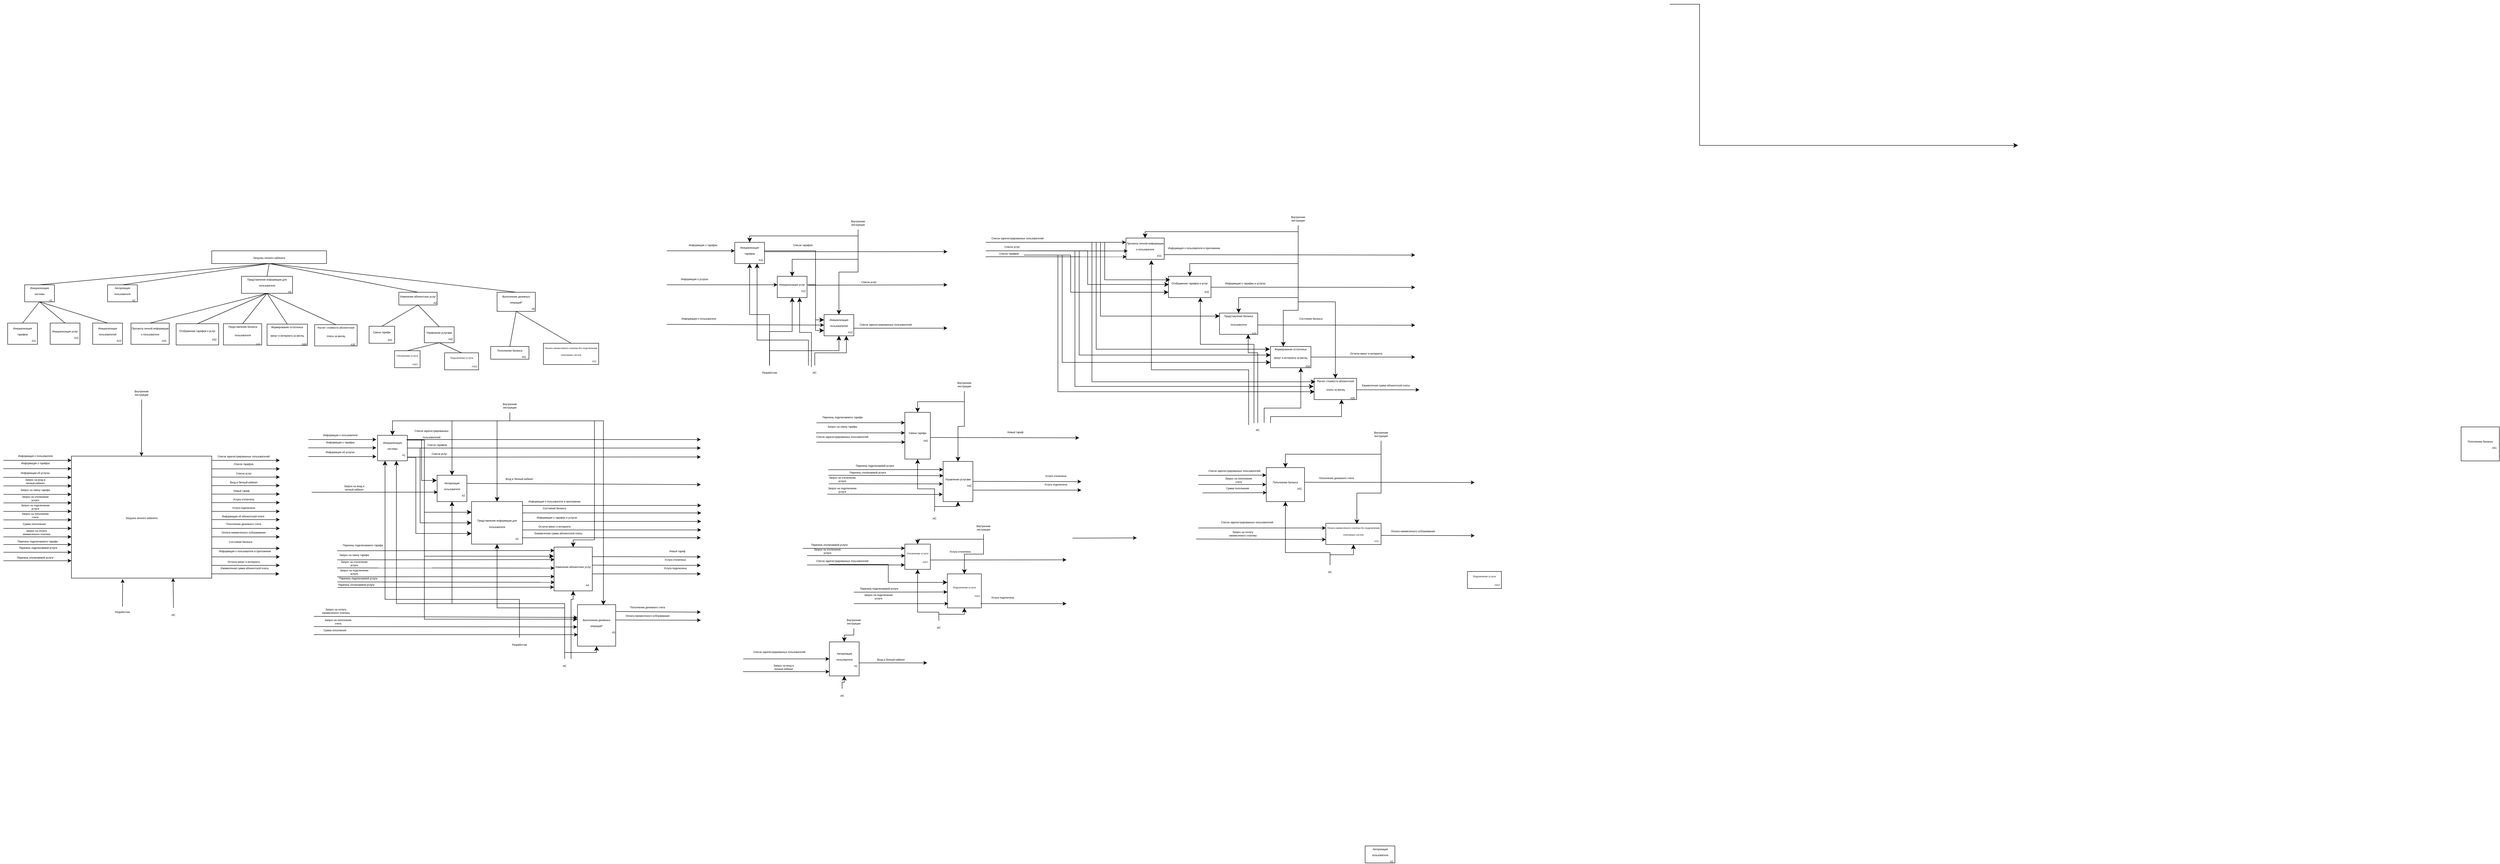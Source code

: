 <mxfile version="24.8.6">
  <diagram name="Страница — 1" id="4SRnBjlKWPHrpmQ9JfC8">
    <mxGraphModel dx="1430" dy="1791" grid="1" gridSize="10" guides="1" tooltips="1" connect="1" arrows="1" fold="1" page="1" pageScale="1" pageWidth="827" pageHeight="1169" math="0" shadow="0">
      <root>
        <mxCell id="0" />
        <mxCell id="1" parent="0" />
        <mxCell id="9ZeHNGF2FZ1FuTXwsEdd-1" value="&lt;div style=&quot;&quot;&gt;&lt;span style=&quot;background-color: initial;&quot;&gt;&lt;font style=&quot;font-size: 6px;&quot;&gt;Загрузка личного кабинета&lt;/font&gt;&lt;/span&gt;&lt;/div&gt;" style="rounded=0;whiteSpace=wrap;html=1;align=center;" parent="1" vertex="1">
          <mxGeometry x="570" y="100" width="270" height="30" as="geometry" />
        </mxCell>
        <mxCell id="9ZeHNGF2FZ1FuTXwsEdd-2" value="&lt;font style=&quot;font-size: 6px;&quot;&gt;Инициализация системы&lt;br&gt;&lt;span style=&quot;white-space: pre;&quot;&gt;&#x9;&lt;/span&gt;&lt;span style=&quot;white-space: pre;&quot;&gt;&#x9;&lt;/span&gt;&lt;span style=&quot;white-space: pre;&quot;&gt;&#x9;&lt;/span&gt;&lt;span style=&quot;white-space: pre;&quot;&gt;&#x9;&lt;/span&gt;A1&lt;/font&gt;" style="rounded=0;whiteSpace=wrap;html=1;" parent="1" vertex="1">
          <mxGeometry x="130" y="180" width="70" height="40" as="geometry" />
        </mxCell>
        <mxCell id="9ZeHNGF2FZ1FuTXwsEdd-4" value="" style="endArrow=none;html=1;rounded=0;exitX=0.5;exitY=0;exitDx=0;exitDy=0;entryX=0.5;entryY=1;entryDx=0;entryDy=0;" parent="1" source="9ZeHNGF2FZ1FuTXwsEdd-2" target="9ZeHNGF2FZ1FuTXwsEdd-1" edge="1">
          <mxGeometry width="50" height="50" relative="1" as="geometry">
            <mxPoint x="210" y="220" as="sourcePoint" />
            <mxPoint x="260" y="170" as="targetPoint" />
          </mxGeometry>
        </mxCell>
        <mxCell id="9ZeHNGF2FZ1FuTXwsEdd-5" value="&lt;font style=&quot;font-size: 6px;&quot;&gt;Представление информации для пользователя&lt;br&gt;&lt;span style=&quot;white-space: pre;&quot;&gt;&#x9;&lt;/span&gt;&lt;span style=&quot;white-space: pre;&quot;&gt;&#x9;&lt;/span&gt;&lt;span style=&quot;white-space: pre;&quot;&gt;&#x9;&lt;/span&gt;&lt;span style=&quot;white-space: pre;&quot;&gt;&#x9;&lt;/span&gt;&lt;span style=&quot;white-space: pre;&quot;&gt;&#x9;&lt;/span&gt;&lt;span style=&quot;white-space: pre;&quot;&gt;&#x9;&lt;/span&gt;&lt;span style=&quot;white-space: pre;&quot;&gt;&#x9;&lt;/span&gt;&lt;span style=&quot;white-space: pre;&quot;&gt;&#x9;&lt;/span&gt;A3&lt;/font&gt;" style="rounded=0;whiteSpace=wrap;html=1;" parent="1" vertex="1">
          <mxGeometry x="640" y="160" width="120" height="40" as="geometry" />
        </mxCell>
        <mxCell id="9ZeHNGF2FZ1FuTXwsEdd-6" value="" style="endArrow=none;html=1;rounded=0;exitX=0.5;exitY=0;exitDx=0;exitDy=0;entryX=0.5;entryY=1;entryDx=0;entryDy=0;" parent="1" source="9ZeHNGF2FZ1FuTXwsEdd-5" target="9ZeHNGF2FZ1FuTXwsEdd-1" edge="1">
          <mxGeometry width="50" height="50" relative="1" as="geometry">
            <mxPoint x="210" y="240" as="sourcePoint" />
            <mxPoint x="260" y="190" as="targetPoint" />
          </mxGeometry>
        </mxCell>
        <mxCell id="9ZeHNGF2FZ1FuTXwsEdd-7" value="&lt;font style=&quot;font-size: 6px;&quot;&gt;Изменение абонентских услуг&lt;br&gt;&lt;span style=&quot;white-space: pre;&quot;&gt;&#x9;&lt;/span&gt;&lt;span style=&quot;white-space: pre;&quot;&gt;&#x9;&lt;/span&gt;&lt;span style=&quot;white-space: pre;&quot;&gt;&#x9;&lt;/span&gt;&lt;span style=&quot;white-space: pre;&quot;&gt;&#x9;&lt;/span&gt;&lt;span style=&quot;white-space: pre;&quot;&gt;&#x9;&lt;/span&gt;&lt;span style=&quot;white-space: pre;&quot;&gt;&#x9;&lt;/span&gt;A4&lt;/font&gt;" style="rounded=0;whiteSpace=wrap;html=1;" parent="1" vertex="1">
          <mxGeometry x="1010" y="197.5" width="90" height="30" as="geometry" />
        </mxCell>
        <mxCell id="9ZeHNGF2FZ1FuTXwsEdd-10" value="" style="endArrow=none;html=1;rounded=0;exitX=0.5;exitY=0;exitDx=0;exitDy=0;entryX=0.5;entryY=1;entryDx=0;entryDy=0;" parent="1" source="9ZeHNGF2FZ1FuTXwsEdd-7" target="9ZeHNGF2FZ1FuTXwsEdd-1" edge="1">
          <mxGeometry width="50" height="50" relative="1" as="geometry">
            <mxPoint x="230" y="250" as="sourcePoint" />
            <mxPoint x="280" y="200" as="targetPoint" />
          </mxGeometry>
        </mxCell>
        <mxCell id="9ZeHNGF2FZ1FuTXwsEdd-11" value="&lt;font style=&quot;font-size: 6px;&quot;&gt;Выполнение денежных операций*&lt;br&gt;&lt;span style=&quot;white-space: pre;&quot;&gt;&#x9;&lt;/span&gt;&lt;span style=&quot;white-space: pre;&quot;&gt;&#x9;&lt;/span&gt;&lt;span style=&quot;white-space: pre;&quot;&gt;&#x9;&lt;/span&gt;&lt;span style=&quot;white-space: pre;&quot;&gt;&#x9;&lt;/span&gt;&lt;span style=&quot;white-space: pre;&quot;&gt;&#x9;&lt;/span&gt;&lt;span style=&quot;white-space: pre;&quot;&gt;&#x9;&lt;/span&gt;A5&lt;/font&gt;" style="rounded=0;whiteSpace=wrap;html=1;" parent="1" vertex="1">
          <mxGeometry x="1241" y="197.5" width="90" height="45" as="geometry" />
        </mxCell>
        <mxCell id="9ZeHNGF2FZ1FuTXwsEdd-12" value="" style="endArrow=none;html=1;rounded=0;exitX=0.5;exitY=0;exitDx=0;exitDy=0;entryX=0.5;entryY=1;entryDx=0;entryDy=0;" parent="1" source="9ZeHNGF2FZ1FuTXwsEdd-11" target="9ZeHNGF2FZ1FuTXwsEdd-1" edge="1">
          <mxGeometry width="50" height="50" relative="1" as="geometry">
            <mxPoint x="280" y="260" as="sourcePoint" />
            <mxPoint x="330" y="210" as="targetPoint" />
          </mxGeometry>
        </mxCell>
        <mxCell id="9ZeHNGF2FZ1FuTXwsEdd-13" value="&lt;font style=&quot;font-size: 6px;&quot;&gt;Инициализация пользователей&lt;/font&gt;&lt;div&gt;&lt;font style=&quot;font-size: 6px;&quot;&gt;&lt;span style=&quot;white-space: pre;&quot;&gt;&#x9;&lt;/span&gt;&lt;span style=&quot;white-space: pre;&quot;&gt;&#x9;&lt;/span&gt;&lt;span style=&quot;white-space: pre;&quot;&gt;&#x9;&lt;/span&gt;&lt;span style=&quot;white-space: pre;&quot;&gt;&#x9;&lt;/span&gt;A13&lt;br&gt;&lt;/font&gt;&lt;/div&gt;" style="rounded=0;whiteSpace=wrap;html=1;" parent="1" vertex="1">
          <mxGeometry x="290" y="270" width="70" height="50" as="geometry" />
        </mxCell>
        <mxCell id="9ZeHNGF2FZ1FuTXwsEdd-19" value="" style="endArrow=none;html=1;rounded=0;exitX=0.5;exitY=0;exitDx=0;exitDy=0;entryX=0.5;entryY=1;entryDx=0;entryDy=0;" parent="1" source="9ZeHNGF2FZ1FuTXwsEdd-69" target="9ZeHNGF2FZ1FuTXwsEdd-2" edge="1">
          <mxGeometry width="50" height="50" relative="1" as="geometry">
            <mxPoint x="165" y="260" as="sourcePoint" />
            <mxPoint x="175" y="210" as="targetPoint" />
          </mxGeometry>
        </mxCell>
        <mxCell id="9ZeHNGF2FZ1FuTXwsEdd-20" value="" style="endArrow=none;html=1;rounded=0;exitX=0.5;exitY=0;exitDx=0;exitDy=0;entryX=0.5;entryY=1;entryDx=0;entryDy=0;" parent="1" source="9ZeHNGF2FZ1FuTXwsEdd-13" target="9ZeHNGF2FZ1FuTXwsEdd-2" edge="1">
          <mxGeometry width="50" height="50" relative="1" as="geometry">
            <mxPoint x="135" y="290" as="sourcePoint" />
            <mxPoint x="175" y="210" as="targetPoint" />
          </mxGeometry>
        </mxCell>
        <mxCell id="9ZeHNGF2FZ1FuTXwsEdd-22" value="&lt;font style=&quot;font-size: 6px;&quot;&gt;Просмотр личной информации о пользователе&lt;br&gt;&lt;span style=&quot;white-space: pre;&quot;&gt;&#x9;&lt;/span&gt;&lt;span style=&quot;white-space: pre;&quot;&gt;&#x9;&lt;/span&gt;&lt;span style=&quot;white-space: pre;&quot;&gt;&#x9;&lt;/span&gt;&lt;span style=&quot;white-space: pre;&quot;&gt;&#x9;&lt;span style=&quot;white-space: pre;&quot;&gt;&#x9;&lt;/span&gt;&lt;/span&gt;A31&lt;br&gt;&lt;/font&gt;" style="rounded=0;whiteSpace=wrap;html=1;" parent="1" vertex="1">
          <mxGeometry x="380" y="270" width="90" height="50" as="geometry" />
        </mxCell>
        <mxCell id="9ZeHNGF2FZ1FuTXwsEdd-24" value="" style="endArrow=none;html=1;rounded=0;exitX=0.5;exitY=0;exitDx=0;exitDy=0;entryX=0.5;entryY=1;entryDx=0;entryDy=0;" parent="1" source="9ZeHNGF2FZ1FuTXwsEdd-22" target="9ZeHNGF2FZ1FuTXwsEdd-5" edge="1">
          <mxGeometry width="50" height="50" relative="1" as="geometry">
            <mxPoint x="330" y="300" as="sourcePoint" />
            <mxPoint x="380" y="250" as="targetPoint" />
          </mxGeometry>
        </mxCell>
        <mxCell id="9ZeHNGF2FZ1FuTXwsEdd-25" value="&lt;p style=&quot;margin: 0cm; line-height: 150%;&quot; class=&quot;MsoListParagraph&quot;&gt;&lt;span style=&quot;line-height: 150%;&quot;&gt;&lt;font style=&quot;font-size: 6px;&quot; face=&quot;Helvetica&quot;&gt;Отображение тарифов и услуг&lt;br&gt;&lt;span style=&quot;white-space: pre;&quot;&gt;&#x9;&lt;/span&gt;&lt;span style=&quot;white-space: pre;&quot;&gt;&#x9;&lt;/span&gt;&lt;span style=&quot;white-space: pre;&quot;&gt;&#x9;&lt;/span&gt;&lt;span style=&quot;white-space: pre;&quot;&gt;&#x9;&lt;/span&gt;&lt;span style=&quot;white-space: pre;&quot;&gt;&#x9;&lt;/span&gt;&lt;span style=&quot;white-space: pre;&quot;&gt;&#x9;&lt;/span&gt;A32&lt;/font&gt;&lt;/span&gt;&lt;/p&gt;" style="rounded=0;whiteSpace=wrap;html=1;align=center;" parent="1" vertex="1">
          <mxGeometry x="486.25" y="271.5" width="100" height="50" as="geometry" />
        </mxCell>
        <mxCell id="9ZeHNGF2FZ1FuTXwsEdd-27" value="" style="endArrow=none;html=1;rounded=0;exitX=0.5;exitY=0;exitDx=0;exitDy=0;entryX=0.5;entryY=1;entryDx=0;entryDy=0;" parent="1" source="9ZeHNGF2FZ1FuTXwsEdd-25" target="9ZeHNGF2FZ1FuTXwsEdd-5" edge="1">
          <mxGeometry width="50" height="50" relative="1" as="geometry">
            <mxPoint x="330" y="320" as="sourcePoint" />
            <mxPoint x="380" y="270" as="targetPoint" />
          </mxGeometry>
        </mxCell>
        <mxCell id="9ZeHNGF2FZ1FuTXwsEdd-28" value="&lt;p style=&quot;margin: 0cm; line-height: 150%;&quot; class=&quot;MsoListParagraph&quot;&gt;&lt;span style=&quot;line-height: 150%;&quot;&gt;&lt;font style=&quot;font-size: 6px;&quot;&gt;&lt;font face=&quot;Helvetica&quot;&gt;Представление баланса пользователя&lt;br&gt;&lt;/font&gt;&lt;span style=&quot;font-family: &amp;quot;Times New Roman&amp;quot;, serif; white-space: pre;&quot;&gt;&#x9;&lt;/span&gt;&lt;span style=&quot;font-family: &amp;quot;Times New Roman&amp;quot;, serif; white-space: pre;&quot;&gt;&#x9;&lt;/span&gt;&lt;span style=&quot;font-family: &amp;quot;Times New Roman&amp;quot;, serif; white-space: pre;&quot;&gt;&#x9;&lt;/span&gt;&lt;span style=&quot;font-family: &amp;quot;Times New Roman&amp;quot;, serif; white-space: pre;&quot;&gt;&#x9;&lt;/span&gt;&lt;span style=&quot;font-family: &amp;quot;Times New Roman&amp;quot;, serif; white-space: pre;&quot;&gt;&#x9;&lt;span style=&quot;white-space: pre;&quot;&gt;&#x9;&lt;/span&gt;&lt;/span&gt;&lt;font face=&quot;Times New Roman, serif&quot;&gt;A33&lt;/font&gt;&lt;/font&gt;&lt;/span&gt;&lt;/p&gt;" style="rounded=0;whiteSpace=wrap;html=1;align=center;" parent="1" vertex="1">
          <mxGeometry x="597.5" y="271.5" width="90" height="50" as="geometry" />
        </mxCell>
        <mxCell id="9ZeHNGF2FZ1FuTXwsEdd-29" value="" style="endArrow=none;html=1;rounded=0;exitX=0.5;exitY=0;exitDx=0;exitDy=0;entryX=0.5;entryY=1;entryDx=0;entryDy=0;" parent="1" source="9ZeHNGF2FZ1FuTXwsEdd-28" target="9ZeHNGF2FZ1FuTXwsEdd-5" edge="1">
          <mxGeometry width="50" height="50" relative="1" as="geometry">
            <mxPoint x="420" y="330" as="sourcePoint" />
            <mxPoint x="470" y="280" as="targetPoint" />
          </mxGeometry>
        </mxCell>
        <mxCell id="9ZeHNGF2FZ1FuTXwsEdd-31" value="&lt;p style=&quot;margin: 0cm; line-height: 150%;&quot; class=&quot;MsoListParagraph&quot;&gt;&lt;span style=&quot;line-height: 107%;&quot;&gt;&lt;font face=&quot;Helvetica&quot; style=&quot;font-size: 6px;&quot;&gt;Смена тарифа&lt;br&gt;&lt;span style=&quot;white-space: pre;&quot;&gt;&#x9;&lt;/span&gt;&lt;span style=&quot;white-space: pre;&quot;&gt;&#x9;&lt;span style=&quot;white-space: pre;&quot;&gt;&#x9;&lt;/span&gt;&lt;/span&gt;A41&amp;nbsp;&lt;/font&gt;&lt;/span&gt;&lt;/p&gt;" style="rounded=0;whiteSpace=wrap;html=1;" parent="1" vertex="1">
          <mxGeometry x="940" y="277.5" width="60" height="40" as="geometry" />
        </mxCell>
        <mxCell id="9ZeHNGF2FZ1FuTXwsEdd-32" value="&lt;p style=&quot;margin: 0cm; line-height: 150%;&quot; class=&quot;MsoListParagraph&quot;&gt;&lt;font style=&quot;font-size: 6px;&quot; face=&quot;Times New Roman, serif&quot;&gt;Отключение услуги&lt;br&gt;&lt;span style=&quot;white-space: pre;&quot;&gt;&#x9;&lt;/span&gt;&lt;span style=&quot;white-space: pre;&quot;&gt;&#x9;&lt;/span&gt;&lt;span style=&quot;white-space: pre;&quot;&gt;&#x9;&lt;/span&gt;A421&lt;/font&gt;&lt;/p&gt;" style="rounded=0;whiteSpace=wrap;html=1;align=center;" parent="1" vertex="1">
          <mxGeometry x="1000" y="335" width="60" height="40" as="geometry" />
        </mxCell>
        <mxCell id="9ZeHNGF2FZ1FuTXwsEdd-37" value="" style="endArrow=none;html=1;rounded=0;exitX=0.5;exitY=0;exitDx=0;exitDy=0;entryX=0.5;entryY=1;entryDx=0;entryDy=0;" parent="1" source="9ZeHNGF2FZ1FuTXwsEdd-31" target="9ZeHNGF2FZ1FuTXwsEdd-7" edge="1">
          <mxGeometry width="50" height="50" relative="1" as="geometry">
            <mxPoint x="705" y="280" as="sourcePoint" />
            <mxPoint x="715" y="210" as="targetPoint" />
          </mxGeometry>
        </mxCell>
        <mxCell id="9ZeHNGF2FZ1FuTXwsEdd-38" value="&lt;p style=&quot;margin: 0cm; line-height: 150%;&quot; class=&quot;MsoListParagraph&quot;&gt;&lt;font style=&quot;font-size: 6px;&quot; face=&quot;Times New Roman, serif&quot;&gt;Подключение&amp;nbsp;&lt;/font&gt;&lt;span style=&quot;font-size: 6px; font-family: &amp;quot;Times New Roman&amp;quot;, serif; background-color: initial;&quot;&gt;услуги&lt;/span&gt;&lt;/p&gt;&lt;p style=&quot;margin: 0cm; line-height: 150%;&quot; class=&quot;MsoListParagraph&quot;&gt;&lt;font style=&quot;font-size: 6px;&quot; face=&quot;Times New Roman, serif&quot;&gt;&lt;span style=&quot;white-space: pre;&quot;&gt;&#x9;&lt;/span&gt;&lt;span style=&quot;white-space: pre;&quot;&gt;&#x9;&lt;/span&gt;&lt;span style=&quot;white-space: pre;&quot;&gt;&#x9;&lt;/span&gt;&lt;span style=&quot;white-space: pre;&quot;&gt;&#x9;&lt;/span&gt;&lt;span style=&quot;white-space: pre;&quot;&gt;&#x9;&lt;/span&gt;A422&lt;/font&gt;&lt;/p&gt;" style="rounded=0;whiteSpace=wrap;html=1;align=center;" parent="1" vertex="1">
          <mxGeometry x="1117.5" y="340" width="80" height="40" as="geometry" />
        </mxCell>
        <mxCell id="9ZeHNGF2FZ1FuTXwsEdd-41" value="&lt;p style=&quot;margin: 0cm; line-height: 150%;&quot; class=&quot;MsoListParagraph&quot;&gt;&lt;span style=&quot;line-height: 150%;&quot;&gt;&lt;font face=&quot;Helvetica&quot; style=&quot;font-size: 6px;&quot;&gt;Формирование остаточных минут и интернета за месяц&lt;br&gt;&lt;span style=&quot;white-space: pre;&quot;&gt;&#x9;&lt;/span&gt;&lt;span style=&quot;white-space: pre;&quot;&gt;&#x9;&lt;/span&gt;&lt;span style=&quot;white-space: pre;&quot;&gt;&#x9;&lt;/span&gt;&lt;span style=&quot;white-space: pre;&quot;&gt;&#x9;&lt;/span&gt;&lt;span style=&quot;white-space: pre;&quot;&gt;&#x9;&lt;/span&gt;&lt;span style=&quot;white-space: pre;&quot;&gt;&#x9;&lt;/span&gt;A34&lt;/font&gt;&lt;/span&gt;&lt;/p&gt;" style="rounded=0;whiteSpace=wrap;html=1;align=center;" parent="1" vertex="1">
          <mxGeometry x="700" y="272.5" width="95" height="50" as="geometry" />
        </mxCell>
        <mxCell id="9ZeHNGF2FZ1FuTXwsEdd-43" value="" style="endArrow=none;html=1;rounded=0;entryX=0.5;entryY=0;entryDx=0;entryDy=0;exitX=0.5;exitY=1;exitDx=0;exitDy=0;" parent="1" source="9ZeHNGF2FZ1FuTXwsEdd-5" target="9ZeHNGF2FZ1FuTXwsEdd-41" edge="1">
          <mxGeometry width="50" height="50" relative="1" as="geometry">
            <mxPoint x="550" y="320" as="sourcePoint" />
            <mxPoint x="600" y="270" as="targetPoint" />
          </mxGeometry>
        </mxCell>
        <mxCell id="9ZeHNGF2FZ1FuTXwsEdd-44" value="&lt;p style=&quot;margin: 0cm; line-height: 150%;&quot; class=&quot;MsoListParagraph&quot;&gt;&lt;span style=&quot;line-height: 150%;&quot;&gt;&lt;font face=&quot;Helvetica&quot; style=&quot;font-size: 6px;&quot;&gt;Расчет стоимости абонентской платы за месяц&lt;br&gt;&lt;span style=&quot;white-space: pre;&quot;&gt;&#x9;&lt;/span&gt;&lt;span style=&quot;white-space: pre;&quot;&gt;&#x9;&lt;/span&gt;&lt;span style=&quot;white-space: pre;&quot;&gt;&#x9;&lt;/span&gt;&lt;span style=&quot;white-space: pre;&quot;&gt;&#x9;&lt;/span&gt;&lt;span style=&quot;white-space: pre;&quot;&gt;&#x9;&lt;/span&gt;&lt;span style=&quot;white-space: pre;&quot;&gt;&#x9;&lt;/span&gt;A35&lt;/font&gt;&lt;/span&gt;&lt;/p&gt;" style="rounded=0;whiteSpace=wrap;html=1;align=center;" parent="1" vertex="1">
          <mxGeometry x="812" y="273.75" width="100" height="50" as="geometry" />
        </mxCell>
        <mxCell id="9ZeHNGF2FZ1FuTXwsEdd-45" value="" style="endArrow=none;html=1;rounded=0;exitX=0.5;exitY=1;exitDx=0;exitDy=0;entryX=0.5;entryY=0;entryDx=0;entryDy=0;" parent="1" source="9ZeHNGF2FZ1FuTXwsEdd-5" target="9ZeHNGF2FZ1FuTXwsEdd-44" edge="1">
          <mxGeometry width="50" height="50" relative="1" as="geometry">
            <mxPoint x="600" y="290" as="sourcePoint" />
            <mxPoint x="650" y="240" as="targetPoint" />
          </mxGeometry>
        </mxCell>
        <mxCell id="9ZeHNGF2FZ1FuTXwsEdd-49" value="" style="endArrow=none;html=1;rounded=0;exitX=0.5;exitY=0;exitDx=0;exitDy=0;entryX=0.5;entryY=1;entryDx=0;entryDy=0;" parent="1" source="9ZeHNGF2FZ1FuTXwsEdd-62" target="9ZeHNGF2FZ1FuTXwsEdd-11" edge="1">
          <mxGeometry width="50" height="50" relative="1" as="geometry">
            <mxPoint x="1502.39" y="299.32" as="sourcePoint" />
            <mxPoint x="1070" y="250" as="targetPoint" />
          </mxGeometry>
        </mxCell>
        <mxCell id="9ZeHNGF2FZ1FuTXwsEdd-50" value="&lt;span style=&quot;line-height: 107%; font-family: &amp;quot;Times New Roman&amp;quot;, serif;&quot;&gt;&lt;font style=&quot;font-size: 6px;&quot;&gt;Оплата ежемесячного платежа без подключения платежных систем&lt;br&gt;&lt;span style=&quot;white-space: pre;&quot;&gt;&#x9;&lt;/span&gt;&lt;span style=&quot;white-space: pre;&quot;&gt;&#x9;&lt;/span&gt;&lt;span style=&quot;white-space: pre;&quot;&gt;&#x9;&lt;/span&gt;&lt;span style=&quot;white-space: pre;&quot;&gt;&#x9;&lt;/span&gt;&lt;span style=&quot;white-space: pre;&quot;&gt;&#x9;&lt;/span&gt;&lt;span style=&quot;white-space: pre;&quot;&gt;&#x9;&lt;/span&gt;&lt;span style=&quot;white-space: pre;&quot;&gt;&#x9;&lt;/span&gt;&lt;span style=&quot;white-space: pre;&quot;&gt;&#x9;&lt;/span&gt;&lt;span style=&quot;white-space: pre;&quot;&gt;&#x9;&lt;/span&gt;A52&lt;/font&gt;&lt;/span&gt;" style="rounded=0;whiteSpace=wrap;html=1;" parent="1" vertex="1">
          <mxGeometry x="1350" y="317.5" width="130" height="50" as="geometry" />
        </mxCell>
        <mxCell id="9ZeHNGF2FZ1FuTXwsEdd-51" value="" style="endArrow=none;html=1;rounded=0;exitX=0.5;exitY=0;exitDx=0;exitDy=0;entryX=0.5;entryY=1;entryDx=0;entryDy=0;" parent="1" source="9ZeHNGF2FZ1FuTXwsEdd-50" target="9ZeHNGF2FZ1FuTXwsEdd-11" edge="1">
          <mxGeometry width="50" height="50" relative="1" as="geometry">
            <mxPoint x="1060" y="300" as="sourcePoint" />
            <mxPoint x="1110" y="250" as="targetPoint" />
          </mxGeometry>
        </mxCell>
        <mxCell id="9ZeHNGF2FZ1FuTXwsEdd-52" value="&lt;span style=&quot;font-size: 6px;&quot;&gt;Авторизация пользователя&lt;br&gt;&lt;span style=&quot;white-space: pre;&quot;&gt;&#x9;&lt;/span&gt;&lt;span style=&quot;white-space: pre;&quot;&gt;&#x9;&lt;/span&gt;&lt;span style=&quot;white-space: pre;&quot;&gt;&#x9;&lt;/span&gt;&lt;span style=&quot;white-space: pre;&quot;&gt;&#x9;&lt;/span&gt;A2&lt;br&gt;&lt;/span&gt;" style="rounded=0;whiteSpace=wrap;html=1;" parent="1" vertex="1">
          <mxGeometry x="325" y="180" width="70" height="40" as="geometry" />
        </mxCell>
        <mxCell id="9ZeHNGF2FZ1FuTXwsEdd-53" value="" style="endArrow=none;html=1;rounded=0;exitX=0.5;exitY=0;exitDx=0;exitDy=0;entryX=0.5;entryY=1;entryDx=0;entryDy=0;" parent="1" source="9ZeHNGF2FZ1FuTXwsEdd-52" target="9ZeHNGF2FZ1FuTXwsEdd-1" edge="1">
          <mxGeometry width="50" height="50" relative="1" as="geometry">
            <mxPoint x="520" y="330" as="sourcePoint" />
            <mxPoint x="570" y="280" as="targetPoint" />
          </mxGeometry>
        </mxCell>
        <mxCell id="9ZeHNGF2FZ1FuTXwsEdd-57" style="edgeStyle=orthogonalEdgeStyle;rounded=0;orthogonalLoop=1;jettySize=auto;html=1;exitX=0.5;exitY=1;exitDx=0;exitDy=0;" parent="1" source="9ZeHNGF2FZ1FuTXwsEdd-38" target="9ZeHNGF2FZ1FuTXwsEdd-38" edge="1">
          <mxGeometry relative="1" as="geometry" />
        </mxCell>
        <mxCell id="9ZeHNGF2FZ1FuTXwsEdd-62" value="&lt;font style=&quot;font-size: 6px;&quot;&gt;Пополнение баланса&lt;br&gt;&lt;span style=&quot;white-space: pre;&quot;&gt;&#x9;&lt;/span&gt;&lt;span style=&quot;white-space: pre;&quot;&gt;&#x9;&lt;span style=&quot;white-space: pre;&quot;&gt;&#x9;&lt;/span&gt;&lt;span style=&quot;white-space: pre;&quot;&gt;&#x9;&lt;/span&gt;&lt;span style=&quot;white-space: pre;&quot;&gt;&#x9;&lt;/span&gt;&lt;/span&gt;А51&lt;/font&gt;" style="rounded=0;whiteSpace=wrap;html=1;" parent="1" vertex="1">
          <mxGeometry x="1226" y="325" width="90" height="30" as="geometry" />
        </mxCell>
        <mxCell id="9ZeHNGF2FZ1FuTXwsEdd-69" value="&lt;font style=&quot;font-size: 6px;&quot;&gt;Инициализация тарифов&lt;/font&gt;&lt;div&gt;&lt;font style=&quot;font-size: 6px;&quot;&gt;&lt;span style=&quot;white-space: pre;&quot;&gt;&#x9;&lt;/span&gt;&lt;span style=&quot;white-space: pre;&quot;&gt;&#x9;&lt;/span&gt;&lt;span style=&quot;white-space: pre;&quot;&gt;&#x9;&lt;/span&gt;&lt;span style=&quot;white-space: pre;&quot;&gt;&#x9;&lt;/span&gt;A11&lt;br&gt;&lt;/font&gt;&lt;/div&gt;" style="rounded=0;whiteSpace=wrap;html=1;" parent="1" vertex="1">
          <mxGeometry x="90" y="270" width="70" height="50" as="geometry" />
        </mxCell>
        <mxCell id="9ZeHNGF2FZ1FuTXwsEdd-70" value="&lt;font style=&quot;font-size: 6px;&quot;&gt;Инициализация услуг&lt;/font&gt;&lt;div&gt;&lt;font style=&quot;font-size: 6px;&quot;&gt;&lt;span style=&quot;white-space: pre;&quot;&gt;&#x9;&lt;/span&gt;&lt;span style=&quot;white-space: pre;&quot;&gt;&#x9;&lt;/span&gt;&lt;span style=&quot;white-space: pre;&quot;&gt;&#x9;&lt;/span&gt;&lt;span style=&quot;white-space: pre;&quot;&gt;&#x9;&lt;/span&gt;A12&lt;br&gt;&lt;/font&gt;&lt;/div&gt;" style="rounded=0;whiteSpace=wrap;html=1;" parent="1" vertex="1">
          <mxGeometry x="190" y="270" width="70" height="50" as="geometry" />
        </mxCell>
        <mxCell id="9ZeHNGF2FZ1FuTXwsEdd-71" value="" style="endArrow=none;html=1;rounded=0;exitX=0.5;exitY=0;exitDx=0;exitDy=0;entryX=0.5;entryY=1;entryDx=0;entryDy=0;" parent="1" source="9ZeHNGF2FZ1FuTXwsEdd-70" target="9ZeHNGF2FZ1FuTXwsEdd-2" edge="1">
          <mxGeometry width="50" height="50" relative="1" as="geometry">
            <mxPoint x="230" y="250" as="sourcePoint" />
            <mxPoint x="170" y="240" as="targetPoint" />
          </mxGeometry>
        </mxCell>
        <mxCell id="9ZeHNGF2FZ1FuTXwsEdd-72" value="&lt;font style=&quot;font-size: 6px;&quot;&gt;Управление услугами&lt;br&gt;&lt;span style=&quot;white-space: pre;&quot;&gt;&#x9;&lt;/span&gt;&lt;span style=&quot;white-space: pre;&quot;&gt;&#x9;&lt;/span&gt;&lt;span style=&quot;white-space: pre;&quot;&gt;&#x9;&lt;/span&gt;&lt;span style=&quot;white-space: pre;&quot;&gt;&#x9;&lt;/span&gt;А42&lt;/font&gt;" style="rounded=0;whiteSpace=wrap;html=1;" parent="1" vertex="1">
          <mxGeometry x="1070" y="278.75" width="70" height="37.5" as="geometry" />
        </mxCell>
        <mxCell id="9ZeHNGF2FZ1FuTXwsEdd-73" value="" style="endArrow=none;html=1;rounded=0;exitX=0.5;exitY=0;exitDx=0;exitDy=0;entryX=0.5;entryY=1;entryDx=0;entryDy=0;" parent="1" source="9ZeHNGF2FZ1FuTXwsEdd-72" target="9ZeHNGF2FZ1FuTXwsEdd-7" edge="1">
          <mxGeometry width="50" height="50" relative="1" as="geometry">
            <mxPoint x="1170" y="270" as="sourcePoint" />
            <mxPoint x="1220" y="220" as="targetPoint" />
          </mxGeometry>
        </mxCell>
        <mxCell id="9ZeHNGF2FZ1FuTXwsEdd-74" value="" style="endArrow=none;html=1;rounded=0;exitX=0.5;exitY=0;exitDx=0;exitDy=0;entryX=0.5;entryY=1;entryDx=0;entryDy=0;" parent="1" source="9ZeHNGF2FZ1FuTXwsEdd-32" target="9ZeHNGF2FZ1FuTXwsEdd-72" edge="1">
          <mxGeometry width="50" height="50" relative="1" as="geometry">
            <mxPoint x="1170" y="270" as="sourcePoint" />
            <mxPoint x="1220" y="220" as="targetPoint" />
          </mxGeometry>
        </mxCell>
        <mxCell id="9ZeHNGF2FZ1FuTXwsEdd-75" value="" style="endArrow=none;html=1;rounded=0;exitX=0.5;exitY=0;exitDx=0;exitDy=0;entryX=0.5;entryY=1;entryDx=0;entryDy=0;" parent="1" source="9ZeHNGF2FZ1FuTXwsEdd-38" target="9ZeHNGF2FZ1FuTXwsEdd-72" edge="1">
          <mxGeometry width="50" height="50" relative="1" as="geometry">
            <mxPoint x="1170" y="270" as="sourcePoint" />
            <mxPoint x="1220" y="220" as="targetPoint" />
          </mxGeometry>
        </mxCell>
        <mxCell id="9ZeHNGF2FZ1FuTXwsEdd-78" value="&lt;div style=&quot;&quot;&gt;&lt;span style=&quot;font-size: 6px;&quot;&gt;Загрузка личного кабинета&lt;/span&gt;&lt;/div&gt;" style="rounded=0;whiteSpace=wrap;html=1;align=center;" parent="1" vertex="1">
          <mxGeometry x="240" y="583" width="330" height="287" as="geometry" />
        </mxCell>
        <mxCell id="9ZeHNGF2FZ1FuTXwsEdd-80" value="Информация о пользователе" style="text;html=1;align=center;verticalAlign=middle;resizable=0;points=[];autosize=1;strokeColor=none;fillColor=none;fontSize=6;" parent="1" vertex="1">
          <mxGeometry x="100" y="573" width="110" height="20" as="geometry" />
        </mxCell>
        <mxCell id="9ZeHNGF2FZ1FuTXwsEdd-82" value="&lt;font style=&quot;font-size: 6px;&quot;&gt;Информация о тарифах&lt;/font&gt;" style="text;html=1;align=center;verticalAlign=middle;resizable=0;points=[];autosize=1;strokeColor=none;fillColor=none;" parent="1" vertex="1">
          <mxGeometry x="110" y="583" width="90" height="30" as="geometry" />
        </mxCell>
        <mxCell id="9ZeHNGF2FZ1FuTXwsEdd-86" value="Информация об услугах" style="text;html=1;align=center;verticalAlign=middle;whiteSpace=wrap;rounded=0;fontSize=6;" parent="1" vertex="1">
          <mxGeometry x="120" y="613" width="70" height="20" as="geometry" />
        </mxCell>
        <mxCell id="9ZeHNGF2FZ1FuTXwsEdd-87" value="" style="endArrow=classic;html=1;rounded=0;entryX=0.001;entryY=0.187;entryDx=0;entryDy=0;entryPerimeter=0;fontSize=4;" parent="1" edge="1">
          <mxGeometry width="50" height="50" relative="1" as="geometry">
            <mxPoint x="80" y="653" as="sourcePoint" />
            <mxPoint x="240" y="653" as="targetPoint" />
          </mxGeometry>
        </mxCell>
        <mxCell id="9ZeHNGF2FZ1FuTXwsEdd-89" value="Запрос на смену тарифа" style="text;html=1;align=center;verticalAlign=middle;whiteSpace=wrap;rounded=0;fontSize=6;" parent="1" vertex="1">
          <mxGeometry x="115" y="653" width="80" height="20" as="geometry" />
        </mxCell>
        <mxCell id="9ZeHNGF2FZ1FuTXwsEdd-90" value="" style="endArrow=classic;html=1;rounded=0;entryX=0.001;entryY=0.187;entryDx=0;entryDy=0;entryPerimeter=0;fontSize=4;" parent="1" edge="1">
          <mxGeometry width="50" height="50" relative="1" as="geometry">
            <mxPoint x="80" y="673" as="sourcePoint" />
            <mxPoint x="240" y="673" as="targetPoint" />
          </mxGeometry>
        </mxCell>
        <mxCell id="9ZeHNGF2FZ1FuTXwsEdd-91" value="Запрос на отключение услуги" style="text;html=1;align=center;verticalAlign=middle;whiteSpace=wrap;rounded=0;fontSize=6;" parent="1" vertex="1">
          <mxGeometry x="115" y="673" width="80" height="20" as="geometry" />
        </mxCell>
        <mxCell id="9ZeHNGF2FZ1FuTXwsEdd-92" value="" style="endArrow=classic;html=1;rounded=0;entryX=0.001;entryY=0.187;entryDx=0;entryDy=0;entryPerimeter=0;fontSize=4;" parent="1" edge="1">
          <mxGeometry width="50" height="50" relative="1" as="geometry">
            <mxPoint x="80" y="693" as="sourcePoint" />
            <mxPoint x="240" y="693" as="targetPoint" />
          </mxGeometry>
        </mxCell>
        <mxCell id="9ZeHNGF2FZ1FuTXwsEdd-94" value="Запрос на вход в личный кабинет" style="text;html=1;align=center;verticalAlign=middle;whiteSpace=wrap;rounded=0;fontSize=6;" parent="1" vertex="1">
          <mxGeometry x="120" y="633" width="70" height="20" as="geometry" />
        </mxCell>
        <mxCell id="9ZeHNGF2FZ1FuTXwsEdd-95" value="" style="endArrow=classic;html=1;rounded=0;entryX=0.001;entryY=0.187;entryDx=0;entryDy=0;entryPerimeter=0;fontSize=4;" parent="1" edge="1">
          <mxGeometry width="50" height="50" relative="1" as="geometry">
            <mxPoint x="80" y="713" as="sourcePoint" />
            <mxPoint x="240" y="713" as="targetPoint" />
          </mxGeometry>
        </mxCell>
        <mxCell id="9ZeHNGF2FZ1FuTXwsEdd-97" value="Запрос на подключение услуги" style="text;html=1;align=center;verticalAlign=middle;whiteSpace=wrap;rounded=0;fontSize=6;" parent="1" vertex="1">
          <mxGeometry x="120" y="693" width="70" height="20" as="geometry" />
        </mxCell>
        <mxCell id="9ZeHNGF2FZ1FuTXwsEdd-99" value="" style="endArrow=classic;html=1;rounded=0;entryX=0.001;entryY=0.187;entryDx=0;entryDy=0;entryPerimeter=0;fontSize=4;" parent="1" edge="1">
          <mxGeometry width="50" height="50" relative="1" as="geometry">
            <mxPoint x="80" y="733" as="sourcePoint" />
            <mxPoint x="240" y="733" as="targetPoint" />
          </mxGeometry>
        </mxCell>
        <mxCell id="9ZeHNGF2FZ1FuTXwsEdd-101" value="Запрос на пополнение счета" style="text;html=1;align=center;verticalAlign=middle;whiteSpace=wrap;rounded=0;fontSize=6;" parent="1" vertex="1">
          <mxGeometry x="120" y="713" width="70" height="20" as="geometry" />
        </mxCell>
        <mxCell id="9ZeHNGF2FZ1FuTXwsEdd-103" value="" style="endArrow=classic;html=1;rounded=0;entryX=0.001;entryY=0.187;entryDx=0;entryDy=0;entryPerimeter=0;fontSize=4;" parent="1" edge="1">
          <mxGeometry width="50" height="50" relative="1" as="geometry">
            <mxPoint x="80" y="753" as="sourcePoint" />
            <mxPoint x="240" y="753" as="targetPoint" />
          </mxGeometry>
        </mxCell>
        <mxCell id="9ZeHNGF2FZ1FuTXwsEdd-104" value="Сумма пополнения" style="text;html=1;align=center;verticalAlign=middle;whiteSpace=wrap;rounded=0;fontSize=6;" parent="1" vertex="1">
          <mxGeometry x="120" y="733" width="65" height="20" as="geometry" />
        </mxCell>
        <mxCell id="9ZeHNGF2FZ1FuTXwsEdd-106" value="" style="endArrow=classic;html=1;rounded=0;entryX=0.001;entryY=0.187;entryDx=0;entryDy=0;entryPerimeter=0;fontSize=4;" parent="1" edge="1">
          <mxGeometry width="50" height="50" relative="1" as="geometry">
            <mxPoint x="80" y="773" as="sourcePoint" />
            <mxPoint x="240" y="773" as="targetPoint" />
          </mxGeometry>
        </mxCell>
        <mxCell id="9ZeHNGF2FZ1FuTXwsEdd-108" value="Запрос на оплату ежемесячного платежа" style="text;html=1;align=center;verticalAlign=middle;whiteSpace=wrap;rounded=0;fontSize=6;" parent="1" vertex="1">
          <mxGeometry x="122.5" y="753" width="70" height="20" as="geometry" />
        </mxCell>
        <mxCell id="9ZeHNGF2FZ1FuTXwsEdd-110" value="" style="endArrow=classic;html=1;rounded=0;entryX=0.001;entryY=0.187;entryDx=0;entryDy=0;entryPerimeter=0;fontSize=4;" parent="1" edge="1">
          <mxGeometry width="50" height="50" relative="1" as="geometry">
            <mxPoint x="80" y="633" as="sourcePoint" />
            <mxPoint x="240" y="633" as="targetPoint" />
          </mxGeometry>
        </mxCell>
        <mxCell id="9ZeHNGF2FZ1FuTXwsEdd-111" value="" style="endArrow=classic;html=1;rounded=0;entryX=0.001;entryY=0.187;entryDx=0;entryDy=0;entryPerimeter=0;fontSize=4;" parent="1" edge="1">
          <mxGeometry width="50" height="50" relative="1" as="geometry">
            <mxPoint x="80" y="612.44" as="sourcePoint" />
            <mxPoint x="240" y="612.44" as="targetPoint" />
          </mxGeometry>
        </mxCell>
        <mxCell id="9ZeHNGF2FZ1FuTXwsEdd-112" value="" style="endArrow=classic;html=1;rounded=0;entryX=0.001;entryY=0.187;entryDx=0;entryDy=0;entryPerimeter=0;fontSize=4;" parent="1" edge="1">
          <mxGeometry width="50" height="50" relative="1" as="geometry">
            <mxPoint x="80" y="593" as="sourcePoint" />
            <mxPoint x="240" y="593" as="targetPoint" />
          </mxGeometry>
        </mxCell>
        <mxCell id="9ZeHNGF2FZ1FuTXwsEdd-114" value="" style="endArrow=classic;html=1;rounded=0;entryX=0.365;entryY=1.008;entryDx=0;entryDy=0;entryPerimeter=0;" parent="1" target="9ZeHNGF2FZ1FuTXwsEdd-78" edge="1">
          <mxGeometry width="50" height="50" relative="1" as="geometry">
            <mxPoint x="360" y="937" as="sourcePoint" />
            <mxPoint x="360" y="820" as="targetPoint" />
          </mxGeometry>
        </mxCell>
        <mxCell id="9ZeHNGF2FZ1FuTXwsEdd-115" value="&lt;font style=&quot;font-size: 6px;&quot;&gt;ИС&lt;/font&gt;" style="text;html=1;align=center;verticalAlign=middle;whiteSpace=wrap;rounded=0;" parent="1" vertex="1">
          <mxGeometry x="450" y="940" width="60" height="30" as="geometry" />
        </mxCell>
        <mxCell id="9ZeHNGF2FZ1FuTXwsEdd-117" value="&lt;font style=&quot;font-size: 6px;&quot;&gt;Разработчик&lt;/font&gt;" style="text;html=1;align=center;verticalAlign=middle;whiteSpace=wrap;rounded=0;" parent="1" vertex="1">
          <mxGeometry x="330" y="933" width="60" height="30" as="geometry" />
        </mxCell>
        <mxCell id="9ZeHNGF2FZ1FuTXwsEdd-118" value="" style="endArrow=classic;html=1;rounded=0;entryX=0.514;entryY=0.015;entryDx=0;entryDy=0;entryPerimeter=0;" parent="1" edge="1">
          <mxGeometry width="50" height="50" relative="1" as="geometry">
            <mxPoint x="405.1" y="450" as="sourcePoint" />
            <mxPoint x="404.72" y="583.0" as="targetPoint" />
          </mxGeometry>
        </mxCell>
        <mxCell id="9ZeHNGF2FZ1FuTXwsEdd-119" value="Внутренние инструкции" style="text;html=1;align=center;verticalAlign=middle;whiteSpace=wrap;rounded=0;fontSize=6;" parent="1" vertex="1">
          <mxGeometry x="375" y="420" width="60" height="30" as="geometry" />
        </mxCell>
        <mxCell id="9ZeHNGF2FZ1FuTXwsEdd-121" value="" style="endArrow=classic;html=1;rounded=0;entryX=0.001;entryY=0.187;entryDx=0;entryDy=0;entryPerimeter=0;fontSize=4;" parent="1" edge="1">
          <mxGeometry width="50" height="50" relative="1" as="geometry">
            <mxPoint x="570" y="593" as="sourcePoint" />
            <mxPoint x="730" y="593" as="targetPoint" />
          </mxGeometry>
        </mxCell>
        <mxCell id="9ZeHNGF2FZ1FuTXwsEdd-122" value="" style="endArrow=classic;html=1;rounded=0;entryX=0.001;entryY=0.187;entryDx=0;entryDy=0;entryPerimeter=0;fontSize=4;" parent="1" edge="1">
          <mxGeometry width="50" height="50" relative="1" as="geometry">
            <mxPoint x="570" y="613" as="sourcePoint" />
            <mxPoint x="730" y="613" as="targetPoint" />
          </mxGeometry>
        </mxCell>
        <mxCell id="9ZeHNGF2FZ1FuTXwsEdd-123" value="" style="endArrow=classic;html=1;rounded=0;entryX=0.001;entryY=0.187;entryDx=0;entryDy=0;entryPerimeter=0;fontSize=4;" parent="1" edge="1">
          <mxGeometry width="50" height="50" relative="1" as="geometry">
            <mxPoint x="570" y="632.43" as="sourcePoint" />
            <mxPoint x="730" y="632.43" as="targetPoint" />
          </mxGeometry>
        </mxCell>
        <mxCell id="9ZeHNGF2FZ1FuTXwsEdd-124" value="" style="endArrow=classic;html=1;rounded=0;entryX=0.001;entryY=0.187;entryDx=0;entryDy=0;entryPerimeter=0;fontSize=4;" parent="1" edge="1">
          <mxGeometry width="50" height="50" relative="1" as="geometry">
            <mxPoint x="570" y="652.43" as="sourcePoint" />
            <mxPoint x="730" y="652.43" as="targetPoint" />
          </mxGeometry>
        </mxCell>
        <mxCell id="9ZeHNGF2FZ1FuTXwsEdd-125" value="" style="endArrow=classic;html=1;rounded=0;entryX=0.001;entryY=0.187;entryDx=0;entryDy=0;entryPerimeter=0;fontSize=4;" parent="1" edge="1">
          <mxGeometry width="50" height="50" relative="1" as="geometry">
            <mxPoint x="570" y="672.43" as="sourcePoint" />
            <mxPoint x="730" y="672.43" as="targetPoint" />
          </mxGeometry>
        </mxCell>
        <mxCell id="9ZeHNGF2FZ1FuTXwsEdd-126" value="" style="endArrow=classic;html=1;rounded=0;entryX=0.001;entryY=0.187;entryDx=0;entryDy=0;entryPerimeter=0;fontSize=4;" parent="1" edge="1">
          <mxGeometry width="50" height="50" relative="1" as="geometry">
            <mxPoint x="570" y="692.43" as="sourcePoint" />
            <mxPoint x="730" y="692.43" as="targetPoint" />
          </mxGeometry>
        </mxCell>
        <mxCell id="9ZeHNGF2FZ1FuTXwsEdd-127" value="" style="endArrow=classic;html=1;rounded=0;entryX=0.001;entryY=0.187;entryDx=0;entryDy=0;entryPerimeter=0;fontSize=4;" parent="1" edge="1">
          <mxGeometry width="50" height="50" relative="1" as="geometry">
            <mxPoint x="570" y="713" as="sourcePoint" />
            <mxPoint x="730" y="713" as="targetPoint" />
          </mxGeometry>
        </mxCell>
        <mxCell id="9ZeHNGF2FZ1FuTXwsEdd-128" value="" style="endArrow=classic;html=1;rounded=0;entryX=0.001;entryY=0.187;entryDx=0;entryDy=0;entryPerimeter=0;fontSize=4;" parent="1" edge="1">
          <mxGeometry width="50" height="50" relative="1" as="geometry">
            <mxPoint x="570" y="732.43" as="sourcePoint" />
            <mxPoint x="730" y="732.43" as="targetPoint" />
          </mxGeometry>
        </mxCell>
        <mxCell id="9ZeHNGF2FZ1FuTXwsEdd-129" value="&lt;font style=&quot;font-size: 6px;&quot;&gt;Список зарегистрированных пользователей&lt;/font&gt;" style="text;html=1;align=center;verticalAlign=middle;whiteSpace=wrap;rounded=0;" parent="1" vertex="1">
          <mxGeometry x="570" y="570" width="150" height="23" as="geometry" />
        </mxCell>
        <mxCell id="9ZeHNGF2FZ1FuTXwsEdd-131" value="&lt;font style=&quot;font-size: 6px;&quot;&gt;Список тарифов&lt;/font&gt;" style="text;html=1;align=center;verticalAlign=middle;whiteSpace=wrap;rounded=0;" parent="1" vertex="1">
          <mxGeometry x="615" y="585" width="60" height="30" as="geometry" />
        </mxCell>
        <mxCell id="9ZeHNGF2FZ1FuTXwsEdd-132" value="&lt;font style=&quot;font-size: 6px;&quot;&gt;Список услуг&lt;/font&gt;" style="text;html=1;align=center;verticalAlign=middle;whiteSpace=wrap;rounded=0;" parent="1" vertex="1">
          <mxGeometry x="622.5" y="610" width="45" height="23" as="geometry" />
        </mxCell>
        <mxCell id="9ZeHNGF2FZ1FuTXwsEdd-134" value="&lt;font style=&quot;font-size: 6px;&quot;&gt;Вход в Личный кабинет&lt;/font&gt;" style="text;html=1;align=center;verticalAlign=middle;whiteSpace=wrap;rounded=0;" parent="1" vertex="1">
          <mxGeometry x="597.5" y="633" width="95" height="20" as="geometry" />
        </mxCell>
        <mxCell id="9ZeHNGF2FZ1FuTXwsEdd-137" value="Оплата ежемесячного осблуживания" style="text;html=1;align=center;verticalAlign=middle;whiteSpace=wrap;rounded=0;fontSize=6;" parent="1" vertex="1">
          <mxGeometry x="590" y="751.5" width="110" height="23" as="geometry" />
        </mxCell>
        <mxCell id="9ZeHNGF2FZ1FuTXwsEdd-138" value="Пополнение денежного счета" style="text;html=1;align=center;verticalAlign=middle;whiteSpace=wrap;rounded=0;fontSize=6;" parent="1" vertex="1">
          <mxGeometry x="600" y="728" width="90" height="30" as="geometry" />
        </mxCell>
        <mxCell id="9ZeHNGF2FZ1FuTXwsEdd-141" value="&lt;font style=&quot;font-size: 6px;&quot;&gt;Услуга подключена&lt;/font&gt;" style="text;html=1;align=center;verticalAlign=middle;whiteSpace=wrap;rounded=0;" parent="1" vertex="1">
          <mxGeometry x="615" y="688" width="60" height="30" as="geometry" />
        </mxCell>
        <mxCell id="9ZeHNGF2FZ1FuTXwsEdd-142" value="&lt;font style=&quot;font-size: 6px;&quot;&gt;Новый тариф&lt;/font&gt;" style="text;html=1;align=center;verticalAlign=middle;whiteSpace=wrap;rounded=0;" parent="1" vertex="1">
          <mxGeometry x="610" y="648" width="60" height="30" as="geometry" />
        </mxCell>
        <mxCell id="9ZeHNGF2FZ1FuTXwsEdd-143" value="&lt;font style=&quot;font-size: 6px;&quot;&gt;Услуга отключена&lt;/font&gt;" style="text;html=1;align=center;verticalAlign=middle;whiteSpace=wrap;rounded=0;" parent="1" vertex="1">
          <mxGeometry x="615" y="668" width="60" height="30" as="geometry" />
        </mxCell>
        <mxCell id="9ZeHNGF2FZ1FuTXwsEdd-144" value="" style="endArrow=classic;html=1;rounded=0;entryX=0.001;entryY=0.187;entryDx=0;entryDy=0;entryPerimeter=0;fontSize=4;" parent="1" edge="1">
          <mxGeometry width="50" height="50" relative="1" as="geometry">
            <mxPoint x="570" y="753.0" as="sourcePoint" />
            <mxPoint x="730" y="753.0" as="targetPoint" />
          </mxGeometry>
        </mxCell>
        <mxCell id="9ZeHNGF2FZ1FuTXwsEdd-147" value="" style="endArrow=classic;html=1;rounded=0;entryX=0.001;entryY=0.187;entryDx=0;entryDy=0;entryPerimeter=0;fontSize=4;" parent="1" edge="1">
          <mxGeometry width="50" height="50" relative="1" as="geometry">
            <mxPoint x="570" y="773.0" as="sourcePoint" />
            <mxPoint x="730" y="773.0" as="targetPoint" />
          </mxGeometry>
        </mxCell>
        <mxCell id="9ZeHNGF2FZ1FuTXwsEdd-151" value="Состояние баланса" style="text;html=1;align=center;verticalAlign=middle;whiteSpace=wrap;rounded=0;fontSize=6;" parent="1" vertex="1">
          <mxGeometry x="582.5" y="773" width="110" height="23" as="geometry" />
        </mxCell>
        <mxCell id="9ZeHNGF2FZ1FuTXwsEdd-155" value="" style="endArrow=classic;html=1;rounded=0;entryX=0.001;entryY=0.187;entryDx=0;entryDy=0;entryPerimeter=0;fontSize=4;" parent="1" edge="1">
          <mxGeometry width="50" height="50" relative="1" as="geometry">
            <mxPoint x="570" y="800.0" as="sourcePoint" />
            <mxPoint x="730" y="800.0" as="targetPoint" />
          </mxGeometry>
        </mxCell>
        <mxCell id="9ZeHNGF2FZ1FuTXwsEdd-157" value="&lt;font style=&quot;font-size: 6px;&quot;&gt;Информация о пользователе в приложении&lt;/font&gt;" style="text;html=1;align=center;verticalAlign=middle;whiteSpace=wrap;rounded=0;" parent="1" vertex="1">
          <mxGeometry x="577.5" y="790" width="140" height="30" as="geometry" />
        </mxCell>
        <mxCell id="9ZeHNGF2FZ1FuTXwsEdd-159" value="" style="endArrow=classic;html=1;rounded=0;entryX=0.001;entryY=0.187;entryDx=0;entryDy=0;entryPerimeter=0;fontSize=4;" parent="1" edge="1">
          <mxGeometry width="50" height="50" relative="1" as="geometry">
            <mxPoint x="570" y="820.0" as="sourcePoint" />
            <mxPoint x="730" y="820.0" as="targetPoint" />
          </mxGeometry>
        </mxCell>
        <mxCell id="9ZeHNGF2FZ1FuTXwsEdd-160" value="&lt;font style=&quot;font-size: 6px;&quot;&gt;Остаток минут и интернета&lt;/font&gt;" style="text;html=1;align=center;verticalAlign=middle;whiteSpace=wrap;rounded=0;" parent="1" vertex="1">
          <mxGeometry x="590" y="820" width="110" height="20" as="geometry" />
        </mxCell>
        <mxCell id="9ZeHNGF2FZ1FuTXwsEdd-162" value="" style="endArrow=classic;html=1;rounded=0;entryX=0.001;entryY=0.187;entryDx=0;entryDy=0;entryPerimeter=0;fontSize=4;" parent="1" edge="1">
          <mxGeometry width="50" height="50" relative="1" as="geometry">
            <mxPoint x="570" y="840.0" as="sourcePoint" />
            <mxPoint x="730" y="840.0" as="targetPoint" />
          </mxGeometry>
        </mxCell>
        <mxCell id="9ZeHNGF2FZ1FuTXwsEdd-163" value="&lt;font style=&quot;font-size: 6px;&quot;&gt;&amp;nbsp;Информация об абонентской плате&lt;/font&gt;" style="text;html=1;align=center;verticalAlign=middle;whiteSpace=wrap;rounded=0;" parent="1" vertex="1">
          <mxGeometry x="577.5" y="708" width="130" height="30" as="geometry" />
        </mxCell>
        <mxCell id="9ZeHNGF2FZ1FuTXwsEdd-164" value="&lt;font style=&quot;font-size: 6px;&quot;&gt;Инициализация системы&lt;br&gt;&lt;span style=&quot;white-space: pre;&quot;&gt;&#x9;&lt;/span&gt;&lt;span style=&quot;white-space: pre;&quot;&gt;&#x9;&lt;/span&gt;&lt;span style=&quot;white-space: pre;&quot;&gt;&#x9;&lt;/span&gt;&lt;span style=&quot;white-space: pre;&quot;&gt;&#x9;&lt;/span&gt;A1&lt;/font&gt;" style="rounded=0;whiteSpace=wrap;html=1;" parent="1" vertex="1">
          <mxGeometry x="960" y="534" width="70" height="60" as="geometry" />
        </mxCell>
        <mxCell id="9ZeHNGF2FZ1FuTXwsEdd-165" value="&lt;span style=&quot;font-size: 6px;&quot;&gt;Авторизация пользователя&lt;br&gt;&lt;span style=&quot;white-space: pre;&quot;&gt;&#x9;&lt;/span&gt;&lt;span style=&quot;white-space: pre;&quot;&gt;&#x9;&lt;/span&gt;&lt;span style=&quot;white-space: pre;&quot;&gt;&#x9;&lt;/span&gt;&lt;span style=&quot;white-space: pre;&quot;&gt;&#x9;&lt;/span&gt;A2&lt;br&gt;&lt;/span&gt;" style="rounded=0;whiteSpace=wrap;html=1;" parent="1" vertex="1">
          <mxGeometry x="1100" y="628" width="70" height="62" as="geometry" />
        </mxCell>
        <mxCell id="9ZeHNGF2FZ1FuTXwsEdd-166" value="&lt;font style=&quot;font-size: 6px;&quot;&gt;&lt;br&gt;&lt;br&gt;Представление информации для пользователя&lt;br&gt;&lt;span style=&quot;white-space: pre;&quot;&gt;&#x9;&lt;/span&gt;&lt;span style=&quot;white-space: pre;&quot;&gt;&#x9;&lt;/span&gt;&lt;span style=&quot;white-space: pre;&quot;&gt;&#x9;&lt;/span&gt;&lt;span style=&quot;white-space: pre;&quot;&gt;&#x9;&lt;/span&gt;&lt;span style=&quot;white-space: pre;&quot;&gt;&#x9;&lt;/span&gt;&lt;span style=&quot;white-space: pre;&quot;&gt;&#x9;&lt;/span&gt;&lt;span style=&quot;white-space: pre;&quot;&gt;&#x9;&lt;/span&gt;&lt;span style=&quot;white-space: pre;&quot;&gt;&#x9;&lt;/span&gt;&lt;br&gt;&lt;span style=&quot;white-space: pre;&quot;&gt;&#x9;&lt;/span&gt;&lt;span style=&quot;white-space: pre;&quot;&gt;&#x9;&lt;/span&gt;&lt;span style=&quot;white-space: pre;&quot;&gt;&#x9;&lt;/span&gt;&lt;span style=&quot;white-space: pre;&quot;&gt;&#x9;&lt;/span&gt;&lt;span style=&quot;white-space: pre;&quot;&gt;&#x9;&lt;/span&gt;&lt;span style=&quot;white-space: pre;&quot;&gt;&#x9;&lt;/span&gt;&lt;span style=&quot;white-space: pre;&quot;&gt;&#x9;&lt;/span&gt;A3&lt;/font&gt;" style="rounded=0;whiteSpace=wrap;html=1;" parent="1" vertex="1">
          <mxGeometry x="1181" y="690" width="120" height="100" as="geometry" />
        </mxCell>
        <mxCell id="9ZeHNGF2FZ1FuTXwsEdd-167" value="&lt;font style=&quot;font-size: 6px;&quot;&gt;&lt;br&gt;&lt;br&gt;Изменение абонентских услуг&lt;br&gt;&lt;span style=&quot;white-space: pre;&quot;&gt;&lt;br/&gt;&lt;br&gt;&lt;/span&gt;&lt;/font&gt;&lt;div&gt;&lt;span style=&quot;font-size: 6px; background-color: initial; white-space: pre;&quot;&gt;&#x9;&lt;/span&gt;&lt;span style=&quot;font-size: 6px; background-color: initial; white-space: pre;&quot;&gt;&#x9;&lt;/span&gt;&lt;span style=&quot;font-size: 6px; background-color: initial; white-space: pre;&quot;&gt;&#x9;&lt;span style=&quot;white-space: pre;&quot;&gt;&#x9;&lt;/span&gt;&lt;span style=&quot;white-space: pre;&quot;&gt;&#x9;&lt;/span&gt;&lt;/span&gt;&lt;span style=&quot;font-size: 6px; background-color: initial;&quot;&gt;A4&lt;/span&gt;&lt;/div&gt;" style="rounded=0;whiteSpace=wrap;html=1;" parent="1" vertex="1">
          <mxGeometry x="1375" y="797" width="90" height="103" as="geometry" />
        </mxCell>
        <mxCell id="9ZeHNGF2FZ1FuTXwsEdd-168" value="&lt;font style=&quot;font-size: 6px;&quot;&gt;Выполнение денежных операций*&lt;br&gt;&lt;span style=&quot;white-space: pre;&quot;&gt;&#x9;&lt;/span&gt;&lt;span style=&quot;white-space: pre;&quot;&gt;&#x9;&lt;/span&gt;&lt;span style=&quot;white-space: pre;&quot;&gt;&#x9;&lt;/span&gt;&lt;span style=&quot;white-space: pre;&quot;&gt;&#x9;&lt;/span&gt;&lt;span style=&quot;white-space: pre;&quot;&gt;&#x9;&lt;/span&gt;&lt;span style=&quot;white-space: pre;&quot;&gt;&#x9;&lt;/span&gt;A5&lt;/font&gt;" style="rounded=0;whiteSpace=wrap;html=1;" parent="1" vertex="1">
          <mxGeometry x="1430" y="932.5" width="90" height="97.5" as="geometry" />
        </mxCell>
        <mxCell id="9ZeHNGF2FZ1FuTXwsEdd-175" value="Информация о пользователе" style="text;html=1;align=center;verticalAlign=middle;resizable=0;points=[];autosize=1;strokeColor=none;fillColor=none;fontSize=6;" parent="1" vertex="1">
          <mxGeometry x="817" y="524" width="110" height="20" as="geometry" />
        </mxCell>
        <mxCell id="9ZeHNGF2FZ1FuTXwsEdd-176" value="&lt;font style=&quot;font-size: 6px;&quot;&gt;Информация о тарифах&lt;/font&gt;" style="text;html=1;align=center;verticalAlign=middle;resizable=0;points=[];autosize=1;strokeColor=none;fillColor=none;" parent="1" vertex="1">
          <mxGeometry x="827" y="534" width="90" height="30" as="geometry" />
        </mxCell>
        <mxCell id="9ZeHNGF2FZ1FuTXwsEdd-177" value="Информация об услугах" style="text;html=1;align=center;verticalAlign=middle;whiteSpace=wrap;rounded=0;fontSize=6;" parent="1" vertex="1">
          <mxGeometry x="837" y="564" width="70" height="20" as="geometry" />
        </mxCell>
        <mxCell id="9ZeHNGF2FZ1FuTXwsEdd-178" value="" style="endArrow=classic;html=1;rounded=0;entryX=0.001;entryY=0.187;entryDx=0;entryDy=0;entryPerimeter=0;fontSize=4;" parent="1" edge="1">
          <mxGeometry width="50" height="50" relative="1" as="geometry">
            <mxPoint x="797" y="584" as="sourcePoint" />
            <mxPoint x="957" y="584" as="targetPoint" />
          </mxGeometry>
        </mxCell>
        <mxCell id="9ZeHNGF2FZ1FuTXwsEdd-179" value="" style="endArrow=classic;html=1;rounded=0;entryX=0.001;entryY=0.187;entryDx=0;entryDy=0;entryPerimeter=0;fontSize=4;" parent="1" edge="1">
          <mxGeometry width="50" height="50" relative="1" as="geometry">
            <mxPoint x="797" y="563.44" as="sourcePoint" />
            <mxPoint x="957" y="563.44" as="targetPoint" />
          </mxGeometry>
        </mxCell>
        <mxCell id="9ZeHNGF2FZ1FuTXwsEdd-180" value="" style="endArrow=classic;html=1;rounded=0;entryX=0.001;entryY=0.187;entryDx=0;entryDy=0;entryPerimeter=0;fontSize=4;" parent="1" edge="1">
          <mxGeometry width="50" height="50" relative="1" as="geometry">
            <mxPoint x="797" y="544" as="sourcePoint" />
            <mxPoint x="957" y="544" as="targetPoint" />
          </mxGeometry>
        </mxCell>
        <mxCell id="9ZeHNGF2FZ1FuTXwsEdd-181" value="" style="endArrow=classic;html=1;rounded=0;fontSize=4;" parent="1" edge="1">
          <mxGeometry width="50" height="50" relative="1" as="geometry">
            <mxPoint x="1030" y="564" as="sourcePoint" />
            <mxPoint x="1720" y="564" as="targetPoint" />
          </mxGeometry>
        </mxCell>
        <mxCell id="9ZeHNGF2FZ1FuTXwsEdd-182" value="" style="endArrow=classic;html=1;rounded=0;fontSize=4;" parent="1" edge="1">
          <mxGeometry width="50" height="50" relative="1" as="geometry">
            <mxPoint x="1030" y="585.29" as="sourcePoint" />
            <mxPoint x="1720" y="585" as="targetPoint" />
          </mxGeometry>
        </mxCell>
        <mxCell id="9ZeHNGF2FZ1FuTXwsEdd-183" value="&lt;font style=&quot;font-size: 6px;&quot;&gt;Список зарегистрированных пользователей&lt;/font&gt;" style="text;html=1;align=center;verticalAlign=middle;whiteSpace=wrap;rounded=0;" parent="1" vertex="1">
          <mxGeometry x="1030" y="517" width="114" height="23" as="geometry" />
        </mxCell>
        <mxCell id="9ZeHNGF2FZ1FuTXwsEdd-184" value="&lt;font style=&quot;font-size: 6px;&quot;&gt;Список тарифов&lt;/font&gt;" style="text;html=1;align=center;verticalAlign=middle;whiteSpace=wrap;rounded=0;" parent="1" vertex="1">
          <mxGeometry x="1070" y="540" width="60" height="30" as="geometry" />
        </mxCell>
        <mxCell id="9ZeHNGF2FZ1FuTXwsEdd-185" value="&lt;font style=&quot;font-size: 6px;&quot;&gt;Список услуг&lt;/font&gt;" style="text;html=1;align=center;verticalAlign=middle;whiteSpace=wrap;rounded=0;" parent="1" vertex="1">
          <mxGeometry x="1082.5" y="564" width="45" height="23" as="geometry" />
        </mxCell>
        <mxCell id="9ZeHNGF2FZ1FuTXwsEdd-186" value="" style="endArrow=classic;html=1;rounded=0;fontSize=4;" parent="1" edge="1">
          <mxGeometry width="50" height="50" relative="1" as="geometry">
            <mxPoint x="1030" y="544" as="sourcePoint" />
            <mxPoint x="1720" y="544" as="targetPoint" />
          </mxGeometry>
        </mxCell>
        <mxCell id="9ZeHNGF2FZ1FuTXwsEdd-192" value="" style="endArrow=classic;html=1;rounded=0;fontSize=4;" parent="1" edge="1">
          <mxGeometry width="50" height="50" relative="1" as="geometry">
            <mxPoint x="1170" y="647.29" as="sourcePoint" />
            <mxPoint x="1720" y="650" as="targetPoint" />
          </mxGeometry>
        </mxCell>
        <mxCell id="9ZeHNGF2FZ1FuTXwsEdd-193" value="&lt;font style=&quot;font-size: 6px;&quot;&gt;Вход в Личный кабинет&lt;/font&gt;" style="text;html=1;align=center;verticalAlign=middle;whiteSpace=wrap;rounded=0;" parent="1" vertex="1">
          <mxGeometry x="1246" y="624.5" width="95" height="20" as="geometry" />
        </mxCell>
        <mxCell id="9ZeHNGF2FZ1FuTXwsEdd-194" value="" style="edgeStyle=elbowEdgeStyle;elbow=horizontal;endArrow=classic;html=1;curved=0;rounded=0;endSize=8;startSize=8;exitX=1.002;exitY=0.864;exitDx=0;exitDy=0;exitPerimeter=0;entryX=0;entryY=0.75;entryDx=0;entryDy=0;" parent="1" source="9ZeHNGF2FZ1FuTXwsEdd-164" target="9ZeHNGF2FZ1FuTXwsEdd-166" edge="1">
          <mxGeometry width="50" height="50" relative="1" as="geometry">
            <mxPoint x="1010" y="710" as="sourcePoint" />
            <mxPoint x="1060" y="660" as="targetPoint" />
            <Array as="points">
              <mxPoint x="1050" y="670" />
            </Array>
          </mxGeometry>
        </mxCell>
        <mxCell id="9ZeHNGF2FZ1FuTXwsEdd-195" value="" style="edgeStyle=elbowEdgeStyle;elbow=horizontal;endArrow=classic;html=1;curved=0;rounded=0;endSize=8;startSize=8;exitX=1;exitY=0.5;exitDx=0;exitDy=0;entryX=0;entryY=0.5;entryDx=0;entryDy=0;" parent="1" source="9ZeHNGF2FZ1FuTXwsEdd-164" target="9ZeHNGF2FZ1FuTXwsEdd-166" edge="1">
          <mxGeometry width="50" height="50" relative="1" as="geometry">
            <mxPoint x="1050" y="720" as="sourcePoint" />
            <mxPoint x="1100" y="670" as="targetPoint" />
            <Array as="points">
              <mxPoint x="1060" y="660" />
            </Array>
          </mxGeometry>
        </mxCell>
        <mxCell id="9ZeHNGF2FZ1FuTXwsEdd-196" value="" style="edgeStyle=elbowEdgeStyle;elbow=horizontal;endArrow=classic;html=1;curved=0;rounded=0;endSize=8;startSize=8;exitX=1.002;exitY=0.186;exitDx=0;exitDy=0;exitPerimeter=0;entryX=0;entryY=0.25;entryDx=0;entryDy=0;" parent="1" source="9ZeHNGF2FZ1FuTXwsEdd-164" target="9ZeHNGF2FZ1FuTXwsEdd-166" edge="1">
          <mxGeometry width="50" height="50" relative="1" as="geometry">
            <mxPoint x="1050" y="720" as="sourcePoint" />
            <mxPoint x="1100" y="670" as="targetPoint" />
            <Array as="points">
              <mxPoint x="1070" y="640" />
            </Array>
          </mxGeometry>
        </mxCell>
        <mxCell id="9ZeHNGF2FZ1FuTXwsEdd-198" value="" style="endArrow=classic;html=1;rounded=0;fontSize=4;" parent="1" edge="1">
          <mxGeometry width="50" height="50" relative="1" as="geometry">
            <mxPoint x="1301" y="699.01" as="sourcePoint" />
            <mxPoint x="1721" y="699.01" as="targetPoint" />
          </mxGeometry>
        </mxCell>
        <mxCell id="9ZeHNGF2FZ1FuTXwsEdd-205" value="" style="endArrow=classic;html=1;rounded=0;entryX=0.021;entryY=0.641;entryDx=0;entryDy=0;entryPerimeter=0;fontSize=4;" parent="1" target="9ZeHNGF2FZ1FuTXwsEdd-165" edge="1">
          <mxGeometry width="50" height="50" relative="1" as="geometry">
            <mxPoint x="805" y="668" as="sourcePoint" />
            <mxPoint x="965" y="660" as="targetPoint" />
          </mxGeometry>
        </mxCell>
        <mxCell id="9ZeHNGF2FZ1FuTXwsEdd-206" value="Запрос на вход в личный кабинет" style="text;html=1;align=center;verticalAlign=middle;whiteSpace=wrap;rounded=0;fontSize=6;" parent="1" vertex="1">
          <mxGeometry x="870" y="647.86" width="70" height="20" as="geometry" />
        </mxCell>
        <mxCell id="9ZeHNGF2FZ1FuTXwsEdd-208" value="" style="edgeStyle=elbowEdgeStyle;elbow=horizontal;endArrow=classic;html=1;curved=0;rounded=0;endSize=8;startSize=8;exitX=1.03;exitY=0.175;exitDx=0;exitDy=0;exitPerimeter=0;entryX=-0.006;entryY=0.207;entryDx=0;entryDy=0;entryPerimeter=0;" parent="1" source="9ZeHNGF2FZ1FuTXwsEdd-164" target="9ZeHNGF2FZ1FuTXwsEdd-167" edge="1">
          <mxGeometry width="50" height="50" relative="1" as="geometry">
            <mxPoint x="1086.47" y="541.74" as="sourcePoint" />
            <mxPoint x="1335" y="877" as="targetPoint" />
            <Array as="points">
              <mxPoint x="1070" y="680" />
            </Array>
          </mxGeometry>
        </mxCell>
        <mxCell id="9ZeHNGF2FZ1FuTXwsEdd-215" value="Запрос на смену тарифа" style="text;html=1;align=center;verticalAlign=middle;whiteSpace=wrap;rounded=0;fontSize=6;" parent="1" vertex="1">
          <mxGeometry x="865" y="805.62" width="80" height="20" as="geometry" />
        </mxCell>
        <mxCell id="9ZeHNGF2FZ1FuTXwsEdd-216" value="" style="endArrow=classic;html=1;rounded=0;entryX=0.001;entryY=0.187;entryDx=0;entryDy=0;entryPerimeter=0;fontSize=4;" parent="1" edge="1">
          <mxGeometry width="50" height="50" relative="1" as="geometry">
            <mxPoint x="865" y="827" as="sourcePoint" />
            <mxPoint x="1376" y="826.38" as="targetPoint" />
          </mxGeometry>
        </mxCell>
        <mxCell id="9ZeHNGF2FZ1FuTXwsEdd-217" value="Запрос на отключение услуги" style="text;html=1;align=center;verticalAlign=middle;whiteSpace=wrap;rounded=0;fontSize=6;" parent="1" vertex="1">
          <mxGeometry x="865" y="825.62" width="80" height="20" as="geometry" />
        </mxCell>
        <mxCell id="9ZeHNGF2FZ1FuTXwsEdd-218" value="" style="endArrow=classic;html=1;rounded=0;entryX=0.001;entryY=0.187;entryDx=0;entryDy=0;entryPerimeter=0;fontSize=4;" parent="1" edge="1">
          <mxGeometry width="50" height="50" relative="1" as="geometry">
            <mxPoint x="865" y="846" as="sourcePoint" />
            <mxPoint x="1376" y="846.38" as="targetPoint" />
          </mxGeometry>
        </mxCell>
        <mxCell id="9ZeHNGF2FZ1FuTXwsEdd-219" value="" style="endArrow=classic;html=1;rounded=0;entryX=0.001;entryY=0.187;entryDx=0;entryDy=0;entryPerimeter=0;fontSize=4;" parent="1" edge="1">
          <mxGeometry width="50" height="50" relative="1" as="geometry">
            <mxPoint x="865" y="867" as="sourcePoint" />
            <mxPoint x="1376" y="866.38" as="targetPoint" />
          </mxGeometry>
        </mxCell>
        <mxCell id="9ZeHNGF2FZ1FuTXwsEdd-220" value="Запрос на подключение услуги" style="text;html=1;align=center;verticalAlign=middle;whiteSpace=wrap;rounded=0;fontSize=6;" parent="1" vertex="1">
          <mxGeometry x="870" y="845.62" width="70" height="20" as="geometry" />
        </mxCell>
        <mxCell id="9ZeHNGF2FZ1FuTXwsEdd-239" value="" style="endArrow=classic;html=1;rounded=0;fontSize=4;" parent="1" edge="1">
          <mxGeometry width="50" height="50" relative="1" as="geometry">
            <mxPoint x="1465" y="819.43" as="sourcePoint" />
            <mxPoint x="1720" y="820" as="targetPoint" />
          </mxGeometry>
        </mxCell>
        <mxCell id="9ZeHNGF2FZ1FuTXwsEdd-240" value="" style="endArrow=classic;html=1;rounded=0;fontSize=4;" parent="1" edge="1">
          <mxGeometry width="50" height="50" relative="1" as="geometry">
            <mxPoint x="1465" y="839.43" as="sourcePoint" />
            <mxPoint x="1720" y="840" as="targetPoint" />
          </mxGeometry>
        </mxCell>
        <mxCell id="9ZeHNGF2FZ1FuTXwsEdd-241" value="" style="endArrow=classic;html=1;rounded=0;fontSize=4;" parent="1" edge="1">
          <mxGeometry width="50" height="50" relative="1" as="geometry">
            <mxPoint x="1465" y="860" as="sourcePoint" />
            <mxPoint x="1720" y="860" as="targetPoint" />
          </mxGeometry>
        </mxCell>
        <mxCell id="9ZeHNGF2FZ1FuTXwsEdd-242" value="&lt;font style=&quot;font-size: 6px;&quot;&gt;Услуга подключена&lt;/font&gt;" style="text;html=1;align=center;verticalAlign=middle;whiteSpace=wrap;rounded=0;" parent="1" vertex="1">
          <mxGeometry x="1630" y="830" width="60" height="30" as="geometry" />
        </mxCell>
        <mxCell id="9ZeHNGF2FZ1FuTXwsEdd-243" value="&lt;font style=&quot;font-size: 6px;&quot;&gt;Новый тариф&lt;/font&gt;" style="text;html=1;align=center;verticalAlign=middle;whiteSpace=wrap;rounded=0;" parent="1" vertex="1">
          <mxGeometry x="1635" y="790" width="60" height="30" as="geometry" />
        </mxCell>
        <mxCell id="9ZeHNGF2FZ1FuTXwsEdd-244" value="&lt;font style=&quot;font-size: 6px;&quot;&gt;Услуга отключена&lt;/font&gt;" style="text;html=1;align=center;verticalAlign=middle;whiteSpace=wrap;rounded=0;" parent="1" vertex="1">
          <mxGeometry x="1630" y="810" width="60" height="30" as="geometry" />
        </mxCell>
        <mxCell id="9ZeHNGF2FZ1FuTXwsEdd-246" value="Состояние баланса" style="text;html=1;align=center;verticalAlign=middle;whiteSpace=wrap;rounded=0;fontSize=6;" parent="1" vertex="1">
          <mxGeometry x="1321" y="694.63" width="110" height="23" as="geometry" />
        </mxCell>
        <mxCell id="9ZeHNGF2FZ1FuTXwsEdd-247" value="" style="endArrow=classic;html=1;rounded=0;fontSize=4;" parent="1" edge="1">
          <mxGeometry width="50" height="50" relative="1" as="geometry">
            <mxPoint x="1301" y="716.63" as="sourcePoint" />
            <mxPoint x="1721" y="716.63" as="targetPoint" />
          </mxGeometry>
        </mxCell>
        <mxCell id="9ZeHNGF2FZ1FuTXwsEdd-248" value="&lt;font style=&quot;font-size: 6px;&quot;&gt;Информация о пользователе в приложении&lt;/font&gt;" style="text;html=1;align=center;verticalAlign=middle;whiteSpace=wrap;rounded=0;" parent="1" vertex="1">
          <mxGeometry x="1306" y="673" width="140" height="30" as="geometry" />
        </mxCell>
        <mxCell id="9ZeHNGF2FZ1FuTXwsEdd-249" value="" style="endArrow=classic;html=1;rounded=0;fontSize=4;" parent="1" edge="1">
          <mxGeometry width="50" height="50" relative="1" as="geometry">
            <mxPoint x="1301" y="736.63" as="sourcePoint" />
            <mxPoint x="1721" y="736.63" as="targetPoint" />
          </mxGeometry>
        </mxCell>
        <mxCell id="9ZeHNGF2FZ1FuTXwsEdd-250" value="&lt;font style=&quot;font-size: 6px;&quot;&gt;Остаток минут и интернета&lt;/font&gt;" style="text;html=1;align=center;verticalAlign=middle;whiteSpace=wrap;rounded=0;" parent="1" vertex="1">
          <mxGeometry x="1321" y="736.63" width="110" height="20" as="geometry" />
        </mxCell>
        <mxCell id="9ZeHNGF2FZ1FuTXwsEdd-251" value="" style="endArrow=classic;html=1;rounded=0;fontSize=4;" parent="1" edge="1">
          <mxGeometry width="50" height="50" relative="1" as="geometry">
            <mxPoint x="1301" y="756.63" as="sourcePoint" />
            <mxPoint x="1721" y="756.63" as="targetPoint" />
          </mxGeometry>
        </mxCell>
        <mxCell id="9ZeHNGF2FZ1FuTXwsEdd-254" value="&lt;font style=&quot;font-size: 6px;&quot;&gt;&amp;nbsp;Информация о тарифах и услугах&lt;/font&gt;" style="text;html=1;align=center;verticalAlign=middle;whiteSpace=wrap;rounded=0;" parent="1" vertex="1">
          <mxGeometry x="1316" y="711" width="130" height="30" as="geometry" />
        </mxCell>
        <mxCell id="9ZeHNGF2FZ1FuTXwsEdd-255" value="Оплата ежемесячного осблуживания" style="text;html=1;align=center;verticalAlign=middle;whiteSpace=wrap;rounded=0;fontSize=6;" parent="1" vertex="1">
          <mxGeometry x="1540" y="947" width="110" height="23" as="geometry" />
        </mxCell>
        <mxCell id="9ZeHNGF2FZ1FuTXwsEdd-256" value="Пополнение денежного счета" style="text;html=1;align=center;verticalAlign=middle;whiteSpace=wrap;rounded=0;fontSize=6;" parent="1" vertex="1">
          <mxGeometry x="1550" y="923.5" width="90" height="30" as="geometry" />
        </mxCell>
        <mxCell id="9ZeHNGF2FZ1FuTXwsEdd-257" value="" style="endArrow=classic;html=1;rounded=0;fontSize=4;" parent="1" edge="1">
          <mxGeometry width="50" height="50" relative="1" as="geometry">
            <mxPoint x="1520" y="948.5" as="sourcePoint" />
            <mxPoint x="1720" y="950" as="targetPoint" />
          </mxGeometry>
        </mxCell>
        <mxCell id="9ZeHNGF2FZ1FuTXwsEdd-258" value="" style="endArrow=classic;html=1;rounded=0;fontSize=4;" parent="1" edge="1">
          <mxGeometry width="50" height="50" relative="1" as="geometry">
            <mxPoint x="1520" y="968.5" as="sourcePoint" />
            <mxPoint x="1720" y="969" as="targetPoint" />
          </mxGeometry>
        </mxCell>
        <mxCell id="9ZeHNGF2FZ1FuTXwsEdd-259" value="" style="endArrow=classic;html=1;rounded=0;entryX=0.001;entryY=0.187;entryDx=0;entryDy=0;entryPerimeter=0;fontSize=4;" parent="1" edge="1">
          <mxGeometry width="50" height="50" relative="1" as="geometry">
            <mxPoint x="810" y="960" as="sourcePoint" />
            <mxPoint x="1430" y="962.43" as="targetPoint" />
          </mxGeometry>
        </mxCell>
        <mxCell id="9ZeHNGF2FZ1FuTXwsEdd-260" value="Запрос на оплату ежемесячного платежа" style="text;html=1;align=center;verticalAlign=middle;whiteSpace=wrap;rounded=0;fontSize=6;" parent="1" vertex="1">
          <mxGeometry x="827" y="938" width="70" height="20" as="geometry" />
        </mxCell>
        <mxCell id="9ZeHNGF2FZ1FuTXwsEdd-261" value="" style="edgeStyle=elbowEdgeStyle;elbow=horizontal;endArrow=classic;html=1;curved=0;rounded=0;endSize=8;startSize=8;exitX=1.02;exitY=0.181;exitDx=0;exitDy=0;exitPerimeter=0;entryX=0.005;entryY=0.35;entryDx=0;entryDy=0;entryPerimeter=0;" parent="1" source="9ZeHNGF2FZ1FuTXwsEdd-164" target="9ZeHNGF2FZ1FuTXwsEdd-168" edge="1">
          <mxGeometry width="50" height="50" relative="1" as="geometry">
            <mxPoint x="1050" y="750" as="sourcePoint" />
            <mxPoint x="1220" y="940.485" as="targetPoint" />
            <Array as="points">
              <mxPoint x="1070" y="740" />
            </Array>
          </mxGeometry>
        </mxCell>
        <mxCell id="9ZeHNGF2FZ1FuTXwsEdd-264" value="" style="endArrow=classic;html=1;rounded=0;fontSize=4;exitX=0.991;exitY=0.851;exitDx=0;exitDy=0;exitPerimeter=0;" parent="1" source="9ZeHNGF2FZ1FuTXwsEdd-166" edge="1">
          <mxGeometry width="50" height="50" relative="1" as="geometry">
            <mxPoint x="1306" y="774.5" as="sourcePoint" />
            <mxPoint x="1720" y="775" as="targetPoint" />
          </mxGeometry>
        </mxCell>
        <mxCell id="9ZeHNGF2FZ1FuTXwsEdd-265" value="" style="endArrow=classic;html=1;rounded=0;entryX=0.001;entryY=0.187;entryDx=0;entryDy=0;entryPerimeter=0;fontSize=4;" parent="1" edge="1">
          <mxGeometry width="50" height="50" relative="1" as="geometry">
            <mxPoint x="568.75" y="860.0" as="sourcePoint" />
            <mxPoint x="728.75" y="860.0" as="targetPoint" />
          </mxGeometry>
        </mxCell>
        <mxCell id="9ZeHNGF2FZ1FuTXwsEdd-266" value="&lt;font style=&quot;font-size: 6px;&quot;&gt;Ежемесячная сумма абонентской платы&lt;/font&gt;" style="text;html=1;align=center;verticalAlign=middle;whiteSpace=wrap;rounded=0;" parent="1" vertex="1">
          <mxGeometry x="586.25" y="830" width="122.5" height="30" as="geometry" />
        </mxCell>
        <mxCell id="9ZeHNGF2FZ1FuTXwsEdd-267" value="&lt;font style=&quot;font-size: 6px;&quot;&gt;Ежемесячная сумма абонентской платы&lt;/font&gt;" style="text;html=1;align=center;verticalAlign=middle;whiteSpace=wrap;rounded=0;" parent="1" vertex="1">
          <mxGeometry x="1323.5" y="748" width="122.5" height="30" as="geometry" />
        </mxCell>
        <mxCell id="9ZeHNGF2FZ1FuTXwsEdd-268" value="&lt;font style=&quot;font-size: 6px;&quot;&gt;Разработчик&lt;/font&gt;" style="text;html=1;align=center;verticalAlign=middle;whiteSpace=wrap;rounded=0;" parent="1" vertex="1">
          <mxGeometry x="1263.5" y="1010" width="60" height="30" as="geometry" />
        </mxCell>
        <mxCell id="9ZeHNGF2FZ1FuTXwsEdd-269" value="&lt;font style=&quot;font-size: 6px;&quot;&gt;ИС&lt;/font&gt;" style="text;html=1;align=center;verticalAlign=middle;whiteSpace=wrap;rounded=0;" parent="1" vertex="1">
          <mxGeometry x="1370" y="1060" width="60" height="30" as="geometry" />
        </mxCell>
        <mxCell id="9ZeHNGF2FZ1FuTXwsEdd-270" value="" style="edgeStyle=elbowEdgeStyle;elbow=vertical;endArrow=classic;html=1;curved=0;rounded=0;endSize=8;startSize=8;exitX=0.5;exitY=0;exitDx=0;exitDy=0;entryX=0.25;entryY=1;entryDx=0;entryDy=0;" parent="1" source="9ZeHNGF2FZ1FuTXwsEdd-268" target="9ZeHNGF2FZ1FuTXwsEdd-164" edge="1">
          <mxGeometry width="50" height="50" relative="1" as="geometry">
            <mxPoint x="1150" y="860" as="sourcePoint" />
            <mxPoint x="1200" y="810" as="targetPoint" />
            <Array as="points">
              <mxPoint x="1130" y="920" />
            </Array>
          </mxGeometry>
        </mxCell>
        <mxCell id="9ZeHNGF2FZ1FuTXwsEdd-271" value="" style="edgeStyle=elbowEdgeStyle;elbow=vertical;endArrow=classic;html=1;curved=0;rounded=0;endSize=8;startSize=8;exitX=0.5;exitY=0;exitDx=0;exitDy=0;entryX=0.632;entryY=1;entryDx=0;entryDy=0;entryPerimeter=0;" parent="1" source="9ZeHNGF2FZ1FuTXwsEdd-269" target="9ZeHNGF2FZ1FuTXwsEdd-164" edge="1">
          <mxGeometry width="50" height="50" relative="1" as="geometry">
            <mxPoint x="1150" y="910" as="sourcePoint" />
            <mxPoint x="1200" y="860" as="targetPoint" />
            <Array as="points">
              <mxPoint x="1210" y="930" />
            </Array>
          </mxGeometry>
        </mxCell>
        <mxCell id="9ZeHNGF2FZ1FuTXwsEdd-273" value="" style="edgeStyle=elbowEdgeStyle;elbow=vertical;endArrow=classic;html=1;curved=0;rounded=0;endSize=8;startSize=8;exitX=0.5;exitY=0;exitDx=0;exitDy=0;entryX=0.5;entryY=1;entryDx=0;entryDy=0;" parent="1" source="9ZeHNGF2FZ1FuTXwsEdd-269" target="9ZeHNGF2FZ1FuTXwsEdd-165" edge="1">
          <mxGeometry width="50" height="50" relative="1" as="geometry">
            <mxPoint x="1000" y="800" as="sourcePoint" />
            <mxPoint x="1050" y="750" as="targetPoint" />
            <Array as="points">
              <mxPoint x="1270" y="930" />
            </Array>
          </mxGeometry>
        </mxCell>
        <mxCell id="9ZeHNGF2FZ1FuTXwsEdd-274" value="" style="edgeStyle=elbowEdgeStyle;elbow=vertical;endArrow=classic;html=1;curved=0;rounded=0;endSize=8;startSize=8;exitX=0.5;exitY=0;exitDx=0;exitDy=0;entryX=0.5;entryY=1;entryDx=0;entryDy=0;" parent="1" source="9ZeHNGF2FZ1FuTXwsEdd-269" target="9ZeHNGF2FZ1FuTXwsEdd-166" edge="1">
          <mxGeometry width="50" height="50" relative="1" as="geometry">
            <mxPoint x="920" y="800" as="sourcePoint" />
            <mxPoint x="970" y="750" as="targetPoint" />
            <Array as="points">
              <mxPoint x="1330" y="940" />
            </Array>
          </mxGeometry>
        </mxCell>
        <mxCell id="9ZeHNGF2FZ1FuTXwsEdd-275" value="" style="edgeStyle=elbowEdgeStyle;elbow=vertical;endArrow=classic;html=1;curved=0;rounded=0;endSize=8;startSize=8;exitX=0.75;exitY=0;exitDx=0;exitDy=0;entryX=0.5;entryY=1;entryDx=0;entryDy=0;" parent="1" target="9ZeHNGF2FZ1FuTXwsEdd-167" edge="1" source="9ZeHNGF2FZ1FuTXwsEdd-269">
          <mxGeometry width="50" height="50" relative="1" as="geometry">
            <mxPoint x="1415" y="1009" as="sourcePoint" />
            <mxPoint x="995" y="737" as="targetPoint" />
            <Array as="points">
              <mxPoint x="1400" y="920" />
            </Array>
          </mxGeometry>
        </mxCell>
        <mxCell id="9ZeHNGF2FZ1FuTXwsEdd-276" value="" style="edgeStyle=elbowEdgeStyle;elbow=vertical;endArrow=classic;html=1;curved=0;rounded=0;endSize=8;startSize=8;exitX=0.5;exitY=0;exitDx=0;exitDy=0;entryX=0.5;entryY=1;entryDx=0;entryDy=0;" parent="1" source="9ZeHNGF2FZ1FuTXwsEdd-269" target="9ZeHNGF2FZ1FuTXwsEdd-168" edge="1">
          <mxGeometry width="50" height="50" relative="1" as="geometry">
            <mxPoint x="1160" y="840" as="sourcePoint" />
            <mxPoint x="1210" y="790" as="targetPoint" />
          </mxGeometry>
        </mxCell>
        <mxCell id="9ZeHNGF2FZ1FuTXwsEdd-278" value="" style="endArrow=classic;html=1;rounded=0;exitX=0.5;exitY=0;exitDx=0;exitDy=0;" parent="1" source="9ZeHNGF2FZ1FuTXwsEdd-115" edge="1">
          <mxGeometry width="50" height="50" relative="1" as="geometry">
            <mxPoint x="340" y="810" as="sourcePoint" />
            <mxPoint x="479" y="870" as="targetPoint" />
          </mxGeometry>
        </mxCell>
        <mxCell id="9ZeHNGF2FZ1FuTXwsEdd-279" value="&lt;font style=&quot;font-size: 6px;&quot;&gt;Инициализация тарифов&lt;/font&gt;&lt;div&gt;&lt;font style=&quot;font-size: 6px;&quot;&gt;&lt;span style=&quot;white-space: pre;&quot;&gt;&#x9;&lt;/span&gt;&lt;span style=&quot;white-space: pre;&quot;&gt;&#x9;&lt;/span&gt;&lt;span style=&quot;white-space: pre;&quot;&gt;&#x9;&lt;/span&gt;&lt;span style=&quot;white-space: pre;&quot;&gt;&#x9;&lt;/span&gt;A11&lt;br&gt;&lt;/font&gt;&lt;/div&gt;" style="rounded=0;whiteSpace=wrap;html=1;" parent="1" vertex="1">
          <mxGeometry x="1800" y="80" width="70" height="50" as="geometry" />
        </mxCell>
        <mxCell id="9ZeHNGF2FZ1FuTXwsEdd-280" value="&lt;font style=&quot;font-size: 6px;&quot;&gt;Инициализация услуг&lt;/font&gt;&lt;div&gt;&lt;font style=&quot;font-size: 6px;&quot;&gt;&lt;span style=&quot;white-space: pre;&quot;&gt;&#x9;&lt;/span&gt;&lt;span style=&quot;white-space: pre;&quot;&gt;&#x9;&lt;/span&gt;&lt;span style=&quot;white-space: pre;&quot;&gt;&#x9;&lt;/span&gt;&lt;span style=&quot;white-space: pre;&quot;&gt;&#x9;&lt;/span&gt;A12&lt;br&gt;&lt;/font&gt;&lt;/div&gt;" style="rounded=0;whiteSpace=wrap;html=1;" parent="1" vertex="1">
          <mxGeometry x="1900" y="160" width="70" height="50" as="geometry" />
        </mxCell>
        <mxCell id="9ZeHNGF2FZ1FuTXwsEdd-281" value="&lt;font style=&quot;font-size: 6px;&quot;&gt;Инициализация пользователей&lt;/font&gt;&lt;div&gt;&lt;font style=&quot;font-size: 6px;&quot;&gt;&lt;span style=&quot;white-space: pre;&quot;&gt;&#x9;&lt;/span&gt;&lt;span style=&quot;white-space: pre;&quot;&gt;&#x9;&lt;/span&gt;&lt;span style=&quot;white-space: pre;&quot;&gt;&#x9;&lt;/span&gt;&lt;span style=&quot;white-space: pre;&quot;&gt;&#x9;&lt;/span&gt;A13&lt;br&gt;&lt;/font&gt;&lt;/div&gt;" style="rounded=0;whiteSpace=wrap;html=1;" parent="1" vertex="1">
          <mxGeometry x="2010" y="250" width="70" height="50" as="geometry" />
        </mxCell>
        <mxCell id="9ZeHNGF2FZ1FuTXwsEdd-283" value="" style="endArrow=classic;html=1;rounded=0;entryX=0.001;entryY=0.187;entryDx=0;entryDy=0;entryPerimeter=0;fontSize=4;" parent="1" edge="1">
          <mxGeometry width="50" height="50" relative="1" as="geometry">
            <mxPoint x="1640" y="100" as="sourcePoint" />
            <mxPoint x="1800" y="100" as="targetPoint" />
          </mxGeometry>
        </mxCell>
        <mxCell id="9ZeHNGF2FZ1FuTXwsEdd-285" value="" style="endArrow=classic;html=1;rounded=0;fontSize=4;" parent="1" edge="1">
          <mxGeometry width="50" height="50" relative="1" as="geometry">
            <mxPoint x="1870" y="102.14" as="sourcePoint" />
            <mxPoint x="2300" y="102" as="targetPoint" />
          </mxGeometry>
        </mxCell>
        <mxCell id="9ZeHNGF2FZ1FuTXwsEdd-286" value="&lt;font style=&quot;font-size: 6px;&quot;&gt;Информация о тарифах&lt;/font&gt;" style="text;html=1;align=center;verticalAlign=middle;resizable=0;points=[];autosize=1;strokeColor=none;fillColor=none;" parent="1" vertex="1">
          <mxGeometry x="1680" y="70" width="90" height="30" as="geometry" />
        </mxCell>
        <mxCell id="9ZeHNGF2FZ1FuTXwsEdd-287" value="&lt;font style=&quot;font-size: 6px;&quot;&gt;Список тарифов&lt;/font&gt;" style="text;html=1;align=center;verticalAlign=middle;whiteSpace=wrap;rounded=0;" parent="1" vertex="1">
          <mxGeometry x="1930" y="70" width="60" height="30" as="geometry" />
        </mxCell>
        <mxCell id="9ZeHNGF2FZ1FuTXwsEdd-288" value="&lt;font style=&quot;font-size: 6px;&quot;&gt;Информация о услугах&lt;/font&gt;" style="text;html=1;align=center;verticalAlign=middle;resizable=0;points=[];autosize=1;strokeColor=none;fillColor=none;" parent="1" vertex="1">
          <mxGeometry x="1660" y="150.0" width="90" height="30" as="geometry" />
        </mxCell>
        <mxCell id="9ZeHNGF2FZ1FuTXwsEdd-289" value="" style="endArrow=classic;html=1;rounded=0;entryX=0.008;entryY=0.4;entryDx=0;entryDy=0;entryPerimeter=0;fontSize=4;" parent="1" target="9ZeHNGF2FZ1FuTXwsEdd-280" edge="1">
          <mxGeometry width="50" height="50" relative="1" as="geometry">
            <mxPoint x="1640" y="180" as="sourcePoint" />
            <mxPoint x="1814" y="179.26" as="targetPoint" />
          </mxGeometry>
        </mxCell>
        <mxCell id="9ZeHNGF2FZ1FuTXwsEdd-292" value="" style="endArrow=classic;html=1;rounded=0;fontSize=4;exitX=1.037;exitY=0.418;exitDx=0;exitDy=0;exitPerimeter=0;" parent="1" source="9ZeHNGF2FZ1FuTXwsEdd-280" edge="1">
          <mxGeometry width="50" height="50" relative="1" as="geometry">
            <mxPoint x="2040" y="181.29" as="sourcePoint" />
            <mxPoint x="2300" y="180" as="targetPoint" />
          </mxGeometry>
        </mxCell>
        <mxCell id="9ZeHNGF2FZ1FuTXwsEdd-293" value="&lt;font style=&quot;font-size: 6px;&quot;&gt;Список услуг&lt;/font&gt;" style="text;html=1;align=center;verticalAlign=middle;whiteSpace=wrap;rounded=0;" parent="1" vertex="1">
          <mxGeometry x="2092.5" y="160" width="45" height="23" as="geometry" />
        </mxCell>
        <mxCell id="9ZeHNGF2FZ1FuTXwsEdd-294" value="Информация о пользователе" style="text;html=1;align=center;verticalAlign=middle;resizable=0;points=[];autosize=1;strokeColor=none;fillColor=none;fontSize=6;" parent="1" vertex="1">
          <mxGeometry x="1660" y="250" width="110" height="20" as="geometry" />
        </mxCell>
        <mxCell id="9ZeHNGF2FZ1FuTXwsEdd-295" value="" style="endArrow=classic;html=1;rounded=0;fontSize=4;" parent="1" target="9ZeHNGF2FZ1FuTXwsEdd-281" edge="1">
          <mxGeometry width="50" height="50" relative="1" as="geometry">
            <mxPoint x="1640" y="273" as="sourcePoint" />
            <mxPoint x="1990" y="273" as="targetPoint" />
          </mxGeometry>
        </mxCell>
        <mxCell id="9ZeHNGF2FZ1FuTXwsEdd-297" value="&lt;font style=&quot;font-size: 6px;&quot;&gt;Список зарегистрированных пользователей&lt;/font&gt;" style="text;html=1;align=center;verticalAlign=middle;whiteSpace=wrap;rounded=0;" parent="1" vertex="1">
          <mxGeometry x="2080" y="260" width="150" height="23" as="geometry" />
        </mxCell>
        <mxCell id="9ZeHNGF2FZ1FuTXwsEdd-298" value="" style="endArrow=classic;html=1;rounded=0;fontSize=4;" parent="1" edge="1">
          <mxGeometry width="50" height="50" relative="1" as="geometry">
            <mxPoint x="2080" y="282.14" as="sourcePoint" />
            <mxPoint x="2300" y="282" as="targetPoint" />
          </mxGeometry>
        </mxCell>
        <mxCell id="9ZeHNGF2FZ1FuTXwsEdd-299" value="&lt;font style=&quot;font-size: 6px;&quot;&gt;Просмотр личной информации о пользователе&lt;br&gt;&lt;span style=&quot;white-space: pre;&quot;&gt;&#x9;&lt;/span&gt;&lt;span style=&quot;white-space: pre;&quot;&gt;&#x9;&lt;/span&gt;&lt;span style=&quot;white-space: pre;&quot;&gt;&#x9;&lt;/span&gt;&lt;span style=&quot;white-space: pre;&quot;&gt;&#x9;&lt;span style=&quot;white-space: pre;&quot;&gt;&#x9;&lt;/span&gt;&lt;/span&gt;A31&lt;br&gt;&lt;/font&gt;" style="rounded=0;whiteSpace=wrap;html=1;" parent="1" vertex="1">
          <mxGeometry x="2720" y="70" width="90" height="50" as="geometry" />
        </mxCell>
        <mxCell id="9ZeHNGF2FZ1FuTXwsEdd-300" value="&lt;p style=&quot;margin: 0cm; line-height: 150%;&quot; class=&quot;MsoListParagraph&quot;&gt;&lt;span style=&quot;line-height: 150%;&quot;&gt;&lt;font style=&quot;font-size: 6px;&quot; face=&quot;Helvetica&quot;&gt;Отображение тарифов и услуг&lt;br&gt;&lt;span style=&quot;white-space: pre;&quot;&gt;&#x9;&lt;/span&gt;&lt;span style=&quot;white-space: pre;&quot;&gt;&#x9;&lt;/span&gt;&lt;span style=&quot;white-space: pre;&quot;&gt;&#x9;&lt;/span&gt;&lt;span style=&quot;white-space: pre;&quot;&gt;&#x9;&lt;/span&gt;&lt;span style=&quot;white-space: pre;&quot;&gt;&#x9;&lt;/span&gt;&lt;span style=&quot;white-space: pre;&quot;&gt;&#x9;&lt;/span&gt;A32&lt;/font&gt;&lt;/span&gt;&lt;/p&gt;" style="rounded=0;whiteSpace=wrap;html=1;align=center;" parent="1" vertex="1">
          <mxGeometry x="2820" y="160" width="100" height="50" as="geometry" />
        </mxCell>
        <mxCell id="9ZeHNGF2FZ1FuTXwsEdd-301" value="&lt;p style=&quot;margin: 0cm; line-height: 150%;&quot; class=&quot;MsoListParagraph&quot;&gt;&lt;span style=&quot;line-height: 150%;&quot;&gt;&lt;font style=&quot;font-size: 6px;&quot;&gt;&lt;font face=&quot;Helvetica&quot;&gt;Представление баланса пользователя&lt;br&gt;&lt;/font&gt;&lt;span style=&quot;font-family: &amp;quot;Times New Roman&amp;quot;, serif; white-space: pre;&quot;&gt;&#x9;&lt;/span&gt;&lt;span style=&quot;font-family: &amp;quot;Times New Roman&amp;quot;, serif; white-space: pre;&quot;&gt;&#x9;&lt;/span&gt;&lt;span style=&quot;font-family: &amp;quot;Times New Roman&amp;quot;, serif; white-space: pre;&quot;&gt;&#x9;&lt;/span&gt;&lt;span style=&quot;font-family: &amp;quot;Times New Roman&amp;quot;, serif; white-space: pre;&quot;&gt;&#x9;&lt;/span&gt;&lt;span style=&quot;font-family: &amp;quot;Times New Roman&amp;quot;, serif; white-space: pre;&quot;&gt;&#x9;&lt;span style=&quot;white-space: pre;&quot;&gt;&#x9;&lt;/span&gt;&lt;/span&gt;&lt;font face=&quot;Times New Roman, serif&quot;&gt;A33&lt;/font&gt;&lt;/font&gt;&lt;/span&gt;&lt;/p&gt;" style="rounded=0;whiteSpace=wrap;html=1;align=center;" parent="1" vertex="1">
          <mxGeometry x="2940" y="246.5" width="90" height="50" as="geometry" />
        </mxCell>
        <mxCell id="9ZeHNGF2FZ1FuTXwsEdd-302" value="&lt;p style=&quot;margin: 0cm; line-height: 150%;&quot; class=&quot;MsoListParagraph&quot;&gt;&lt;span style=&quot;line-height: 150%;&quot;&gt;&lt;font face=&quot;Helvetica&quot; style=&quot;font-size: 6px;&quot;&gt;Формирование остаточных минут и интернета за месяц&lt;br&gt;&lt;span style=&quot;white-space: pre;&quot;&gt;&#x9;&lt;/span&gt;&lt;span style=&quot;white-space: pre;&quot;&gt;&#x9;&lt;/span&gt;&lt;span style=&quot;white-space: pre;&quot;&gt;&#x9;&lt;/span&gt;&lt;span style=&quot;white-space: pre;&quot;&gt;&#x9;&lt;/span&gt;&lt;span style=&quot;white-space: pre;&quot;&gt;&#x9;&lt;/span&gt;&lt;span style=&quot;white-space: pre;&quot;&gt;&#x9;&lt;/span&gt;A34&lt;/font&gt;&lt;/span&gt;&lt;/p&gt;" style="rounded=0;whiteSpace=wrap;html=1;align=center;" parent="1" vertex="1">
          <mxGeometry x="3060" y="325" width="95" height="50" as="geometry" />
        </mxCell>
        <mxCell id="9ZeHNGF2FZ1FuTXwsEdd-303" value="&lt;p style=&quot;margin: 0cm; line-height: 150%;&quot; class=&quot;MsoListParagraph&quot;&gt;&lt;span style=&quot;line-height: 150%;&quot;&gt;&lt;font face=&quot;Helvetica&quot; style=&quot;font-size: 6px;&quot;&gt;Расчет стоимости абонентской платы за месяц&lt;br&gt;&lt;span style=&quot;white-space: pre;&quot;&gt;&#x9;&lt;/span&gt;&lt;span style=&quot;white-space: pre;&quot;&gt;&#x9;&lt;/span&gt;&lt;span style=&quot;white-space: pre;&quot;&gt;&#x9;&lt;/span&gt;&lt;span style=&quot;white-space: pre;&quot;&gt;&#x9;&lt;/span&gt;&lt;span style=&quot;white-space: pre;&quot;&gt;&#x9;&lt;/span&gt;&lt;span style=&quot;white-space: pre;&quot;&gt;&#x9;&lt;/span&gt;A35&lt;/font&gt;&lt;/span&gt;&lt;/p&gt;" style="rounded=0;whiteSpace=wrap;html=1;align=center;" parent="1" vertex="1">
          <mxGeometry x="3162.5" y="400" width="100" height="50" as="geometry" />
        </mxCell>
        <mxCell id="9ZeHNGF2FZ1FuTXwsEdd-304" value="" style="edgeStyle=elbowEdgeStyle;elbow=horizontal;endArrow=classic;html=1;curved=0;rounded=0;endSize=8;startSize=8;entryX=0;entryY=0.75;entryDx=0;entryDy=0;" parent="1" target="9ZeHNGF2FZ1FuTXwsEdd-281" edge="1">
          <mxGeometry width="50" height="50" relative="1" as="geometry">
            <mxPoint x="1970" y="180" as="sourcePoint" />
            <mxPoint x="1790" y="120" as="targetPoint" />
          </mxGeometry>
        </mxCell>
        <mxCell id="9ZeHNGF2FZ1FuTXwsEdd-305" value="" style="edgeStyle=elbowEdgeStyle;elbow=horizontal;endArrow=classic;html=1;curved=0;rounded=0;endSize=8;startSize=8;entryX=0;entryY=0.25;entryDx=0;entryDy=0;" parent="1" target="9ZeHNGF2FZ1FuTXwsEdd-281" edge="1">
          <mxGeometry width="50" height="50" relative="1" as="geometry">
            <mxPoint x="1870" y="100" as="sourcePoint" />
            <mxPoint x="1790" y="120" as="targetPoint" />
            <Array as="points">
              <mxPoint x="1990" y="200" />
            </Array>
          </mxGeometry>
        </mxCell>
        <mxCell id="9ZeHNGF2FZ1FuTXwsEdd-306" value="Внутренние инструкции" style="text;html=1;align=center;verticalAlign=middle;whiteSpace=wrap;rounded=0;fontSize=6;" parent="1" vertex="1">
          <mxGeometry x="1241" y="450" width="60" height="30" as="geometry" />
        </mxCell>
        <mxCell id="9ZeHNGF2FZ1FuTXwsEdd-308" value="" style="edgeStyle=segmentEdgeStyle;endArrow=classic;html=1;curved=0;rounded=0;endSize=8;startSize=8;exitX=0.5;exitY=1;exitDx=0;exitDy=0;" parent="1" source="9ZeHNGF2FZ1FuTXwsEdd-306" target="9ZeHNGF2FZ1FuTXwsEdd-164" edge="1">
          <mxGeometry width="50" height="50" relative="1" as="geometry">
            <mxPoint x="1130" y="500" as="sourcePoint" />
            <mxPoint x="1180" y="450" as="targetPoint" />
            <Array as="points">
              <mxPoint x="1271" y="500" />
              <mxPoint x="995" y="500" />
            </Array>
          </mxGeometry>
        </mxCell>
        <mxCell id="9ZeHNGF2FZ1FuTXwsEdd-309" value="" style="edgeStyle=segmentEdgeStyle;endArrow=classic;html=1;curved=0;rounded=0;endSize=8;startSize=8;entryX=0.5;entryY=0;entryDx=0;entryDy=0;exitX=0.5;exitY=1;exitDx=0;exitDy=0;" parent="1" source="9ZeHNGF2FZ1FuTXwsEdd-306" target="9ZeHNGF2FZ1FuTXwsEdd-165" edge="1">
          <mxGeometry width="50" height="50" relative="1" as="geometry">
            <mxPoint x="1120" y="550" as="sourcePoint" />
            <mxPoint x="1120" y="600" as="targetPoint" />
            <Array as="points">
              <mxPoint x="1271" y="500" />
              <mxPoint x="1135" y="500" />
            </Array>
          </mxGeometry>
        </mxCell>
        <mxCell id="9ZeHNGF2FZ1FuTXwsEdd-310" value="" style="edgeStyle=segmentEdgeStyle;endArrow=classic;html=1;curved=0;rounded=0;endSize=8;startSize=8;exitX=0.5;exitY=1;exitDx=0;exitDy=0;entryX=0.5;entryY=0;entryDx=0;entryDy=0;" parent="1" source="9ZeHNGF2FZ1FuTXwsEdd-306" target="9ZeHNGF2FZ1FuTXwsEdd-166" edge="1">
          <mxGeometry width="50" height="50" relative="1" as="geometry">
            <mxPoint x="1140" y="640" as="sourcePoint" />
            <mxPoint x="1190" y="590" as="targetPoint" />
            <Array as="points">
              <mxPoint x="1271" y="500" />
              <mxPoint x="1241" y="500" />
            </Array>
          </mxGeometry>
        </mxCell>
        <mxCell id="9ZeHNGF2FZ1FuTXwsEdd-311" value="" style="edgeStyle=segmentEdgeStyle;endArrow=classic;html=1;curved=0;rounded=0;endSize=8;startSize=8;exitX=0.5;exitY=1;exitDx=0;exitDy=0;entryX=0.5;entryY=0;entryDx=0;entryDy=0;" parent="1" source="9ZeHNGF2FZ1FuTXwsEdd-306" target="9ZeHNGF2FZ1FuTXwsEdd-167" edge="1">
          <mxGeometry width="50" height="50" relative="1" as="geometry">
            <mxPoint x="1326" y="477" as="sourcePoint" />
            <mxPoint x="1245" y="587" as="targetPoint" />
            <Array as="points">
              <mxPoint x="1271" y="500" />
              <mxPoint x="1470" y="500" />
              <mxPoint x="1470" y="780" />
              <mxPoint x="1420" y="780" />
            </Array>
          </mxGeometry>
        </mxCell>
        <mxCell id="9ZeHNGF2FZ1FuTXwsEdd-318" value="" style="edgeStyle=elbowEdgeStyle;elbow=vertical;endArrow=classic;html=1;curved=0;rounded=0;endSize=8;startSize=8;exitX=0.5;exitY=1;exitDx=0;exitDy=0;entryX=0.679;entryY=0.009;entryDx=0;entryDy=0;entryPerimeter=0;" parent="1" source="9ZeHNGF2FZ1FuTXwsEdd-306" target="9ZeHNGF2FZ1FuTXwsEdd-168" edge="1">
          <mxGeometry width="50" height="50" relative="1" as="geometry">
            <mxPoint x="1306" y="480" as="sourcePoint" />
            <mxPoint x="1510" y="932.5" as="targetPoint" />
            <Array as="points">
              <mxPoint x="1425" y="500" />
            </Array>
          </mxGeometry>
        </mxCell>
        <mxCell id="9ZeHNGF2FZ1FuTXwsEdd-319" value="Внутренние инструкции" style="text;html=1;align=center;verticalAlign=middle;whiteSpace=wrap;rounded=0;fontSize=6;" parent="1" vertex="1">
          <mxGeometry x="2060" y="20" width="60" height="30" as="geometry" />
        </mxCell>
        <mxCell id="9ZeHNGF2FZ1FuTXwsEdd-320" value="" style="edgeStyle=elbowEdgeStyle;elbow=vertical;endArrow=classic;html=1;curved=0;rounded=0;endSize=8;startSize=8;exitX=0.5;exitY=1;exitDx=0;exitDy=0;entryX=0.5;entryY=0;entryDx=0;entryDy=0;" parent="1" source="9ZeHNGF2FZ1FuTXwsEdd-319" target="9ZeHNGF2FZ1FuTXwsEdd-279" edge="1">
          <mxGeometry width="50" height="50" relative="1" as="geometry">
            <mxPoint x="1800" y="140" as="sourcePoint" />
            <mxPoint x="1850" y="90" as="targetPoint" />
          </mxGeometry>
        </mxCell>
        <mxCell id="9ZeHNGF2FZ1FuTXwsEdd-321" value="" style="edgeStyle=elbowEdgeStyle;elbow=vertical;endArrow=classic;html=1;curved=0;rounded=0;endSize=8;startSize=8;exitX=0.5;exitY=1;exitDx=0;exitDy=0;entryX=0.5;entryY=0;entryDx=0;entryDy=0;" parent="1" source="9ZeHNGF2FZ1FuTXwsEdd-319" target="9ZeHNGF2FZ1FuTXwsEdd-280" edge="1">
          <mxGeometry width="50" height="50" relative="1" as="geometry">
            <mxPoint x="1800" y="140" as="sourcePoint" />
            <mxPoint x="1850" y="90" as="targetPoint" />
            <Array as="points">
              <mxPoint x="2020" y="120" />
            </Array>
          </mxGeometry>
        </mxCell>
        <mxCell id="9ZeHNGF2FZ1FuTXwsEdd-322" value="" style="edgeStyle=elbowEdgeStyle;elbow=vertical;endArrow=classic;html=1;curved=0;rounded=0;endSize=8;startSize=8;entryX=0.5;entryY=0;entryDx=0;entryDy=0;exitX=0.5;exitY=1;exitDx=0;exitDy=0;" parent="1" source="9ZeHNGF2FZ1FuTXwsEdd-319" target="9ZeHNGF2FZ1FuTXwsEdd-281" edge="1">
          <mxGeometry width="50" height="50" relative="1" as="geometry">
            <mxPoint x="1920" y="140" as="sourcePoint" />
            <mxPoint x="1970" y="90" as="targetPoint" />
          </mxGeometry>
        </mxCell>
        <mxCell id="9ZeHNGF2FZ1FuTXwsEdd-323" value="&lt;font style=&quot;font-size: 6px;&quot;&gt;Разработчик&lt;/font&gt;" style="text;html=1;align=center;verticalAlign=middle;whiteSpace=wrap;rounded=0;" parent="1" vertex="1">
          <mxGeometry x="1851.75" y="370" width="60" height="30" as="geometry" />
        </mxCell>
        <mxCell id="9ZeHNGF2FZ1FuTXwsEdd-324" value="&lt;font style=&quot;font-size: 6px;&quot;&gt;ИС&lt;/font&gt;" style="text;html=1;align=center;verticalAlign=middle;whiteSpace=wrap;rounded=0;" parent="1" vertex="1">
          <mxGeometry x="1958.25" y="370" width="60" height="30" as="geometry" />
        </mxCell>
        <mxCell id="9ZeHNGF2FZ1FuTXwsEdd-325" value="" style="edgeStyle=elbowEdgeStyle;elbow=vertical;endArrow=classic;html=1;curved=0;rounded=0;endSize=8;startSize=8;exitX=0.5;exitY=0;exitDx=0;exitDy=0;entryX=0.5;entryY=1;entryDx=0;entryDy=0;" parent="1" source="9ZeHNGF2FZ1FuTXwsEdd-323" target="9ZeHNGF2FZ1FuTXwsEdd-279" edge="1">
          <mxGeometry width="50" height="50" relative="1" as="geometry">
            <mxPoint x="1950" y="240" as="sourcePoint" />
            <mxPoint x="2000" y="190" as="targetPoint" />
          </mxGeometry>
        </mxCell>
        <mxCell id="9ZeHNGF2FZ1FuTXwsEdd-326" value="" style="edgeStyle=elbowEdgeStyle;elbow=vertical;endArrow=classic;html=1;curved=0;rounded=0;endSize=8;startSize=8;exitX=0.5;exitY=0;exitDx=0;exitDy=0;entryX=0.5;entryY=1;entryDx=0;entryDy=0;" parent="1" source="9ZeHNGF2FZ1FuTXwsEdd-323" target="9ZeHNGF2FZ1FuTXwsEdd-280" edge="1">
          <mxGeometry width="50" height="50" relative="1" as="geometry">
            <mxPoint x="1950" y="240" as="sourcePoint" />
            <mxPoint x="2000" y="190" as="targetPoint" />
          </mxGeometry>
        </mxCell>
        <mxCell id="9ZeHNGF2FZ1FuTXwsEdd-327" value="" style="edgeStyle=elbowEdgeStyle;elbow=vertical;endArrow=classic;html=1;curved=0;rounded=0;endSize=8;startSize=8;exitX=0.5;exitY=0;exitDx=0;exitDy=0;entryX=0.5;entryY=1;entryDx=0;entryDy=0;" parent="1" source="9ZeHNGF2FZ1FuTXwsEdd-323" target="9ZeHNGF2FZ1FuTXwsEdd-281" edge="1">
          <mxGeometry width="50" height="50" relative="1" as="geometry">
            <mxPoint x="1950" y="240" as="sourcePoint" />
            <mxPoint x="2000" y="190" as="targetPoint" />
          </mxGeometry>
        </mxCell>
        <mxCell id="9ZeHNGF2FZ1FuTXwsEdd-328" value="" style="edgeStyle=elbowEdgeStyle;elbow=vertical;endArrow=classic;html=1;curved=0;rounded=0;endSize=8;startSize=8;exitX=0.5;exitY=0;exitDx=0;exitDy=0;entryX=0.75;entryY=1;entryDx=0;entryDy=0;" parent="1" source="9ZeHNGF2FZ1FuTXwsEdd-324" target="9ZeHNGF2FZ1FuTXwsEdd-281" edge="1">
          <mxGeometry width="50" height="50" relative="1" as="geometry">
            <mxPoint x="1950" y="240" as="sourcePoint" />
            <mxPoint x="2000" y="190" as="targetPoint" />
            <Array as="points">
              <mxPoint x="2030" y="340" />
            </Array>
          </mxGeometry>
        </mxCell>
        <mxCell id="9ZeHNGF2FZ1FuTXwsEdd-329" value="" style="edgeStyle=elbowEdgeStyle;elbow=vertical;endArrow=classic;html=1;curved=0;rounded=0;endSize=8;startSize=8;exitX=0.368;exitY=0.119;exitDx=0;exitDy=0;entryX=0.75;entryY=1;entryDx=0;entryDy=0;exitPerimeter=0;" parent="1" source="9ZeHNGF2FZ1FuTXwsEdd-324" target="9ZeHNGF2FZ1FuTXwsEdd-280" edge="1">
          <mxGeometry width="50" height="50" relative="1" as="geometry">
            <mxPoint x="1950" y="240" as="sourcePoint" />
            <mxPoint x="2000" y="190" as="targetPoint" />
          </mxGeometry>
        </mxCell>
        <mxCell id="9ZeHNGF2FZ1FuTXwsEdd-330" value="" style="edgeStyle=elbowEdgeStyle;elbow=vertical;endArrow=classic;html=1;curved=0;rounded=0;endSize=8;startSize=8;exitX=0.25;exitY=0;exitDx=0;exitDy=0;entryX=0.75;entryY=1;entryDx=0;entryDy=0;" parent="1" source="9ZeHNGF2FZ1FuTXwsEdd-324" target="9ZeHNGF2FZ1FuTXwsEdd-279" edge="1">
          <mxGeometry width="50" height="50" relative="1" as="geometry">
            <mxPoint x="1950" y="240" as="sourcePoint" />
            <mxPoint x="2000" y="190" as="targetPoint" />
            <Array as="points">
              <mxPoint x="1910" y="310" />
            </Array>
          </mxGeometry>
        </mxCell>
        <mxCell id="9ZeHNGF2FZ1FuTXwsEdd-354" value="&lt;font style=&quot;font-size: 6px;&quot;&gt;Список зарегистрированных пользователей&lt;/font&gt;" style="text;html=1;align=center;verticalAlign=middle;whiteSpace=wrap;rounded=0;" parent="1" vertex="1">
          <mxGeometry x="2390" y="57" width="150" height="23" as="geometry" />
        </mxCell>
        <mxCell id="9ZeHNGF2FZ1FuTXwsEdd-356" value="&lt;font style=&quot;font-size: 6px;&quot;&gt;Список услуг&lt;/font&gt;" style="text;html=1;align=center;verticalAlign=middle;whiteSpace=wrap;rounded=0;" parent="1" vertex="1">
          <mxGeometry x="2430" y="77" width="45" height="23" as="geometry" />
        </mxCell>
        <mxCell id="9ZeHNGF2FZ1FuTXwsEdd-357" value="&lt;font style=&quot;font-size: 6px;&quot;&gt;Список тарифов&lt;/font&gt;" style="text;html=1;align=center;verticalAlign=middle;whiteSpace=wrap;rounded=0;" parent="1" vertex="1">
          <mxGeometry x="2415" y="90" width="60" height="30" as="geometry" />
        </mxCell>
        <mxCell id="9ZeHNGF2FZ1FuTXwsEdd-358" value="" style="endArrow=classic;html=1;rounded=0;exitX=0;exitY=1;exitDx=0;exitDy=0;" parent="1" source="9ZeHNGF2FZ1FuTXwsEdd-354" edge="1">
          <mxGeometry width="50" height="50" relative="1" as="geometry">
            <mxPoint x="2540" y="240" as="sourcePoint" />
            <mxPoint x="2720" y="80" as="targetPoint" />
          </mxGeometry>
        </mxCell>
        <mxCell id="9ZeHNGF2FZ1FuTXwsEdd-359" value="" style="endArrow=classic;html=1;rounded=0;entryX=0.047;entryY=0.607;entryDx=0;entryDy=0;entryPerimeter=0;" parent="1" target="9ZeHNGF2FZ1FuTXwsEdd-299" edge="1">
          <mxGeometry width="50" height="50" relative="1" as="geometry">
            <mxPoint x="2390" y="100" as="sourcePoint" />
            <mxPoint x="2420" y="190" as="targetPoint" />
          </mxGeometry>
        </mxCell>
        <mxCell id="9ZeHNGF2FZ1FuTXwsEdd-360" value="" style="endArrow=classic;html=1;rounded=0;entryX=0.016;entryY=0.883;entryDx=0;entryDy=0;entryPerimeter=0;" parent="1" target="9ZeHNGF2FZ1FuTXwsEdd-299" edge="1">
          <mxGeometry width="50" height="50" relative="1" as="geometry">
            <mxPoint x="2390" y="114" as="sourcePoint" />
            <mxPoint x="2420" y="190" as="targetPoint" />
          </mxGeometry>
        </mxCell>
        <mxCell id="9ZeHNGF2FZ1FuTXwsEdd-363" value="" style="edgeStyle=elbowEdgeStyle;elbow=horizontal;endArrow=classic;html=1;curved=0;rounded=0;endSize=8;startSize=8;entryX=0.039;entryY=0.164;entryDx=0;entryDy=0;entryPerimeter=0;" parent="1" target="9ZeHNGF2FZ1FuTXwsEdd-300" edge="1">
          <mxGeometry width="50" height="50" relative="1" as="geometry">
            <mxPoint x="2510" y="80" as="sourcePoint" />
            <mxPoint x="2560" y="200" as="targetPoint" />
            <Array as="points">
              <mxPoint x="2670" y="120" />
            </Array>
          </mxGeometry>
        </mxCell>
        <mxCell id="9ZeHNGF2FZ1FuTXwsEdd-364" value="" style="edgeStyle=elbowEdgeStyle;elbow=horizontal;endArrow=classic;html=1;curved=0;rounded=0;endSize=8;startSize=8;entryX=0.006;entryY=0.142;entryDx=0;entryDy=0;entryPerimeter=0;" parent="1" target="9ZeHNGF2FZ1FuTXwsEdd-301" edge="1">
          <mxGeometry width="50" height="50" relative="1" as="geometry">
            <mxPoint x="2510" y="80" as="sourcePoint" />
            <mxPoint x="2859" y="178" as="targetPoint" />
            <Array as="points">
              <mxPoint x="2660" y="130" />
            </Array>
          </mxGeometry>
        </mxCell>
        <mxCell id="9ZeHNGF2FZ1FuTXwsEdd-365" value="" style="edgeStyle=elbowEdgeStyle;elbow=horizontal;endArrow=classic;html=1;curved=0;rounded=0;endSize=8;startSize=8;entryX=-0.017;entryY=0.13;entryDx=0;entryDy=0;entryPerimeter=0;" parent="1" target="9ZeHNGF2FZ1FuTXwsEdd-302" edge="1">
          <mxGeometry width="50" height="50" relative="1" as="geometry">
            <mxPoint x="2510" y="80" as="sourcePoint" />
            <mxPoint x="3021" y="257" as="targetPoint" />
            <Array as="points">
              <mxPoint x="2650" y="170" />
            </Array>
          </mxGeometry>
        </mxCell>
        <mxCell id="9ZeHNGF2FZ1FuTXwsEdd-367" value="" style="edgeStyle=elbowEdgeStyle;elbow=horizontal;endArrow=classic;html=1;curved=0;rounded=0;endSize=8;startSize=8;entryX=0.032;entryY=0.163;entryDx=0;entryDy=0;entryPerimeter=0;" parent="1" target="9ZeHNGF2FZ1FuTXwsEdd-303" edge="1">
          <mxGeometry width="50" height="50" relative="1" as="geometry">
            <mxPoint x="2510" y="80" as="sourcePoint" />
            <mxPoint x="3168" y="342" as="targetPoint" />
            <Array as="points">
              <mxPoint x="2640" y="210" />
            </Array>
          </mxGeometry>
        </mxCell>
        <mxCell id="9ZeHNGF2FZ1FuTXwsEdd-368" value="" style="edgeStyle=elbowEdgeStyle;elbow=horizontal;endArrow=classic;html=1;curved=0;rounded=0;endSize=8;startSize=8;entryX=0.011;entryY=0.385;entryDx=0;entryDy=0;entryPerimeter=0;" parent="1" target="9ZeHNGF2FZ1FuTXwsEdd-300" edge="1">
          <mxGeometry width="50" height="50" relative="1" as="geometry">
            <mxPoint x="2500" y="100" as="sourcePoint" />
            <mxPoint x="2710" y="220" as="targetPoint" />
            <Array as="points">
              <mxPoint x="2630" y="150" />
            </Array>
          </mxGeometry>
        </mxCell>
        <mxCell id="9ZeHNGF2FZ1FuTXwsEdd-370" value="" style="edgeStyle=elbowEdgeStyle;elbow=horizontal;endArrow=classic;html=1;curved=0;rounded=0;endSize=8;startSize=8;entryX=0.001;entryY=0.406;entryDx=0;entryDy=0;entryPerimeter=0;" parent="1" target="9ZeHNGF2FZ1FuTXwsEdd-302" edge="1">
          <mxGeometry width="50" height="50" relative="1" as="geometry">
            <mxPoint x="2500" y="100" as="sourcePoint" />
            <mxPoint x="3019" y="270" as="targetPoint" />
            <Array as="points">
              <mxPoint x="2610" y="230" />
            </Array>
          </mxGeometry>
        </mxCell>
        <mxCell id="9ZeHNGF2FZ1FuTXwsEdd-371" value="" style="edgeStyle=elbowEdgeStyle;elbow=horizontal;endArrow=classic;html=1;curved=0;rounded=0;endSize=8;startSize=8;entryX=-0.012;entryY=0.383;entryDx=0;entryDy=0;entryPerimeter=0;" parent="1" target="9ZeHNGF2FZ1FuTXwsEdd-303" edge="1">
          <mxGeometry width="50" height="50" relative="1" as="geometry">
            <mxPoint x="2490" y="100" as="sourcePoint" />
            <mxPoint x="3170" y="355" as="targetPoint" />
            <Array as="points">
              <mxPoint x="2600" y="270" />
            </Array>
          </mxGeometry>
        </mxCell>
        <mxCell id="9ZeHNGF2FZ1FuTXwsEdd-372" value="" style="edgeStyle=elbowEdgeStyle;elbow=horizontal;endArrow=classic;html=1;curved=0;rounded=0;endSize=8;startSize=8;entryX=0;entryY=0.75;entryDx=0;entryDy=0;" parent="1" target="9ZeHNGF2FZ1FuTXwsEdd-300" edge="1">
          <mxGeometry width="50" height="50" relative="1" as="geometry">
            <mxPoint x="2480" y="110" as="sourcePoint" />
            <mxPoint x="2640" y="210" as="targetPoint" />
            <Array as="points">
              <mxPoint x="2590" y="160" />
            </Array>
          </mxGeometry>
        </mxCell>
        <mxCell id="9ZeHNGF2FZ1FuTXwsEdd-375" value="" style="edgeStyle=elbowEdgeStyle;elbow=horizontal;endArrow=classic;html=1;curved=0;rounded=0;endSize=8;startSize=8;entryX=0;entryY=0.75;entryDx=0;entryDy=0;" parent="1" target="9ZeHNGF2FZ1FuTXwsEdd-302" edge="1">
          <mxGeometry width="50" height="50" relative="1" as="geometry">
            <mxPoint x="2490" y="110" as="sourcePoint" />
            <mxPoint x="3019" y="282" as="targetPoint" />
            <Array as="points">
              <mxPoint x="2570" y="200" />
            </Array>
          </mxGeometry>
        </mxCell>
        <mxCell id="9ZeHNGF2FZ1FuTXwsEdd-376" value="" style="edgeStyle=elbowEdgeStyle;elbow=horizontal;endArrow=classic;html=1;curved=0;rounded=0;endSize=8;startSize=8;entryX=0.012;entryY=0.631;entryDx=0;entryDy=0;entryPerimeter=0;" parent="1" target="9ZeHNGF2FZ1FuTXwsEdd-303" edge="1">
          <mxGeometry width="50" height="50" relative="1" as="geometry">
            <mxPoint x="2490" y="110" as="sourcePoint" />
            <mxPoint x="3170" y="373" as="targetPoint" />
            <Array as="points">
              <mxPoint x="2560" y="240" />
            </Array>
          </mxGeometry>
        </mxCell>
        <mxCell id="9ZeHNGF2FZ1FuTXwsEdd-377" value="" style="endArrow=classic;html=1;rounded=0;fontSize=4;" parent="1" edge="1">
          <mxGeometry width="50" height="50" relative="1" as="geometry">
            <mxPoint x="2810" y="109.01" as="sourcePoint" />
            <mxPoint x="3400" y="110" as="targetPoint" />
          </mxGeometry>
        </mxCell>
        <mxCell id="9ZeHNGF2FZ1FuTXwsEdd-378" value="&lt;font style=&quot;font-size: 6px;&quot;&gt;Информация о пользователе в приложении&lt;/font&gt;" style="text;html=1;align=center;verticalAlign=middle;whiteSpace=wrap;rounded=0;" parent="1" vertex="1">
          <mxGeometry x="2810" y="77" width="140" height="30" as="geometry" />
        </mxCell>
        <mxCell id="9ZeHNGF2FZ1FuTXwsEdd-379" value="" style="edgeStyle=elbowEdgeStyle;elbow=horizontal;endArrow=classic;html=1;curved=0;rounded=0;endSize=8;startSize=8;entryX=0.012;entryY=0.631;entryDx=0;entryDy=0;entryPerimeter=0;" parent="1" edge="1">
          <mxGeometry width="50" height="50" relative="1" as="geometry">
            <mxPoint x="3999" y="-480" as="sourcePoint" />
            <mxPoint x="4818" y="-148" as="targetPoint" />
            <Array as="points">
              <mxPoint x="4069" y="-350" />
            </Array>
          </mxGeometry>
        </mxCell>
        <mxCell id="9ZeHNGF2FZ1FuTXwsEdd-380" value="Состояние баланса" style="text;html=1;align=center;verticalAlign=middle;whiteSpace=wrap;rounded=0;fontSize=6;" parent="1" vertex="1">
          <mxGeometry x="3100" y="248.5" width="110" height="23" as="geometry" />
        </mxCell>
        <mxCell id="9ZeHNGF2FZ1FuTXwsEdd-381" value="" style="endArrow=classic;html=1;rounded=0;fontSize=4;" parent="1" edge="1">
          <mxGeometry width="50" height="50" relative="1" as="geometry">
            <mxPoint x="3030" y="274.5" as="sourcePoint" />
            <mxPoint x="3400" y="275" as="targetPoint" />
          </mxGeometry>
        </mxCell>
        <mxCell id="9ZeHNGF2FZ1FuTXwsEdd-383" value="" style="endArrow=classic;html=1;rounded=0;fontSize=4;" parent="1" edge="1">
          <mxGeometry width="50" height="50" relative="1" as="geometry">
            <mxPoint x="2920" y="185.63" as="sourcePoint" />
            <mxPoint x="3400" y="186" as="targetPoint" />
          </mxGeometry>
        </mxCell>
        <mxCell id="9ZeHNGF2FZ1FuTXwsEdd-384" value="&lt;font style=&quot;font-size: 6px;&quot;&gt;&amp;nbsp;Информация о тарифах и услугах&lt;/font&gt;" style="text;html=1;align=center;verticalAlign=middle;whiteSpace=wrap;rounded=0;" parent="1" vertex="1">
          <mxGeometry x="2935" y="160" width="130" height="30" as="geometry" />
        </mxCell>
        <mxCell id="9ZeHNGF2FZ1FuTXwsEdd-385" value="&lt;font style=&quot;font-size: 6px;&quot;&gt;Остаток минут и интернета&lt;/font&gt;" style="text;html=1;align=center;verticalAlign=middle;whiteSpace=wrap;rounded=0;" parent="1" vertex="1">
          <mxGeometry x="3230" y="330" width="110" height="20" as="geometry" />
        </mxCell>
        <mxCell id="9ZeHNGF2FZ1FuTXwsEdd-386" value="" style="endArrow=classic;html=1;rounded=0;fontSize=4;" parent="1" edge="1">
          <mxGeometry width="50" height="50" relative="1" as="geometry">
            <mxPoint x="3155" y="350" as="sourcePoint" />
            <mxPoint x="3400" y="350" as="targetPoint" />
          </mxGeometry>
        </mxCell>
        <mxCell id="9ZeHNGF2FZ1FuTXwsEdd-387" value="" style="endArrow=classic;html=1;rounded=0;fontSize=4;exitX=0.991;exitY=0.851;exitDx=0;exitDy=0;exitPerimeter=0;" parent="1" edge="1">
          <mxGeometry width="50" height="50" relative="1" as="geometry">
            <mxPoint x="3262.5" y="427" as="sourcePoint" />
            <mxPoint x="3410" y="427" as="targetPoint" />
          </mxGeometry>
        </mxCell>
        <mxCell id="9ZeHNGF2FZ1FuTXwsEdd-388" value="&lt;font style=&quot;font-size: 6px;&quot;&gt;Ежемесячная сумма абонентской платы&lt;/font&gt;" style="text;html=1;align=center;verticalAlign=middle;whiteSpace=wrap;rounded=0;" parent="1" vertex="1">
          <mxGeometry x="3270" y="400" width="122.5" height="30" as="geometry" />
        </mxCell>
        <mxCell id="9ZeHNGF2FZ1FuTXwsEdd-389" value="&lt;p style=&quot;margin: 0cm; line-height: 150%;&quot; class=&quot;MsoListParagraph&quot;&gt;&lt;span style=&quot;line-height: 107%;&quot;&gt;&lt;font face=&quot;Helvetica&quot; style=&quot;font-size: 6px;&quot;&gt;Смена тарифа&lt;br&gt;&lt;span style=&quot;white-space: pre;&quot;&gt;&#x9;&lt;/span&gt;&lt;span style=&quot;white-space: pre;&quot;&gt;&#x9;&lt;span style=&quot;white-space: pre;&quot;&gt;&#x9;&lt;/span&gt;&lt;/span&gt;A41&amp;nbsp;&lt;/font&gt;&lt;/span&gt;&lt;/p&gt;" style="rounded=0;whiteSpace=wrap;html=1;" parent="1" vertex="1">
          <mxGeometry x="2200" y="480" width="60" height="110" as="geometry" />
        </mxCell>
        <mxCell id="9ZeHNGF2FZ1FuTXwsEdd-390" value="&lt;font style=&quot;font-size: 6px;&quot;&gt;Управление услугами&lt;br&gt;&lt;span style=&quot;white-space: pre;&quot;&gt;&#x9;&lt;/span&gt;&lt;span style=&quot;white-space: pre;&quot;&gt;&#x9;&lt;/span&gt;&lt;span style=&quot;white-space: pre;&quot;&gt;&#x9;&lt;/span&gt;&lt;span style=&quot;white-space: pre;&quot;&gt;&#x9;&lt;/span&gt;А42&lt;/font&gt;" style="rounded=0;whiteSpace=wrap;html=1;" parent="1" vertex="1">
          <mxGeometry x="2290" y="595.5" width="70" height="94.5" as="geometry" />
        </mxCell>
        <mxCell id="9ZeHNGF2FZ1FuTXwsEdd-392" value="&lt;font style=&quot;font-size: 6px;&quot;&gt;ИС&lt;/font&gt;" style="text;html=1;align=center;verticalAlign=middle;whiteSpace=wrap;rounded=0;" parent="1" vertex="1">
          <mxGeometry x="3000" y="505" width="60" height="30" as="geometry" />
        </mxCell>
        <mxCell id="9ZeHNGF2FZ1FuTXwsEdd-398" value="" style="edgeStyle=elbowEdgeStyle;elbow=vertical;endArrow=classic;html=1;curved=0;rounded=0;endSize=8;startSize=8;exitX=0.143;exitY=0.154;exitDx=0;exitDy=0;exitPerimeter=0;entryX=0.664;entryY=1.043;entryDx=0;entryDy=0;entryPerimeter=0;" parent="1" source="9ZeHNGF2FZ1FuTXwsEdd-392" target="9ZeHNGF2FZ1FuTXwsEdd-299" edge="1">
          <mxGeometry width="50" height="50" relative="1" as="geometry">
            <mxPoint x="2860" y="400" as="sourcePoint" />
            <mxPoint x="2910" y="350" as="targetPoint" />
            <Array as="points">
              <mxPoint x="2910" y="380" />
            </Array>
          </mxGeometry>
        </mxCell>
        <mxCell id="9ZeHNGF2FZ1FuTXwsEdd-399" value="" style="edgeStyle=elbowEdgeStyle;elbow=vertical;endArrow=classic;html=1;curved=0;rounded=0;endSize=8;startSize=8;exitX=0.352;exitY=0.014;exitDx=0;exitDy=0;exitPerimeter=0;entryX=0.75;entryY=1;entryDx=0;entryDy=0;" parent="1" source="9ZeHNGF2FZ1FuTXwsEdd-392" target="9ZeHNGF2FZ1FuTXwsEdd-300" edge="1">
          <mxGeometry width="50" height="50" relative="1" as="geometry">
            <mxPoint x="2860" y="400" as="sourcePoint" />
            <mxPoint x="2910" y="350" as="targetPoint" />
            <Array as="points">
              <mxPoint x="2960" y="320" />
            </Array>
          </mxGeometry>
        </mxCell>
        <mxCell id="9ZeHNGF2FZ1FuTXwsEdd-400" value="" style="edgeStyle=elbowEdgeStyle;elbow=vertical;endArrow=classic;html=1;curved=0;rounded=0;endSize=8;startSize=8;exitX=0.5;exitY=0;exitDx=0;exitDy=0;entryX=0.75;entryY=1;entryDx=0;entryDy=0;" parent="1" source="9ZeHNGF2FZ1FuTXwsEdd-392" target="9ZeHNGF2FZ1FuTXwsEdd-301" edge="1">
          <mxGeometry width="50" height="50" relative="1" as="geometry">
            <mxPoint x="2860" y="400" as="sourcePoint" />
            <mxPoint x="2910" y="350" as="targetPoint" />
            <Array as="points">
              <mxPoint x="3020" y="340" />
            </Array>
          </mxGeometry>
        </mxCell>
        <mxCell id="9ZeHNGF2FZ1FuTXwsEdd-401" value="" style="edgeStyle=elbowEdgeStyle;elbow=vertical;endArrow=classic;html=1;curved=0;rounded=0;endSize=8;startSize=8;exitX=0.75;exitY=0;exitDx=0;exitDy=0;entryX=0.75;entryY=1;entryDx=0;entryDy=0;" parent="1" source="9ZeHNGF2FZ1FuTXwsEdd-392" target="9ZeHNGF2FZ1FuTXwsEdd-302" edge="1">
          <mxGeometry width="50" height="50" relative="1" as="geometry">
            <mxPoint x="2810" y="420" as="sourcePoint" />
            <mxPoint x="2860" y="370" as="targetPoint" />
            <Array as="points">
              <mxPoint x="3100" y="470" />
            </Array>
          </mxGeometry>
        </mxCell>
        <mxCell id="9ZeHNGF2FZ1FuTXwsEdd-402" value="" style="edgeStyle=elbowEdgeStyle;elbow=vertical;endArrow=classic;html=1;curved=0;rounded=0;endSize=8;startSize=8;exitX=1;exitY=0;exitDx=0;exitDy=0;entryX=0.645;entryY=0.996;entryDx=0;entryDy=0;entryPerimeter=0;" parent="1" source="9ZeHNGF2FZ1FuTXwsEdd-392" target="9ZeHNGF2FZ1FuTXwsEdd-303" edge="1">
          <mxGeometry width="50" height="50" relative="1" as="geometry">
            <mxPoint x="2760" y="440" as="sourcePoint" />
            <mxPoint x="2810" y="390" as="targetPoint" />
            <Array as="points">
              <mxPoint x="3150" y="490" />
            </Array>
          </mxGeometry>
        </mxCell>
        <mxCell id="9ZeHNGF2FZ1FuTXwsEdd-403" value="Внутренние инструкции" style="text;html=1;align=center;verticalAlign=middle;whiteSpace=wrap;rounded=0;fontSize=6;" parent="1" vertex="1">
          <mxGeometry x="3095" y="10" width="60" height="30" as="geometry" />
        </mxCell>
        <mxCell id="9ZeHNGF2FZ1FuTXwsEdd-404" value="" style="edgeStyle=elbowEdgeStyle;elbow=vertical;endArrow=classic;html=1;curved=0;rounded=0;endSize=8;startSize=8;" parent="1" source="9ZeHNGF2FZ1FuTXwsEdd-403" target="9ZeHNGF2FZ1FuTXwsEdd-299" edge="1">
          <mxGeometry width="50" height="50" relative="1" as="geometry">
            <mxPoint x="3000" y="210" as="sourcePoint" />
            <mxPoint x="3050" y="160" as="targetPoint" />
          </mxGeometry>
        </mxCell>
        <mxCell id="9ZeHNGF2FZ1FuTXwsEdd-405" value="" style="edgeStyle=elbowEdgeStyle;elbow=vertical;endArrow=classic;html=1;curved=0;rounded=0;endSize=8;startSize=8;exitX=0.5;exitY=1;exitDx=0;exitDy=0;entryX=0.5;entryY=0;entryDx=0;entryDy=0;" parent="1" source="9ZeHNGF2FZ1FuTXwsEdd-403" target="9ZeHNGF2FZ1FuTXwsEdd-300" edge="1">
          <mxGeometry width="50" height="50" relative="1" as="geometry">
            <mxPoint x="3000" y="210" as="sourcePoint" />
            <mxPoint x="3050" y="160" as="targetPoint" />
            <Array as="points">
              <mxPoint x="2990" y="130" />
            </Array>
          </mxGeometry>
        </mxCell>
        <mxCell id="9ZeHNGF2FZ1FuTXwsEdd-407" value="" style="edgeStyle=elbowEdgeStyle;elbow=vertical;endArrow=classic;html=1;curved=0;rounded=0;endSize=8;startSize=8;exitX=0.5;exitY=1;exitDx=0;exitDy=0;entryX=0.5;entryY=0;entryDx=0;entryDy=0;" parent="1" source="9ZeHNGF2FZ1FuTXwsEdd-403" target="9ZeHNGF2FZ1FuTXwsEdd-301" edge="1">
          <mxGeometry width="50" height="50" relative="1" as="geometry">
            <mxPoint x="3000" y="210" as="sourcePoint" />
            <mxPoint x="3050" y="160" as="targetPoint" />
            <Array as="points">
              <mxPoint x="3060" y="210" />
            </Array>
          </mxGeometry>
        </mxCell>
        <mxCell id="9ZeHNGF2FZ1FuTXwsEdd-408" value="" style="edgeStyle=elbowEdgeStyle;elbow=vertical;endArrow=classic;html=1;curved=0;rounded=0;endSize=8;startSize=8;exitX=0.5;exitY=1;exitDx=0;exitDy=0;" parent="1" source="9ZeHNGF2FZ1FuTXwsEdd-403" target="9ZeHNGF2FZ1FuTXwsEdd-302" edge="1">
          <mxGeometry width="50" height="50" relative="1" as="geometry">
            <mxPoint x="3000" y="210" as="sourcePoint" />
            <mxPoint x="3050" y="160" as="targetPoint" />
            <Array as="points">
              <mxPoint x="3090" y="240" />
            </Array>
          </mxGeometry>
        </mxCell>
        <mxCell id="9ZeHNGF2FZ1FuTXwsEdd-409" value="" style="edgeStyle=elbowEdgeStyle;elbow=vertical;endArrow=classic;html=1;curved=0;rounded=0;endSize=8;startSize=8;exitX=0.5;exitY=1;exitDx=0;exitDy=0;entryX=0.5;entryY=0;entryDx=0;entryDy=0;" parent="1" source="9ZeHNGF2FZ1FuTXwsEdd-403" target="9ZeHNGF2FZ1FuTXwsEdd-303" edge="1">
          <mxGeometry width="50" height="50" relative="1" as="geometry">
            <mxPoint x="3000" y="210" as="sourcePoint" />
            <mxPoint x="3050" y="160" as="targetPoint" />
          </mxGeometry>
        </mxCell>
        <mxCell id="9ZeHNGF2FZ1FuTXwsEdd-410" value="Запрос на смену тарифа" style="text;html=1;align=center;verticalAlign=middle;whiteSpace=wrap;rounded=0;fontSize=6;" parent="1" vertex="1">
          <mxGeometry x="2012.5" y="504.31" width="80" height="20" as="geometry" />
        </mxCell>
        <mxCell id="9ZeHNGF2FZ1FuTXwsEdd-411" value="Запрос на отключение услуги" style="text;html=1;align=center;verticalAlign=middle;whiteSpace=wrap;rounded=0;fontSize=6;" parent="1" vertex="1">
          <mxGeometry x="2012.5" y="627.86" width="80" height="20" as="geometry" />
        </mxCell>
        <mxCell id="9ZeHNGF2FZ1FuTXwsEdd-412" value="Запрос на подключение услуги" style="text;html=1;align=center;verticalAlign=middle;whiteSpace=wrap;rounded=0;fontSize=6;" parent="1" vertex="1">
          <mxGeometry x="2017.5" y="653" width="70" height="20" as="geometry" />
        </mxCell>
        <mxCell id="9ZeHNGF2FZ1FuTXwsEdd-413" value="&lt;font style=&quot;font-size: 6px;&quot;&gt;Список зарегистрированных пользователей&lt;/font&gt;" style="text;html=1;align=center;verticalAlign=middle;whiteSpace=wrap;rounded=0;" parent="1" vertex="1">
          <mxGeometry x="1977.5" y="524.31" width="150" height="23" as="geometry" />
        </mxCell>
        <mxCell id="9ZeHNGF2FZ1FuTXwsEdd-414" value="" style="endArrow=classic;html=1;rounded=0;exitX=0.097;exitY=1.127;exitDx=0;exitDy=0;exitPerimeter=0;entryX=0.012;entryY=0.638;entryDx=0;entryDy=0;entryPerimeter=0;" parent="1" source="9ZeHNGF2FZ1FuTXwsEdd-413" target="9ZeHNGF2FZ1FuTXwsEdd-389" edge="1">
          <mxGeometry width="50" height="50" relative="1" as="geometry">
            <mxPoint x="2080" y="540" as="sourcePoint" />
            <mxPoint x="2130" y="490" as="targetPoint" />
          </mxGeometry>
        </mxCell>
        <mxCell id="9ZeHNGF2FZ1FuTXwsEdd-415" value="" style="endArrow=classic;html=1;rounded=0;exitX=0.097;exitY=1.127;exitDx=0;exitDy=0;exitPerimeter=0;entryX=0.012;entryY=0.638;entryDx=0;entryDy=0;entryPerimeter=0;" parent="1" edge="1">
          <mxGeometry width="50" height="50" relative="1" as="geometry">
            <mxPoint x="1991" y="528.27" as="sourcePoint" />
            <mxPoint x="2200" y="528.27" as="targetPoint" />
          </mxGeometry>
        </mxCell>
        <mxCell id="9ZeHNGF2FZ1FuTXwsEdd-416" value="" style="endArrow=classic;html=1;rounded=0;exitX=0.097;exitY=1.127;exitDx=0;exitDy=0;exitPerimeter=0;entryX=-0.008;entryY=0.559;entryDx=0;entryDy=0;entryPerimeter=0;" parent="1" target="9ZeHNGF2FZ1FuTXwsEdd-390" edge="1">
          <mxGeometry width="50" height="50" relative="1" as="geometry">
            <mxPoint x="2021" y="648" as="sourcePoint" />
            <mxPoint x="2230" y="648" as="targetPoint" />
          </mxGeometry>
        </mxCell>
        <mxCell id="9ZeHNGF2FZ1FuTXwsEdd-417" value="" style="endArrow=classic;html=1;rounded=0;exitX=0.097;exitY=1.127;exitDx=0;exitDy=0;exitPerimeter=0;entryX=-0.013;entryY=0.821;entryDx=0;entryDy=0;entryPerimeter=0;" parent="1" target="9ZeHNGF2FZ1FuTXwsEdd-390" edge="1">
          <mxGeometry width="50" height="50" relative="1" as="geometry">
            <mxPoint x="2017.5" y="672.55" as="sourcePoint" />
            <mxPoint x="2226.5" y="672.55" as="targetPoint" />
          </mxGeometry>
        </mxCell>
        <mxCell id="9ZeHNGF2FZ1FuTXwsEdd-419" value="" style="endArrow=classic;html=1;rounded=0;fontSize=4;" parent="1" edge="1">
          <mxGeometry width="50" height="50" relative="1" as="geometry">
            <mxPoint x="2260" y="539.09" as="sourcePoint" />
            <mxPoint x="2610" y="540" as="targetPoint" />
          </mxGeometry>
        </mxCell>
        <mxCell id="9ZeHNGF2FZ1FuTXwsEdd-420" value="&lt;font style=&quot;font-size: 6px;&quot;&gt;Новый тариф&lt;/font&gt;" style="text;html=1;align=center;verticalAlign=middle;whiteSpace=wrap;rounded=0;" parent="1" vertex="1">
          <mxGeometry x="2430" y="509.66" width="60" height="30" as="geometry" />
        </mxCell>
        <mxCell id="9ZeHNGF2FZ1FuTXwsEdd-421" value="" style="endArrow=classic;html=1;rounded=0;fontSize=4;" parent="1" edge="1">
          <mxGeometry width="50" height="50" relative="1" as="geometry">
            <mxPoint x="2360" y="642.43" as="sourcePoint" />
            <mxPoint x="2615" y="643" as="targetPoint" />
          </mxGeometry>
        </mxCell>
        <mxCell id="9ZeHNGF2FZ1FuTXwsEdd-422" value="" style="endArrow=classic;html=1;rounded=0;fontSize=4;" parent="1" edge="1">
          <mxGeometry width="50" height="50" relative="1" as="geometry">
            <mxPoint x="2360" y="663" as="sourcePoint" />
            <mxPoint x="2615" y="663" as="targetPoint" />
          </mxGeometry>
        </mxCell>
        <mxCell id="9ZeHNGF2FZ1FuTXwsEdd-423" value="&lt;font style=&quot;font-size: 6px;&quot;&gt;Услуга подключена&lt;/font&gt;" style="text;html=1;align=center;verticalAlign=middle;whiteSpace=wrap;rounded=0;" parent="1" vertex="1">
          <mxGeometry x="2525" y="633" width="60" height="30" as="geometry" />
        </mxCell>
        <mxCell id="9ZeHNGF2FZ1FuTXwsEdd-424" value="&lt;font style=&quot;font-size: 6px;&quot;&gt;Услуга отключена&lt;/font&gt;" style="text;html=1;align=center;verticalAlign=middle;whiteSpace=wrap;rounded=0;" parent="1" vertex="1">
          <mxGeometry x="2525" y="613" width="60" height="30" as="geometry" />
        </mxCell>
        <mxCell id="9ZeHNGF2FZ1FuTXwsEdd-425" value="&lt;font style=&quot;font-size: 6px;&quot;&gt;ИС&lt;/font&gt;" style="text;html=1;align=center;verticalAlign=middle;whiteSpace=wrap;rounded=0;" parent="1" vertex="1">
          <mxGeometry x="2240" y="713" width="60" height="30" as="geometry" />
        </mxCell>
        <mxCell id="9ZeHNGF2FZ1FuTXwsEdd-426" value="" style="edgeStyle=elbowEdgeStyle;elbow=vertical;endArrow=classic;html=1;curved=0;rounded=0;endSize=8;startSize=8;exitX=0.5;exitY=0;exitDx=0;exitDy=0;entryX=0.5;entryY=1;entryDx=0;entryDy=0;" parent="1" source="9ZeHNGF2FZ1FuTXwsEdd-425" target="9ZeHNGF2FZ1FuTXwsEdd-390" edge="1">
          <mxGeometry width="50" height="50" relative="1" as="geometry">
            <mxPoint x="2470" y="680" as="sourcePoint" />
            <mxPoint x="2520" y="630" as="targetPoint" />
          </mxGeometry>
        </mxCell>
        <mxCell id="9ZeHNGF2FZ1FuTXwsEdd-428" value="" style="edgeStyle=elbowEdgeStyle;elbow=vertical;endArrow=classic;html=1;curved=0;rounded=0;endSize=8;startSize=8;exitX=0.5;exitY=0;exitDx=0;exitDy=0;entryX=0.5;entryY=1;entryDx=0;entryDy=0;" parent="1" source="9ZeHNGF2FZ1FuTXwsEdd-425" target="9ZeHNGF2FZ1FuTXwsEdd-389" edge="1">
          <mxGeometry width="50" height="50" relative="1" as="geometry">
            <mxPoint x="2480" y="680" as="sourcePoint" />
            <mxPoint x="2530" y="630" as="targetPoint" />
            <Array as="points">
              <mxPoint x="2250" y="660" />
            </Array>
          </mxGeometry>
        </mxCell>
        <mxCell id="9ZeHNGF2FZ1FuTXwsEdd-429" value="Внутренние инструкции" style="text;html=1;align=center;verticalAlign=middle;whiteSpace=wrap;rounded=0;fontSize=6;" parent="1" vertex="1">
          <mxGeometry x="2310" y="400" width="60" height="30" as="geometry" />
        </mxCell>
        <mxCell id="9ZeHNGF2FZ1FuTXwsEdd-430" value="" style="edgeStyle=elbowEdgeStyle;elbow=vertical;endArrow=classic;html=1;curved=0;rounded=0;endSize=8;startSize=8;exitX=0.5;exitY=1;exitDx=0;exitDy=0;entryX=0.5;entryY=0;entryDx=0;entryDy=0;" parent="1" source="9ZeHNGF2FZ1FuTXwsEdd-429" target="9ZeHNGF2FZ1FuTXwsEdd-389" edge="1">
          <mxGeometry width="50" height="50" relative="1" as="geometry">
            <mxPoint x="2440" y="370" as="sourcePoint" />
            <mxPoint x="2490" y="320" as="targetPoint" />
          </mxGeometry>
        </mxCell>
        <mxCell id="9ZeHNGF2FZ1FuTXwsEdd-431" value="" style="edgeStyle=elbowEdgeStyle;elbow=vertical;endArrow=classic;html=1;curved=0;rounded=0;endSize=8;startSize=8;exitX=0.5;exitY=1;exitDx=0;exitDy=0;entryX=0.5;entryY=0;entryDx=0;entryDy=0;" parent="1" source="9ZeHNGF2FZ1FuTXwsEdd-429" target="9ZeHNGF2FZ1FuTXwsEdd-390" edge="1">
          <mxGeometry width="50" height="50" relative="1" as="geometry">
            <mxPoint x="2350" y="440" as="sourcePoint" />
            <mxPoint x="2240" y="490" as="targetPoint" />
          </mxGeometry>
        </mxCell>
        <mxCell id="9ZeHNGF2FZ1FuTXwsEdd-432" value="&lt;font style=&quot;font-size: 6px;&quot;&gt;Пополнение баланса&lt;br&gt;&lt;span style=&quot;white-space: pre;&quot;&gt;&#x9;&lt;/span&gt;&lt;span style=&quot;white-space: pre;&quot;&gt;&#x9;&lt;span style=&quot;white-space: pre;&quot;&gt;&#x9;&lt;/span&gt;&lt;span style=&quot;white-space: pre;&quot;&gt;&#x9;&lt;/span&gt;&lt;span style=&quot;white-space: pre;&quot;&gt;&#x9;&lt;/span&gt;&lt;/span&gt;А51&lt;/font&gt;" style="rounded=0;whiteSpace=wrap;html=1;" parent="1" vertex="1">
          <mxGeometry x="3050" y="610" width="90" height="80" as="geometry" />
        </mxCell>
        <mxCell id="9ZeHNGF2FZ1FuTXwsEdd-433" value="&lt;span style=&quot;line-height: 107%; font-family: &amp;quot;Times New Roman&amp;quot;, serif;&quot;&gt;&lt;font style=&quot;font-size: 6px;&quot;&gt;Оплата ежемесячного платежа без подключения платежных систем&lt;br&gt;&lt;span style=&quot;white-space: pre;&quot;&gt;&#x9;&lt;/span&gt;&lt;span style=&quot;white-space: pre;&quot;&gt;&#x9;&lt;/span&gt;&lt;span style=&quot;white-space: pre;&quot;&gt;&#x9;&lt;/span&gt;&lt;span style=&quot;white-space: pre;&quot;&gt;&#x9;&lt;/span&gt;&lt;span style=&quot;white-space: pre;&quot;&gt;&#x9;&lt;/span&gt;&lt;span style=&quot;white-space: pre;&quot;&gt;&#x9;&lt;/span&gt;&lt;span style=&quot;white-space: pre;&quot;&gt;&#x9;&lt;/span&gt;&lt;span style=&quot;white-space: pre;&quot;&gt;&#x9;&lt;/span&gt;&lt;span style=&quot;white-space: pre;&quot;&gt;&#x9;&lt;/span&gt;A52&lt;/font&gt;&lt;/span&gt;" style="rounded=0;whiteSpace=wrap;html=1;" parent="1" vertex="1">
          <mxGeometry x="3190" y="741" width="130" height="50" as="geometry" />
        </mxCell>
        <mxCell id="9ZeHNGF2FZ1FuTXwsEdd-436" value="" style="endArrow=classic;html=1;rounded=0;fontSize=4;entryX=-0.005;entryY=0.537;entryDx=0;entryDy=0;entryPerimeter=0;" parent="1" target="9ZeHNGF2FZ1FuTXwsEdd-168" edge="1">
          <mxGeometry width="50" height="50" relative="1" as="geometry">
            <mxPoint x="810" y="984" as="sourcePoint" />
            <mxPoint x="1428" y="984" as="targetPoint" />
          </mxGeometry>
        </mxCell>
        <mxCell id="9ZeHNGF2FZ1FuTXwsEdd-437" value="Запрос на пополнение счета" style="text;html=1;align=center;verticalAlign=middle;whiteSpace=wrap;rounded=0;fontSize=6;" parent="1" vertex="1">
          <mxGeometry x="832" y="963" width="70" height="20" as="geometry" />
        </mxCell>
        <mxCell id="9ZeHNGF2FZ1FuTXwsEdd-438" value="" style="endArrow=classic;html=1;rounded=0;entryX=0.001;entryY=0.187;entryDx=0;entryDy=0;entryPerimeter=0;fontSize=4;" parent="1" edge="1">
          <mxGeometry width="50" height="50" relative="1" as="geometry">
            <mxPoint x="2890" y="649.8" as="sourcePoint" />
            <mxPoint x="3050" y="649.8" as="targetPoint" />
          </mxGeometry>
        </mxCell>
        <mxCell id="9ZeHNGF2FZ1FuTXwsEdd-439" value="Запрос на пополнение счета" style="text;html=1;align=center;verticalAlign=middle;whiteSpace=wrap;rounded=0;fontSize=6;" parent="1" vertex="1">
          <mxGeometry x="2950" y="629.5" width="70" height="20" as="geometry" />
        </mxCell>
        <mxCell id="9ZeHNGF2FZ1FuTXwsEdd-442" value="&lt;font style=&quot;font-size: 6px;&quot;&gt;Пополнение баланса&lt;br&gt;&lt;span style=&quot;white-space: pre;&quot;&gt;&#x9;&lt;/span&gt;&lt;span style=&quot;white-space: pre;&quot;&gt;&#x9;&lt;span style=&quot;white-space: pre;&quot;&gt;&#x9;&lt;/span&gt;&lt;span style=&quot;white-space: pre;&quot;&gt;&#x9;&lt;/span&gt;&lt;span style=&quot;white-space: pre;&quot;&gt;&#x9;&lt;/span&gt;&lt;/span&gt;А51&lt;/font&gt;" style="rounded=0;whiteSpace=wrap;html=1;" parent="1" vertex="1">
          <mxGeometry x="5860" y="514.29" width="90" height="80" as="geometry" />
        </mxCell>
        <mxCell id="9ZeHNGF2FZ1FuTXwsEdd-452" value="Пополнение денежного счета" style="text;html=1;align=center;verticalAlign=middle;whiteSpace=wrap;rounded=0;fontSize=6;" parent="1" vertex="1">
          <mxGeometry x="3170" y="619.5" width="90" height="30" as="geometry" />
        </mxCell>
        <mxCell id="9ZeHNGF2FZ1FuTXwsEdd-453" value="" style="endArrow=classic;html=1;rounded=0;fontSize=4;" parent="1" edge="1">
          <mxGeometry width="50" height="50" relative="1" as="geometry">
            <mxPoint x="3140" y="644.5" as="sourcePoint" />
            <mxPoint x="3540" y="645" as="targetPoint" />
          </mxGeometry>
        </mxCell>
        <mxCell id="9ZeHNGF2FZ1FuTXwsEdd-455" value="" style="endArrow=classic;html=1;rounded=0;entryX=-0.001;entryY=0.563;entryDx=0;entryDy=0;fontSize=4;entryPerimeter=0;" parent="1" edge="1">
          <mxGeometry width="50" height="50" relative="1" as="geometry">
            <mxPoint x="2885.13" y="778" as="sourcePoint" />
            <mxPoint x="3190" y="779.15" as="targetPoint" />
          </mxGeometry>
        </mxCell>
        <mxCell id="9ZeHNGF2FZ1FuTXwsEdd-456" value="Запрос на оплату ежемесячного платежа" style="text;html=1;align=center;verticalAlign=middle;whiteSpace=wrap;rounded=0;fontSize=6;" parent="1" vertex="1">
          <mxGeometry x="2960" y="756" width="70" height="20" as="geometry" />
        </mxCell>
        <mxCell id="9ZeHNGF2FZ1FuTXwsEdd-457" value="Оплата ежемесячного осблуживания" style="text;html=1;align=center;verticalAlign=middle;whiteSpace=wrap;rounded=0;fontSize=6;" parent="1" vertex="1">
          <mxGeometry x="3340" y="748" width="110" height="23" as="geometry" />
        </mxCell>
        <mxCell id="9ZeHNGF2FZ1FuTXwsEdd-458" value="" style="endArrow=classic;html=1;rounded=0;fontSize=4;" parent="1" edge="1">
          <mxGeometry width="50" height="50" relative="1" as="geometry">
            <mxPoint x="3320" y="769.5" as="sourcePoint" />
            <mxPoint x="3540" y="770" as="targetPoint" />
          </mxGeometry>
        </mxCell>
        <mxCell id="9ZeHNGF2FZ1FuTXwsEdd-459" value="Внутренние инструкции" style="text;html=1;align=center;verticalAlign=middle;whiteSpace=wrap;rounded=0;fontSize=6;" parent="1" vertex="1">
          <mxGeometry x="3290" y="517" width="60" height="30" as="geometry" />
        </mxCell>
        <mxCell id="9ZeHNGF2FZ1FuTXwsEdd-460" value="" style="edgeStyle=elbowEdgeStyle;elbow=vertical;endArrow=classic;html=1;curved=0;rounded=0;endSize=8;startSize=8;exitX=0.5;exitY=1;exitDx=0;exitDy=0;entryX=0.5;entryY=0;entryDx=0;entryDy=0;" parent="1" source="9ZeHNGF2FZ1FuTXwsEdd-459" target="9ZeHNGF2FZ1FuTXwsEdd-432" edge="1">
          <mxGeometry width="50" height="50" relative="1" as="geometry">
            <mxPoint x="3090" y="530" as="sourcePoint" />
            <mxPoint x="3140" y="480" as="targetPoint" />
          </mxGeometry>
        </mxCell>
        <mxCell id="9ZeHNGF2FZ1FuTXwsEdd-461" value="" style="edgeStyle=elbowEdgeStyle;elbow=vertical;endArrow=classic;html=1;curved=0;rounded=0;endSize=8;startSize=8;exitX=0.5;exitY=1;exitDx=0;exitDy=0;entryX=0.562;entryY=0.036;entryDx=0;entryDy=0;entryPerimeter=0;" parent="1" source="9ZeHNGF2FZ1FuTXwsEdd-459" target="9ZeHNGF2FZ1FuTXwsEdd-433" edge="1">
          <mxGeometry width="50" height="50" relative="1" as="geometry">
            <mxPoint x="3120" y="610" as="sourcePoint" />
            <mxPoint x="3170" y="560" as="targetPoint" />
            <Array as="points">
              <mxPoint x="3300" y="670" />
            </Array>
          </mxGeometry>
        </mxCell>
        <mxCell id="9ZeHNGF2FZ1FuTXwsEdd-462" value="&lt;font style=&quot;font-size: 6px;&quot;&gt;ИС&lt;/font&gt;" style="text;html=1;align=center;verticalAlign=middle;whiteSpace=wrap;rounded=0;" parent="1" vertex="1">
          <mxGeometry x="3170" y="839.38" width="60" height="30" as="geometry" />
        </mxCell>
        <mxCell id="9ZeHNGF2FZ1FuTXwsEdd-463" value="" style="edgeStyle=elbowEdgeStyle;elbow=vertical;endArrow=classic;html=1;curved=0;rounded=0;endSize=8;startSize=8;exitX=0.5;exitY=0;exitDx=0;exitDy=0;" parent="1" source="9ZeHNGF2FZ1FuTXwsEdd-462" target="9ZeHNGF2FZ1FuTXwsEdd-432" edge="1">
          <mxGeometry width="50" height="50" relative="1" as="geometry">
            <mxPoint x="3020" y="800" as="sourcePoint" />
            <mxPoint x="3070" y="750" as="targetPoint" />
            <Array as="points">
              <mxPoint x="3095" y="810" />
            </Array>
          </mxGeometry>
        </mxCell>
        <mxCell id="9ZeHNGF2FZ1FuTXwsEdd-464" value="" style="edgeStyle=elbowEdgeStyle;elbow=vertical;endArrow=classic;html=1;curved=0;rounded=0;endSize=8;startSize=8;" parent="1" source="9ZeHNGF2FZ1FuTXwsEdd-462" target="9ZeHNGF2FZ1FuTXwsEdd-433" edge="1">
          <mxGeometry width="50" height="50" relative="1" as="geometry">
            <mxPoint x="3020" y="800" as="sourcePoint" />
            <mxPoint x="3070" y="750" as="targetPoint" />
          </mxGeometry>
        </mxCell>
        <mxCell id="9ZeHNGF2FZ1FuTXwsEdd-465" value="&lt;p style=&quot;margin: 0cm; line-height: 150%;&quot; class=&quot;MsoListParagraph&quot;&gt;&lt;font style=&quot;font-size: 6px;&quot; face=&quot;Times New Roman, serif&quot;&gt;Отключение услуги&lt;br&gt;&lt;span style=&quot;white-space: pre;&quot;&gt;&#x9;&lt;/span&gt;&lt;span style=&quot;white-space: pre;&quot;&gt;&#x9;&lt;/span&gt;&lt;span style=&quot;white-space: pre;&quot;&gt;&#x9;&lt;/span&gt;A421&lt;/font&gt;&lt;/p&gt;" style="rounded=0;whiteSpace=wrap;html=1;align=center;" parent="1" vertex="1">
          <mxGeometry x="2200" y="790" width="60" height="59.38" as="geometry" />
        </mxCell>
        <mxCell id="9ZeHNGF2FZ1FuTXwsEdd-468" value="&lt;p style=&quot;margin: 0cm; line-height: 150%;&quot; class=&quot;MsoListParagraph&quot;&gt;&lt;font style=&quot;font-size: 6px;&quot; face=&quot;Times New Roman, serif&quot;&gt;Подключение&amp;nbsp;&lt;/font&gt;&lt;span style=&quot;font-size: 6px; font-family: &amp;quot;Times New Roman&amp;quot;, serif; background-color: initial;&quot;&gt;услуги&lt;/span&gt;&lt;/p&gt;&lt;p style=&quot;margin: 0cm; line-height: 150%;&quot; class=&quot;MsoListParagraph&quot;&gt;&lt;font style=&quot;font-size: 6px;&quot; face=&quot;Times New Roman, serif&quot;&gt;&lt;span style=&quot;white-space: pre;&quot;&gt;&#x9;&lt;/span&gt;&lt;span style=&quot;white-space: pre;&quot;&gt;&#x9;&lt;/span&gt;&lt;span style=&quot;white-space: pre;&quot;&gt;&#x9;&lt;/span&gt;&lt;span style=&quot;white-space: pre;&quot;&gt;&#x9;&lt;/span&gt;&lt;span style=&quot;white-space: pre;&quot;&gt;&#x9;&lt;/span&gt;A422&lt;/font&gt;&lt;/p&gt;" style="rounded=0;whiteSpace=wrap;html=1;align=center;" parent="1" vertex="1">
          <mxGeometry x="2300" y="860" width="80" height="80" as="geometry" />
        </mxCell>
        <mxCell id="9ZeHNGF2FZ1FuTXwsEdd-469" value="Запрос на отключение услуги" style="text;html=1;align=center;verticalAlign=middle;whiteSpace=wrap;rounded=0;fontSize=6;" parent="1" vertex="1">
          <mxGeometry x="1977.5" y="797.0" width="80" height="20" as="geometry" />
        </mxCell>
        <mxCell id="9ZeHNGF2FZ1FuTXwsEdd-470" value="Запрос на подключение услуги" style="text;html=1;align=center;verticalAlign=middle;whiteSpace=wrap;rounded=0;fontSize=6;" parent="1" vertex="1">
          <mxGeometry x="2102.5" y="903.5" width="70" height="20" as="geometry" />
        </mxCell>
        <mxCell id="9ZeHNGF2FZ1FuTXwsEdd-471" value="&lt;p style=&quot;margin: 0cm; line-height: 150%;&quot; class=&quot;MsoListParagraph&quot;&gt;&lt;font style=&quot;font-size: 6px;&quot; face=&quot;Times New Roman, serif&quot;&gt;Подключение&amp;nbsp;&lt;/font&gt;&lt;span style=&quot;font-size: 6px; font-family: &amp;quot;Times New Roman&amp;quot;, serif; background-color: initial;&quot;&gt;услуги&lt;/span&gt;&lt;/p&gt;&lt;p style=&quot;margin: 0cm; line-height: 150%;&quot; class=&quot;MsoListParagraph&quot;&gt;&lt;font style=&quot;font-size: 6px;&quot; face=&quot;Times New Roman, serif&quot;&gt;&lt;span style=&quot;white-space: pre;&quot;&gt;&#x9;&lt;/span&gt;&lt;span style=&quot;white-space: pre;&quot;&gt;&#x9;&lt;/span&gt;&lt;span style=&quot;white-space: pre;&quot;&gt;&#x9;&lt;/span&gt;&lt;span style=&quot;white-space: pre;&quot;&gt;&#x9;&lt;/span&gt;&lt;span style=&quot;white-space: pre;&quot;&gt;&#x9;&lt;/span&gt;A422&lt;/font&gt;&lt;/p&gt;" style="rounded=0;whiteSpace=wrap;html=1;align=center;" parent="1" vertex="1">
          <mxGeometry x="3523" y="854.38" width="80" height="40" as="geometry" />
        </mxCell>
        <mxCell id="9ZeHNGF2FZ1FuTXwsEdd-472" value="" style="endArrow=classic;html=1;rounded=0;entryX=0.029;entryY=0.875;entryDx=0;entryDy=0;entryPerimeter=0;" parent="1" target="9ZeHNGF2FZ1FuTXwsEdd-468" edge="1">
          <mxGeometry width="50" height="50" relative="1" as="geometry">
            <mxPoint x="2080" y="930" as="sourcePoint" />
            <mxPoint x="2290" y="930" as="targetPoint" />
          </mxGeometry>
        </mxCell>
        <mxCell id="9ZeHNGF2FZ1FuTXwsEdd-473" value="&lt;font style=&quot;font-size: 6px;&quot;&gt;Список зарегистрированных пользователей&lt;/font&gt;" style="text;html=1;align=center;verticalAlign=middle;whiteSpace=wrap;rounded=0;" parent="1" vertex="1">
          <mxGeometry x="1977.5" y="816" width="150" height="23" as="geometry" />
        </mxCell>
        <mxCell id="9ZeHNGF2FZ1FuTXwsEdd-474" value="" style="endArrow=classic;html=1;rounded=0;entryX=0.004;entryY=0.462;entryDx=0;entryDy=0;entryPerimeter=0;" parent="1" target="9ZeHNGF2FZ1FuTXwsEdd-465" edge="1">
          <mxGeometry width="50" height="50" relative="1" as="geometry">
            <mxPoint x="1970" y="817" as="sourcePoint" />
            <mxPoint x="2240" y="690" as="targetPoint" />
          </mxGeometry>
        </mxCell>
        <mxCell id="9ZeHNGF2FZ1FuTXwsEdd-475" value="" style="endArrow=classic;html=1;rounded=0;entryX=0.004;entryY=0.462;entryDx=0;entryDy=0;entryPerimeter=0;" parent="1" edge="1">
          <mxGeometry width="50" height="50" relative="1" as="geometry">
            <mxPoint x="1970" y="839" as="sourcePoint" />
            <mxPoint x="2200" y="839" as="targetPoint" />
          </mxGeometry>
        </mxCell>
        <mxCell id="9ZeHNGF2FZ1FuTXwsEdd-477" value="" style="edgeStyle=elbowEdgeStyle;elbow=horizontal;endArrow=classic;html=1;curved=0;rounded=0;endSize=8;startSize=8;entryX=0;entryY=0.25;entryDx=0;entryDy=0;exitX=0.295;exitY=0.957;exitDx=0;exitDy=0;exitPerimeter=0;" parent="1" source="9ZeHNGF2FZ1FuTXwsEdd-473" target="9ZeHNGF2FZ1FuTXwsEdd-468" edge="1">
          <mxGeometry width="50" height="50" relative="1" as="geometry">
            <mxPoint x="2070" y="840" as="sourcePoint" />
            <mxPoint x="2180" y="800" as="targetPoint" />
          </mxGeometry>
        </mxCell>
        <mxCell id="9ZeHNGF2FZ1FuTXwsEdd-478" value="Внутренние инструкции" style="text;html=1;align=center;verticalAlign=middle;whiteSpace=wrap;rounded=0;fontSize=6;" parent="1" vertex="1">
          <mxGeometry x="2355" y="736.63" width="60" height="30" as="geometry" />
        </mxCell>
        <mxCell id="9ZeHNGF2FZ1FuTXwsEdd-479" value="" style="edgeStyle=elbowEdgeStyle;elbow=vertical;endArrow=classic;html=1;curved=0;rounded=0;endSize=8;startSize=8;entryX=0.5;entryY=0;entryDx=0;entryDy=0;" parent="1" source="9ZeHNGF2FZ1FuTXwsEdd-478" target="9ZeHNGF2FZ1FuTXwsEdd-465" edge="1">
          <mxGeometry width="50" height="50" relative="1" as="geometry">
            <mxPoint x="2250" y="910" as="sourcePoint" />
            <mxPoint x="2300" y="860" as="targetPoint" />
          </mxGeometry>
        </mxCell>
        <mxCell id="9ZeHNGF2FZ1FuTXwsEdd-480" value="" style="edgeStyle=elbowEdgeStyle;elbow=vertical;endArrow=classic;html=1;curved=0;rounded=0;endSize=8;startSize=8;exitX=0.5;exitY=1;exitDx=0;exitDy=0;entryX=0.5;entryY=0;entryDx=0;entryDy=0;" parent="1" source="9ZeHNGF2FZ1FuTXwsEdd-478" target="9ZeHNGF2FZ1FuTXwsEdd-468" edge="1">
          <mxGeometry width="50" height="50" relative="1" as="geometry">
            <mxPoint x="2250" y="910" as="sourcePoint" />
            <mxPoint x="2300" y="860" as="targetPoint" />
          </mxGeometry>
        </mxCell>
        <mxCell id="9ZeHNGF2FZ1FuTXwsEdd-481" value="&lt;font style=&quot;font-size: 6px;&quot;&gt;ИС&lt;/font&gt;" style="text;html=1;align=center;verticalAlign=middle;whiteSpace=wrap;rounded=0;" parent="1" vertex="1">
          <mxGeometry x="2250" y="970" width="60" height="30" as="geometry" />
        </mxCell>
        <mxCell id="9ZeHNGF2FZ1FuTXwsEdd-482" value="" style="edgeStyle=elbowEdgeStyle;elbow=vertical;endArrow=classic;html=1;curved=0;rounded=0;endSize=8;startSize=8;exitX=0.5;exitY=0;exitDx=0;exitDy=0;entryX=0.5;entryY=1;entryDx=0;entryDy=0;" parent="1" source="9ZeHNGF2FZ1FuTXwsEdd-481" target="9ZeHNGF2FZ1FuTXwsEdd-468" edge="1">
          <mxGeometry width="50" height="50" relative="1" as="geometry">
            <mxPoint x="2250" y="930" as="sourcePoint" />
            <mxPoint x="2300" y="880" as="targetPoint" />
          </mxGeometry>
        </mxCell>
        <mxCell id="9ZeHNGF2FZ1FuTXwsEdd-484" value="" style="edgeStyle=elbowEdgeStyle;elbow=vertical;endArrow=classic;html=1;curved=0;rounded=0;endSize=8;startSize=8;exitX=0.5;exitY=0;exitDx=0;exitDy=0;entryX=0.5;entryY=1;entryDx=0;entryDy=0;" parent="1" source="9ZeHNGF2FZ1FuTXwsEdd-481" target="9ZeHNGF2FZ1FuTXwsEdd-465" edge="1">
          <mxGeometry width="50" height="50" relative="1" as="geometry">
            <mxPoint x="2250" y="930" as="sourcePoint" />
            <mxPoint x="2300" y="880" as="targetPoint" />
            <Array as="points">
              <mxPoint x="2250" y="950" />
            </Array>
          </mxGeometry>
        </mxCell>
        <mxCell id="9ZeHNGF2FZ1FuTXwsEdd-485" value="&lt;font style=&quot;font-size: 6px;&quot;&gt;Услуга подключена&lt;/font&gt;" style="text;html=1;align=center;verticalAlign=middle;whiteSpace=wrap;rounded=0;" parent="1" vertex="1">
          <mxGeometry x="2400" y="898.5" width="60" height="30" as="geometry" />
        </mxCell>
        <mxCell id="9ZeHNGF2FZ1FuTXwsEdd-486" value="&lt;font style=&quot;font-size: 6px;&quot;&gt;Услуга отключена&lt;/font&gt;" style="text;html=1;align=center;verticalAlign=middle;whiteSpace=wrap;rounded=0;" parent="1" vertex="1">
          <mxGeometry x="2300" y="791" width="60" height="30" as="geometry" />
        </mxCell>
        <mxCell id="9ZeHNGF2FZ1FuTXwsEdd-487" value="" style="endArrow=classic;html=1;rounded=0;exitX=1;exitY=0.629;exitDx=0;exitDy=0;exitPerimeter=0;" parent="1" source="9ZeHNGF2FZ1FuTXwsEdd-465" edge="1">
          <mxGeometry width="50" height="50" relative="1" as="geometry">
            <mxPoint x="2050" y="810" as="sourcePoint" />
            <mxPoint x="2580" y="827" as="targetPoint" />
          </mxGeometry>
        </mxCell>
        <mxCell id="9ZeHNGF2FZ1FuTXwsEdd-488" value="" style="endArrow=classic;html=1;rounded=0;exitX=0.981;exitY=0.875;exitDx=0;exitDy=0;exitPerimeter=0;" parent="1" source="9ZeHNGF2FZ1FuTXwsEdd-468" edge="1">
          <mxGeometry width="50" height="50" relative="1" as="geometry">
            <mxPoint x="2320" y="860" as="sourcePoint" />
            <mxPoint x="2580" y="930" as="targetPoint" />
          </mxGeometry>
        </mxCell>
        <mxCell id="9ZeHNGF2FZ1FuTXwsEdd-489" value="&lt;span style=&quot;font-size: 6px;&quot;&gt;Авторизация пользователя&lt;br&gt;&lt;span style=&quot;white-space: pre;&quot;&gt;&#x9;&lt;/span&gt;&lt;span style=&quot;white-space: pre;&quot;&gt;&#x9;&lt;/span&gt;&lt;span style=&quot;white-space: pre;&quot;&gt;&#x9;&lt;/span&gt;&lt;span style=&quot;white-space: pre;&quot;&gt;&#x9;&lt;/span&gt;A2&lt;br&gt;&lt;/span&gt;" style="rounded=0;whiteSpace=wrap;html=1;" parent="1" vertex="1">
          <mxGeometry x="2022.5" y="1020" width="70" height="80" as="geometry" />
        </mxCell>
        <mxCell id="9ZeHNGF2FZ1FuTXwsEdd-490" value="Запрос на вход в личный кабинет" style="text;html=1;align=center;verticalAlign=middle;whiteSpace=wrap;rounded=0;fontSize=6;" parent="1" vertex="1">
          <mxGeometry x="1880" y="1070" width="70" height="20" as="geometry" />
        </mxCell>
        <mxCell id="9ZeHNGF2FZ1FuTXwsEdd-491" value="&lt;font style=&quot;font-size: 6px;&quot;&gt;Список зарегистрированных пользователей&lt;/font&gt;" style="text;html=1;align=center;verticalAlign=middle;whiteSpace=wrap;rounded=0;" parent="1" vertex="1">
          <mxGeometry x="1830" y="1030" width="150" height="23" as="geometry" />
        </mxCell>
        <mxCell id="9ZeHNGF2FZ1FuTXwsEdd-492" value="&lt;span style=&quot;font-size: 6px;&quot;&gt;Авторизация пользователя&lt;br&gt;&lt;span style=&quot;white-space: pre;&quot;&gt;&#x9;&lt;/span&gt;&lt;span style=&quot;white-space: pre;&quot;&gt;&#x9;&lt;/span&gt;&lt;span style=&quot;white-space: pre;&quot;&gt;&#x9;&lt;/span&gt;&lt;span style=&quot;white-space: pre;&quot;&gt;&#x9;&lt;/span&gt;A2&lt;br&gt;&lt;/span&gt;" style="rounded=0;whiteSpace=wrap;html=1;" parent="1" vertex="1">
          <mxGeometry x="3282.5" y="1500" width="70" height="40" as="geometry" />
        </mxCell>
        <mxCell id="9ZeHNGF2FZ1FuTXwsEdd-494" value="" style="endArrow=classic;html=1;rounded=0;entryX=0;entryY=0.5;entryDx=0;entryDy=0;" parent="1" target="9ZeHNGF2FZ1FuTXwsEdd-489" edge="1">
          <mxGeometry width="50" height="50" relative="1" as="geometry">
            <mxPoint x="1820" y="1060" as="sourcePoint" />
            <mxPoint x="1360" y="890" as="targetPoint" />
          </mxGeometry>
        </mxCell>
        <mxCell id="9ZeHNGF2FZ1FuTXwsEdd-495" value="" style="endArrow=classic;html=1;rounded=0;entryX=0;entryY=0.5;entryDx=0;entryDy=0;" parent="1" edge="1">
          <mxGeometry width="50" height="50" relative="1" as="geometry">
            <mxPoint x="1819.5" y="1090" as="sourcePoint" />
            <mxPoint x="2022.5" y="1090" as="targetPoint" />
          </mxGeometry>
        </mxCell>
        <mxCell id="9ZeHNGF2FZ1FuTXwsEdd-496" value="" style="endArrow=classic;html=1;rounded=0;entryX=0.001;entryY=0.187;entryDx=0;entryDy=0;entryPerimeter=0;fontSize=4;" parent="1" edge="1">
          <mxGeometry width="50" height="50" relative="1" as="geometry">
            <mxPoint x="2092.5" y="1069.33" as="sourcePoint" />
            <mxPoint x="2252.5" y="1069.33" as="targetPoint" />
          </mxGeometry>
        </mxCell>
        <mxCell id="9ZeHNGF2FZ1FuTXwsEdd-497" value="&lt;font style=&quot;font-size: 6px;&quot;&gt;Вход в Личный кабинет&lt;/font&gt;" style="text;html=1;align=center;verticalAlign=middle;whiteSpace=wrap;rounded=0;" parent="1" vertex="1">
          <mxGeometry x="2120" y="1049.9" width="95" height="20" as="geometry" />
        </mxCell>
        <mxCell id="9ZeHNGF2FZ1FuTXwsEdd-498" value="&lt;font style=&quot;font-size: 6px;&quot;&gt;ИС&lt;/font&gt;" style="text;html=1;align=center;verticalAlign=middle;whiteSpace=wrap;rounded=0;" parent="1" vertex="1">
          <mxGeometry x="2022.5" y="1130" width="60" height="30" as="geometry" />
        </mxCell>
        <mxCell id="9ZeHNGF2FZ1FuTXwsEdd-499" value="" style="edgeStyle=elbowEdgeStyle;elbow=vertical;endArrow=classic;html=1;curved=0;rounded=0;endSize=8;startSize=8;exitX=0.5;exitY=0;exitDx=0;exitDy=0;entryX=0.5;entryY=1;entryDx=0;entryDy=0;" parent="1" source="9ZeHNGF2FZ1FuTXwsEdd-498" target="9ZeHNGF2FZ1FuTXwsEdd-489" edge="1">
          <mxGeometry width="50" height="50" relative="1" as="geometry">
            <mxPoint x="2030" y="990" as="sourcePoint" />
            <mxPoint x="2080" y="940" as="targetPoint" />
          </mxGeometry>
        </mxCell>
        <mxCell id="9ZeHNGF2FZ1FuTXwsEdd-500" value="Внутренние инструкции" style="text;html=1;align=center;verticalAlign=middle;whiteSpace=wrap;rounded=0;fontSize=6;" parent="1" vertex="1">
          <mxGeometry x="2050" y="958" width="60" height="30" as="geometry" />
        </mxCell>
        <mxCell id="9ZeHNGF2FZ1FuTXwsEdd-501" value="" style="edgeStyle=elbowEdgeStyle;elbow=vertical;endArrow=classic;html=1;curved=0;rounded=0;endSize=8;startSize=8;exitX=0.5;exitY=1;exitDx=0;exitDy=0;" parent="1" source="9ZeHNGF2FZ1FuTXwsEdd-500" target="9ZeHNGF2FZ1FuTXwsEdd-489" edge="1">
          <mxGeometry width="50" height="50" relative="1" as="geometry">
            <mxPoint x="2090" y="960" as="sourcePoint" />
            <mxPoint x="2140" y="910" as="targetPoint" />
          </mxGeometry>
        </mxCell>
        <mxCell id="63NjeiP55KKTdYUPDutD-2" value="&lt;font style=&quot;font-size: 6px;&quot;&gt;Список зарегистрированных пользователей&lt;/font&gt;" style="text;html=1;align=center;verticalAlign=middle;whiteSpace=wrap;rounded=0;" vertex="1" parent="1">
          <mxGeometry x="2930" y="725" width="150" height="23" as="geometry" />
        </mxCell>
        <mxCell id="63NjeiP55KKTdYUPDutD-3" value="" style="endArrow=classic;html=1;rounded=0;entryX=0;entryY=0.5;entryDx=0;entryDy=0;" edge="1" parent="1">
          <mxGeometry width="50" height="50" relative="1" as="geometry">
            <mxPoint x="2890" y="752" as="sourcePoint" />
            <mxPoint x="3190" y="752" as="targetPoint" />
          </mxGeometry>
        </mxCell>
        <mxCell id="63NjeiP55KKTdYUPDutD-4" value="&lt;font style=&quot;font-size: 6px;&quot;&gt;Список зарегистрированных пользователей&lt;/font&gt;" style="text;html=1;align=center;verticalAlign=middle;whiteSpace=wrap;rounded=0;" vertex="1" parent="1">
          <mxGeometry x="2900" y="604.86" width="150" height="23" as="geometry" />
        </mxCell>
        <mxCell id="63NjeiP55KKTdYUPDutD-5" value="" style="endArrow=classic;html=1;rounded=0;entryX=0;entryY=0.5;entryDx=0;entryDy=0;" edge="1" parent="1">
          <mxGeometry width="50" height="50" relative="1" as="geometry">
            <mxPoint x="2890" y="628.25" as="sourcePoint" />
            <mxPoint x="3050" y="627.75" as="targetPoint" />
          </mxGeometry>
        </mxCell>
        <mxCell id="63NjeiP55KKTdYUPDutD-7" value="" style="endArrow=classic;html=1;rounded=0;entryX=0.001;entryY=0.187;entryDx=0;entryDy=0;entryPerimeter=0;fontSize=4;" edge="1" parent="1">
          <mxGeometry width="50" height="50" relative="1" as="geometry">
            <mxPoint x="80" y="791" as="sourcePoint" />
            <mxPoint x="240" y="791" as="targetPoint" />
          </mxGeometry>
        </mxCell>
        <mxCell id="63NjeiP55KKTdYUPDutD-8" value="" style="endArrow=classic;html=1;rounded=0;entryX=0.001;entryY=0.187;entryDx=0;entryDy=0;entryPerimeter=0;fontSize=4;" edge="1" parent="1">
          <mxGeometry width="50" height="50" relative="1" as="geometry">
            <mxPoint x="80" y="809.17" as="sourcePoint" />
            <mxPoint x="240" y="809.17" as="targetPoint" />
          </mxGeometry>
        </mxCell>
        <mxCell id="63NjeiP55KKTdYUPDutD-9" value="" style="endArrow=classic;html=1;rounded=0;entryX=0.001;entryY=0.187;entryDx=0;entryDy=0;entryPerimeter=0;fontSize=4;" edge="1" parent="1">
          <mxGeometry width="50" height="50" relative="1" as="geometry">
            <mxPoint x="80" y="829.17" as="sourcePoint" />
            <mxPoint x="240" y="829.17" as="targetPoint" />
          </mxGeometry>
        </mxCell>
        <mxCell id="63NjeiP55KKTdYUPDutD-10" value="&lt;font style=&quot;font-size: 6px;&quot;&gt;Перечень подключаемого тарифа&lt;/font&gt;" style="text;html=1;align=center;verticalAlign=middle;resizable=0;points=[];autosize=1;strokeColor=none;fillColor=none;" vertex="1" parent="1">
          <mxGeometry x="100" y="767" width="120" height="30" as="geometry" />
        </mxCell>
        <mxCell id="63NjeiP55KKTdYUPDutD-11" value="&lt;span style=&quot;color: rgb(0, 0, 0); font-family: Helvetica; font-size: 6px; font-style: normal; font-variant-ligatures: normal; font-variant-caps: normal; font-weight: 400; letter-spacing: normal; orphans: 2; text-align: center; text-indent: 0px; text-transform: none; widows: 2; word-spacing: 0px; -webkit-text-stroke-width: 0px; white-space: nowrap; background-color: rgb(251, 251, 251); text-decoration-thickness: initial; text-decoration-style: initial; text-decoration-color: initial; display: inline !important; float: none;&quot;&gt;Перечень подключаемой услуги&lt;/span&gt;" style="text;whiteSpace=wrap;html=1;" vertex="1" parent="1">
          <mxGeometry x="115" y="782.5" width="90" height="8.5" as="geometry" />
        </mxCell>
        <mxCell id="63NjeiP55KKTdYUPDutD-13" value="&lt;span style=&quot;color: rgb(0, 0, 0); font-family: Helvetica; font-size: 6px; font-style: normal; font-variant-ligatures: normal; font-variant-caps: normal; font-weight: 400; letter-spacing: normal; orphans: 2; text-align: center; text-indent: 0px; text-transform: none; widows: 2; word-spacing: 0px; -webkit-text-stroke-width: 0px; white-space: nowrap; background-color: rgb(251, 251, 251); text-decoration-thickness: initial; text-decoration-style: initial; text-decoration-color: initial; display: inline !important; float: none;&quot;&gt;Перечень отключаемой услуги&lt;/span&gt;" style="text;whiteSpace=wrap;html=1;" vertex="1" parent="1">
          <mxGeometry x="110" y="805.62" width="95" height="14.38" as="geometry" />
        </mxCell>
        <mxCell id="63NjeiP55KKTdYUPDutD-15" value="" style="endArrow=classic;html=1;rounded=0;entryX=0.001;entryY=0.187;entryDx=0;entryDy=0;entryPerimeter=0;fontSize=4;" edge="1" parent="1">
          <mxGeometry width="50" height="50" relative="1" as="geometry">
            <mxPoint x="2080" y="903" as="sourcePoint" />
            <mxPoint x="2300" y="902.67" as="targetPoint" />
          </mxGeometry>
        </mxCell>
        <mxCell id="63NjeiP55KKTdYUPDutD-16" value="" style="endArrow=classic;html=1;rounded=0;entryX=0.003;entryY=0.165;entryDx=0;entryDy=0;entryPerimeter=0;fontSize=4;" edge="1" parent="1" target="9ZeHNGF2FZ1FuTXwsEdd-465">
          <mxGeometry width="50" height="50" relative="1" as="geometry">
            <mxPoint x="1960" y="800" as="sourcePoint" />
            <mxPoint x="2200" y="798.05" as="targetPoint" />
          </mxGeometry>
        </mxCell>
        <mxCell id="63NjeiP55KKTdYUPDutD-17" value="&lt;span style=&quot;color: rgb(0, 0, 0); font-family: Helvetica; font-size: 6px; font-style: normal; font-variant-ligatures: normal; font-variant-caps: normal; font-weight: 400; letter-spacing: normal; orphans: 2; text-align: center; text-indent: 0px; text-transform: none; widows: 2; word-spacing: 0px; -webkit-text-stroke-width: 0px; white-space: nowrap; background-color: rgb(251, 251, 251); text-decoration-thickness: initial; text-decoration-style: initial; text-decoration-color: initial; display: inline !important; float: none;&quot;&gt;Перечень подключаемой услуги&lt;/span&gt;" style="text;whiteSpace=wrap;html=1;" vertex="1" parent="1">
          <mxGeometry x="2092.5" y="878.5" width="90" height="8.5" as="geometry" />
        </mxCell>
        <mxCell id="63NjeiP55KKTdYUPDutD-18" value="&lt;span style=&quot;color: rgb(0, 0, 0); font-family: Helvetica; font-size: 6px; font-style: normal; font-variant-ligatures: normal; font-variant-caps: normal; font-weight: 400; letter-spacing: normal; orphans: 2; text-align: center; text-indent: 0px; text-transform: none; widows: 2; word-spacing: 0px; -webkit-text-stroke-width: 0px; white-space: nowrap; background-color: rgb(251, 251, 251); text-decoration-thickness: initial; text-decoration-style: initial; text-decoration-color: initial; display: inline !important; float: none;&quot;&gt;Перечень отключаемой услуги&lt;/span&gt;" style="text;whiteSpace=wrap;html=1;" vertex="1" parent="1">
          <mxGeometry x="1977.5" y="776" width="95" height="14.38" as="geometry" />
        </mxCell>
        <mxCell id="63NjeiP55KKTdYUPDutD-19" value="" style="endArrow=classic;html=1;rounded=0;entryX=0.001;entryY=0.187;entryDx=0;entryDy=0;entryPerimeter=0;fontSize=4;" edge="1" parent="1">
          <mxGeometry width="50" height="50" relative="1" as="geometry">
            <mxPoint x="2020" y="615" as="sourcePoint" />
            <mxPoint x="2290" y="614.57" as="targetPoint" />
          </mxGeometry>
        </mxCell>
        <mxCell id="63NjeiP55KKTdYUPDutD-20" value="" style="endArrow=classic;html=1;rounded=0;entryX=0.005;entryY=0.355;entryDx=0;entryDy=0;entryPerimeter=0;fontSize=4;exitX=0.094;exitY=0.014;exitDx=0;exitDy=0;exitPerimeter=0;" edge="1" parent="1" source="9ZeHNGF2FZ1FuTXwsEdd-411" target="9ZeHNGF2FZ1FuTXwsEdd-390">
          <mxGeometry width="50" height="50" relative="1" as="geometry">
            <mxPoint x="2050" y="629.76" as="sourcePoint" />
            <mxPoint x="2290" y="629.76" as="targetPoint" />
          </mxGeometry>
        </mxCell>
        <mxCell id="63NjeiP55KKTdYUPDutD-21" value="&lt;span style=&quot;color: rgb(0, 0, 0); font-family: Helvetica; font-size: 6px; font-style: normal; font-variant-ligatures: normal; font-variant-caps: normal; font-weight: 400; letter-spacing: normal; orphans: 2; text-align: center; text-indent: 0px; text-transform: none; widows: 2; word-spacing: 0px; -webkit-text-stroke-width: 0px; white-space: nowrap; background-color: rgb(251, 251, 251); text-decoration-thickness: initial; text-decoration-style: initial; text-decoration-color: initial; display: inline !important; float: none;&quot;&gt;Перечень подключаемой услуги&lt;/span&gt;" style="text;whiteSpace=wrap;html=1;" vertex="1" parent="1">
          <mxGeometry x="2082.5" y="590.4" width="90" height="8.5" as="geometry" />
        </mxCell>
        <mxCell id="63NjeiP55KKTdYUPDutD-22" value="&lt;span style=&quot;color: rgb(0, 0, 0); font-family: Helvetica; font-size: 6px; font-style: normal; font-variant-ligatures: normal; font-variant-caps: normal; font-weight: 400; letter-spacing: normal; orphans: 2; text-align: center; text-indent: 0px; text-transform: none; widows: 2; word-spacing: 0px; -webkit-text-stroke-width: 0px; white-space: nowrap; background-color: rgb(251, 251, 251); text-decoration-thickness: initial; text-decoration-style: initial; text-decoration-color: initial; display: inline !important; float: none;&quot;&gt;Перечень отключаемой услуги&lt;/span&gt;" style="text;whiteSpace=wrap;html=1;" vertex="1" parent="1">
          <mxGeometry x="2067.5" y="605.76" width="95" height="14.38" as="geometry" />
        </mxCell>
        <mxCell id="63NjeiP55KKTdYUPDutD-25" value="" style="endArrow=classic;html=1;rounded=0;entryX=0.001;entryY=0.187;entryDx=0;entryDy=0;entryPerimeter=0;fontSize=4;exitX=-0.003;exitY=0.986;exitDx=0;exitDy=0;exitPerimeter=0;" edge="1" parent="1" source="63NjeiP55KKTdYUPDutD-26">
          <mxGeometry width="50" height="50" relative="1" as="geometry">
            <mxPoint x="2040" y="504.31" as="sourcePoint" />
            <mxPoint x="2200" y="504.31" as="targetPoint" />
          </mxGeometry>
        </mxCell>
        <mxCell id="63NjeiP55KKTdYUPDutD-26" value="&lt;font style=&quot;font-size: 6px;&quot;&gt;Перечень подключаемого тарифа&lt;/font&gt;" style="text;html=1;align=center;verticalAlign=middle;resizable=0;points=[];autosize=1;strokeColor=none;fillColor=none;" vertex="1" parent="1">
          <mxGeometry x="1992.5" y="475" width="120" height="30" as="geometry" />
        </mxCell>
        <mxCell id="63NjeiP55KKTdYUPDutD-27" value="" style="endArrow=classic;html=1;rounded=0;entryX=0.001;entryY=0.187;entryDx=0;entryDy=0;entryPerimeter=0;fontSize=4;" edge="1" parent="1">
          <mxGeometry width="50" height="50" relative="1" as="geometry">
            <mxPoint x="810" y="1003" as="sourcePoint" />
            <mxPoint x="1431" y="1003" as="targetPoint" />
          </mxGeometry>
        </mxCell>
        <mxCell id="63NjeiP55KKTdYUPDutD-28" value="Сумма пополнения" style="text;html=1;align=center;verticalAlign=middle;whiteSpace=wrap;rounded=0;fontSize=6;" vertex="1" parent="1">
          <mxGeometry x="827" y="983" width="65" height="20" as="geometry" />
        </mxCell>
        <mxCell id="63NjeiP55KKTdYUPDutD-29" value="" style="endArrow=classic;html=1;rounded=0;entryX=0.001;entryY=0.187;entryDx=0;entryDy=0;entryPerimeter=0;fontSize=4;" edge="1" parent="1">
          <mxGeometry width="50" height="50" relative="1" as="geometry">
            <mxPoint x="2900" y="669.5" as="sourcePoint" />
            <mxPoint x="3051" y="669" as="targetPoint" />
          </mxGeometry>
        </mxCell>
        <mxCell id="63NjeiP55KKTdYUPDutD-30" value="Сумма пополнения" style="text;html=1;align=center;verticalAlign=middle;whiteSpace=wrap;rounded=0;fontSize=6;" vertex="1" parent="1">
          <mxGeometry x="2950" y="649" width="65" height="20" as="geometry" />
        </mxCell>
        <mxCell id="63NjeiP55KKTdYUPDutD-35" value="" style="endArrow=classic;html=1;rounded=0;entryX=0.001;entryY=0.187;entryDx=0;entryDy=0;entryPerimeter=0;fontSize=4;" edge="1" parent="1">
          <mxGeometry width="50" height="50" relative="1" as="geometry">
            <mxPoint x="2594.5" y="775.91" as="sourcePoint" />
            <mxPoint x="2745.5" y="775.41" as="targetPoint" />
          </mxGeometry>
        </mxCell>
        <mxCell id="63NjeiP55KKTdYUPDutD-41" value="" style="endArrow=classic;html=1;rounded=0;entryX=0.015;entryY=0.804;entryDx=0;entryDy=0;entryPerimeter=0;fontSize=4;" edge="1" parent="1" target="9ZeHNGF2FZ1FuTXwsEdd-167">
          <mxGeometry width="50" height="50" relative="1" as="geometry">
            <mxPoint x="865.5" y="878.98" as="sourcePoint" />
            <mxPoint x="1135.5" y="878.55" as="targetPoint" />
          </mxGeometry>
        </mxCell>
        <mxCell id="63NjeiP55KKTdYUPDutD-42" value="" style="endArrow=classic;html=1;rounded=0;entryX=-0.002;entryY=0.916;entryDx=0;entryDy=0;entryPerimeter=0;fontSize=4;exitX=0.094;exitY=0.014;exitDx=0;exitDy=0;exitPerimeter=0;" edge="1" parent="1" target="9ZeHNGF2FZ1FuTXwsEdd-167">
          <mxGeometry width="50" height="50" relative="1" as="geometry">
            <mxPoint x="865.5" y="891.98" as="sourcePoint" />
            <mxPoint x="1135.5" y="892.98" as="targetPoint" />
          </mxGeometry>
        </mxCell>
        <mxCell id="63NjeiP55KKTdYUPDutD-43" value="&lt;span style=&quot;color: rgb(0, 0, 0); font-family: Helvetica; font-size: 6px; font-style: normal; font-variant-ligatures: normal; font-variant-caps: normal; font-weight: 400; letter-spacing: normal; orphans: 2; text-align: center; text-indent: 0px; text-transform: none; widows: 2; word-spacing: 0px; -webkit-text-stroke-width: 0px; white-space: nowrap; background-color: rgb(251, 251, 251); text-decoration-thickness: initial; text-decoration-style: initial; text-decoration-color: initial; display: inline !important; float: none;&quot;&gt;Перечень подключаемой услуги&lt;/span&gt;" style="text;whiteSpace=wrap;html=1;" vertex="1" parent="1">
          <mxGeometry x="867.5" y="855.13" width="90" height="8.5" as="geometry" />
        </mxCell>
        <mxCell id="63NjeiP55KKTdYUPDutD-44" value="&lt;span style=&quot;color: rgb(0, 0, 0); font-family: Helvetica; font-size: 6px; font-style: normal; font-variant-ligatures: normal; font-variant-caps: normal; font-weight: 400; letter-spacing: normal; orphans: 2; text-align: center; text-indent: 0px; text-transform: none; widows: 2; word-spacing: 0px; -webkit-text-stroke-width: 0px; white-space: nowrap; background-color: rgb(251, 251, 251); text-decoration-thickness: initial; text-decoration-style: initial; text-decoration-color: initial; display: inline !important; float: none;&quot;&gt;Перечень отключаемой услуги&lt;/span&gt;" style="text;whiteSpace=wrap;html=1;" vertex="1" parent="1">
          <mxGeometry x="865" y="870" width="95" height="14.38" as="geometry" />
        </mxCell>
        <mxCell id="63NjeiP55KKTdYUPDutD-47" value="" style="endArrow=classic;html=1;rounded=0;entryX=0.008;entryY=0.079;entryDx=0;entryDy=0;entryPerimeter=0;fontSize=4;exitX=-0.003;exitY=0.986;exitDx=0;exitDy=0;exitPerimeter=0;" edge="1" parent="1" source="63NjeiP55KKTdYUPDutD-48" target="9ZeHNGF2FZ1FuTXwsEdd-167">
          <mxGeometry width="50" height="50" relative="1" as="geometry">
            <mxPoint x="912.86" y="805.31" as="sourcePoint" />
            <mxPoint x="1072.86" y="805.31" as="targetPoint" />
          </mxGeometry>
        </mxCell>
        <mxCell id="63NjeiP55KKTdYUPDutD-48" value="&lt;font style=&quot;font-size: 6px;&quot;&gt;Перечень подключаемого тарифа&lt;/font&gt;" style="text;html=1;align=center;verticalAlign=middle;resizable=0;points=[];autosize=1;strokeColor=none;fillColor=none;" vertex="1" parent="1">
          <mxGeometry x="865.36" y="776" width="120" height="30" as="geometry" />
        </mxCell>
        <mxCell id="63NjeiP55KKTdYUPDutD-50" value="" style="edgeStyle=elbowEdgeStyle;elbow=horizontal;endArrow=classic;html=1;curved=0;rounded=0;endSize=8;startSize=8;exitX=0.965;exitY=0.17;exitDx=0;exitDy=0;exitPerimeter=0;entryX=-0.007;entryY=0.197;entryDx=0;entryDy=0;entryPerimeter=0;" edge="1" parent="1" source="9ZeHNGF2FZ1FuTXwsEdd-164" target="9ZeHNGF2FZ1FuTXwsEdd-165">
          <mxGeometry width="50" height="50" relative="1" as="geometry">
            <mxPoint x="1140" y="650" as="sourcePoint" />
            <mxPoint x="1190" y="600" as="targetPoint" />
          </mxGeometry>
        </mxCell>
      </root>
    </mxGraphModel>
  </diagram>
</mxfile>
